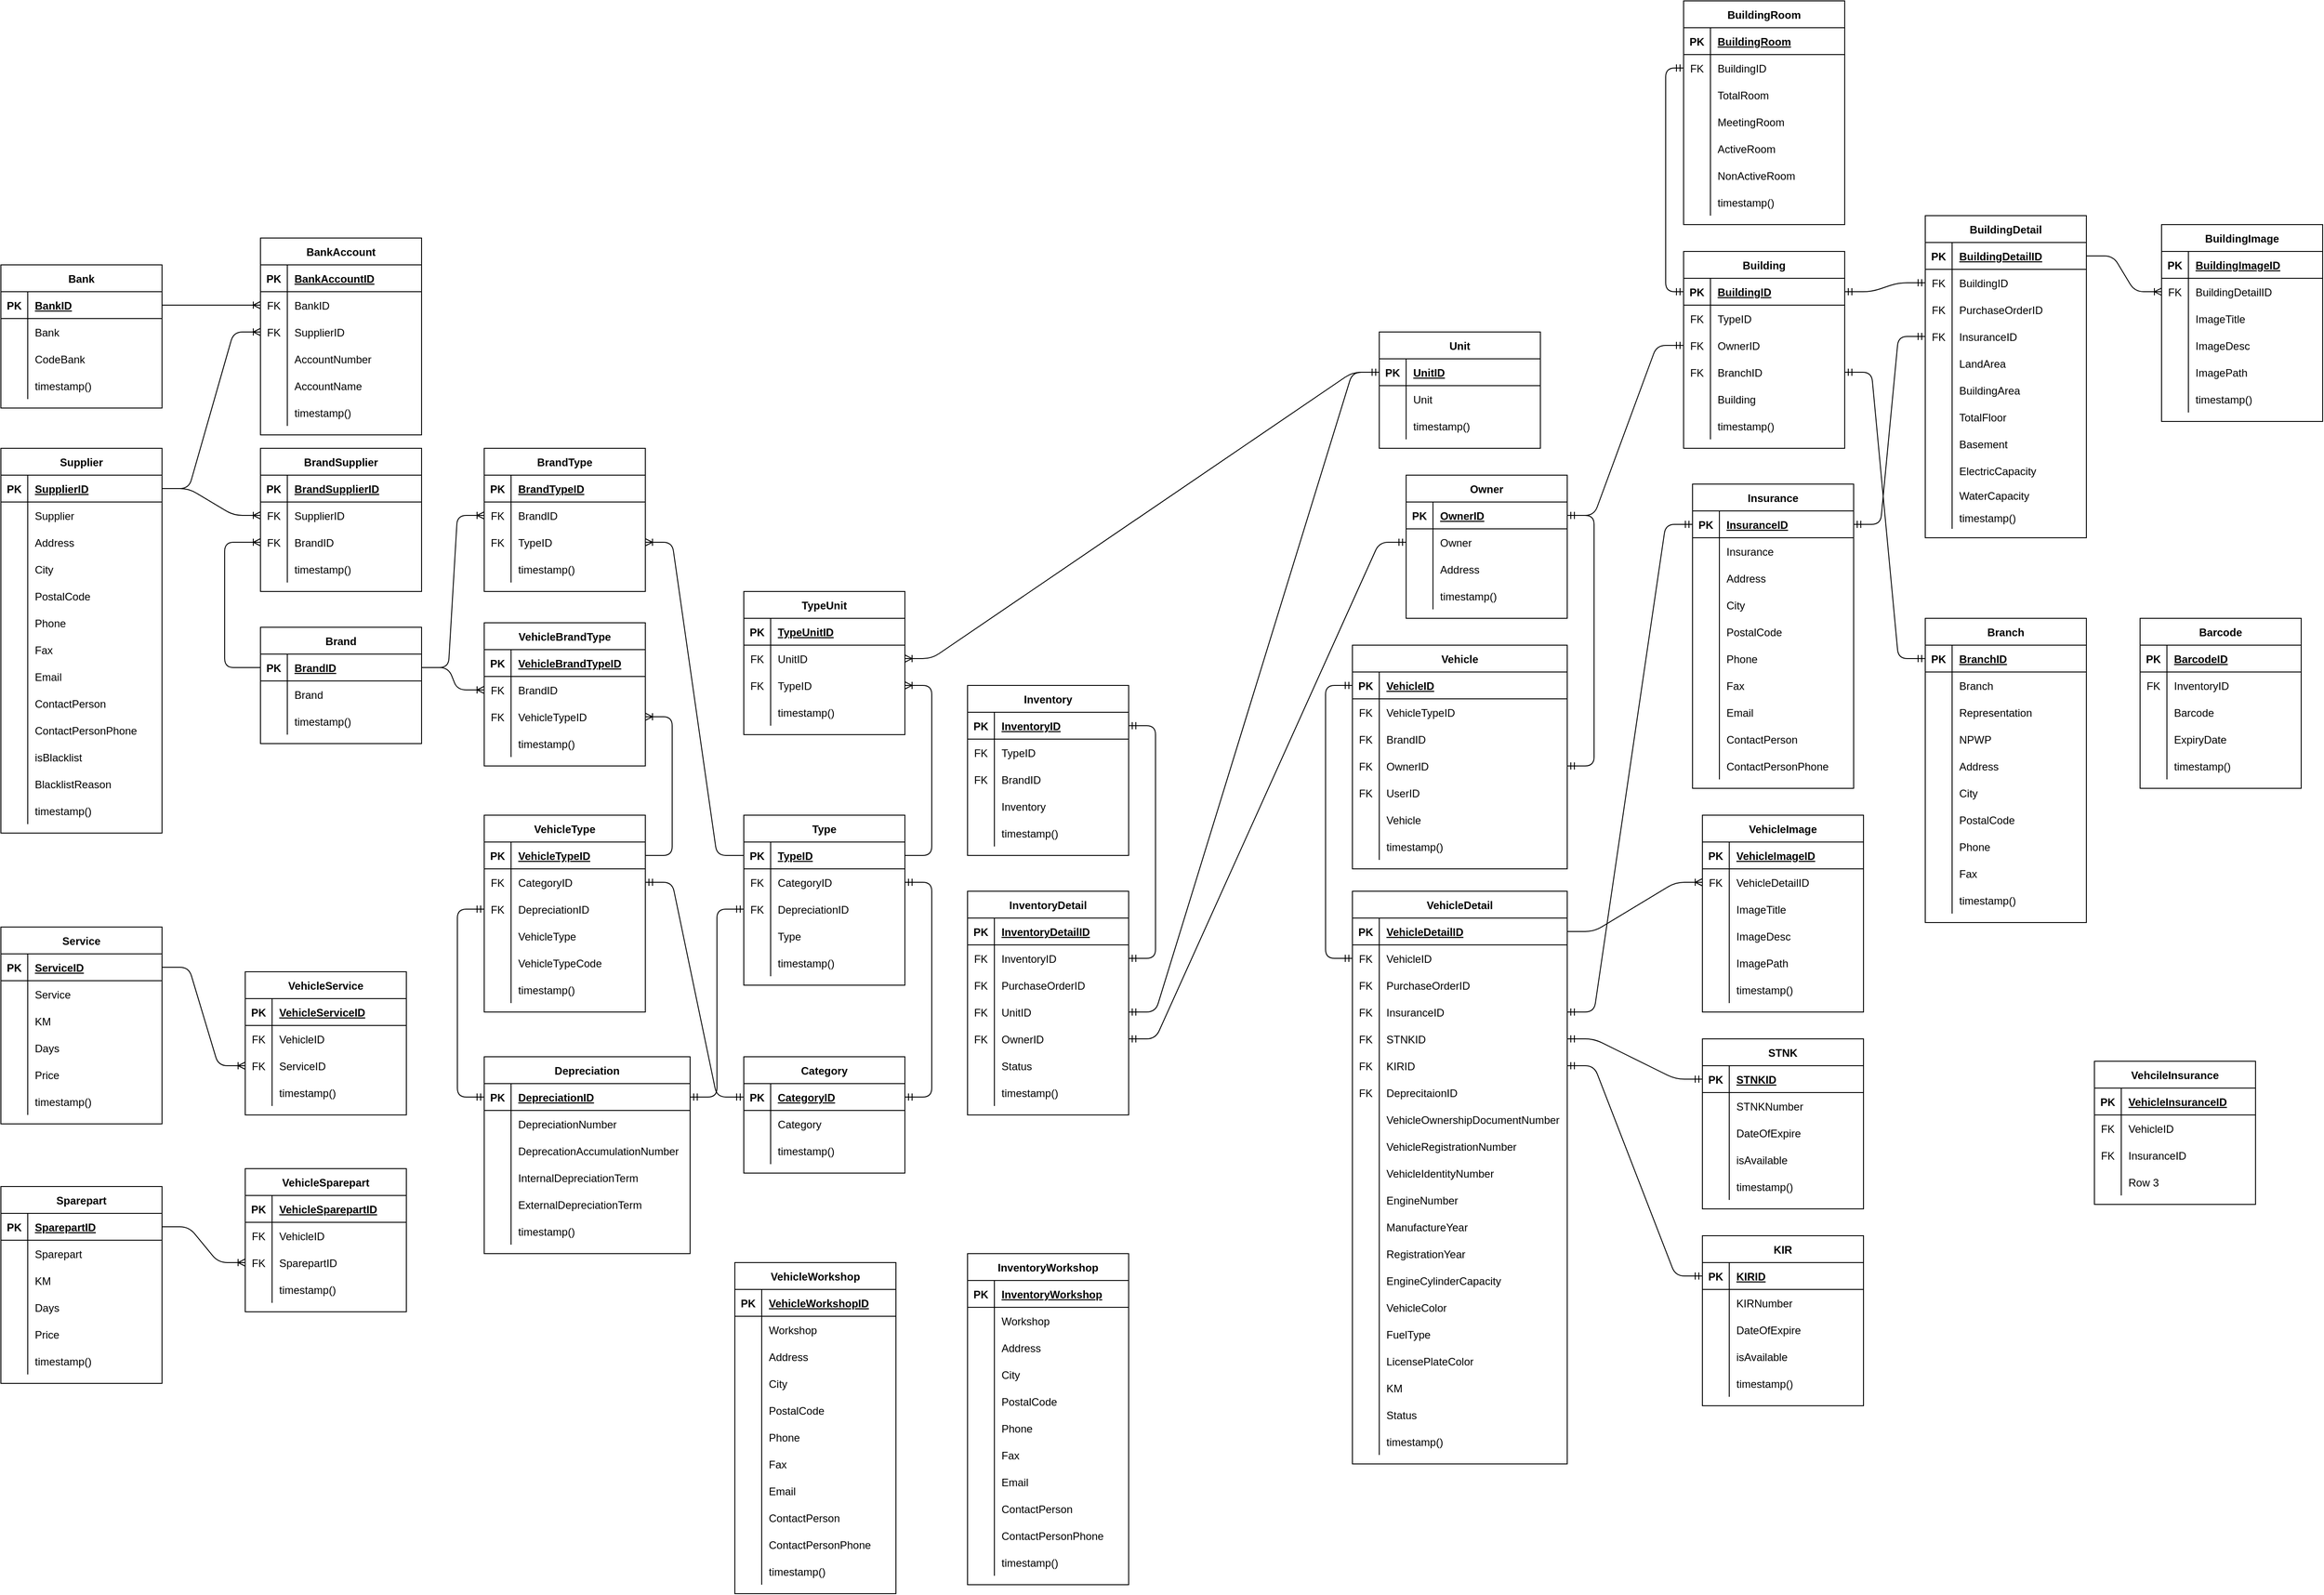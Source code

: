 <mxfile version="15.1.2" type="github">
  <diagram id="Jm7Weq7HoMdDrPd_gKgZ" name="Page-1">
    <mxGraphModel dx="3556" dy="1052" grid="1" gridSize="10" guides="1" tooltips="1" connect="1" arrows="1" fold="1" page="1" pageScale="1" pageWidth="827" pageHeight="1169" math="0" shadow="0">
      <root>
        <mxCell id="0" />
        <mxCell id="1" parent="0" />
        <mxCell id="jP5sKusEUZS4UX5iM_x4-1" value="Category" style="shape=table;startSize=30;container=1;collapsible=1;childLayout=tableLayout;fixedRows=1;rowLines=0;fontStyle=1;align=center;resizeLast=1;" parent="1" vertex="1">
          <mxGeometry x="-110" y="1280" width="180" height="130" as="geometry" />
        </mxCell>
        <mxCell id="jP5sKusEUZS4UX5iM_x4-2" value="" style="shape=partialRectangle;collapsible=0;dropTarget=0;pointerEvents=0;fillColor=none;top=0;left=0;bottom=1;right=0;points=[[0,0.5],[1,0.5]];portConstraint=eastwest;" parent="jP5sKusEUZS4UX5iM_x4-1" vertex="1">
          <mxGeometry y="30" width="180" height="30" as="geometry" />
        </mxCell>
        <mxCell id="jP5sKusEUZS4UX5iM_x4-3" value="PK" style="shape=partialRectangle;connectable=0;fillColor=none;top=0;left=0;bottom=0;right=0;fontStyle=1;overflow=hidden;" parent="jP5sKusEUZS4UX5iM_x4-2" vertex="1">
          <mxGeometry width="30" height="30" as="geometry" />
        </mxCell>
        <mxCell id="jP5sKusEUZS4UX5iM_x4-4" value="CategoryID" style="shape=partialRectangle;connectable=0;fillColor=none;top=0;left=0;bottom=0;right=0;align=left;spacingLeft=6;fontStyle=5;overflow=hidden;" parent="jP5sKusEUZS4UX5iM_x4-2" vertex="1">
          <mxGeometry x="30" width="150" height="30" as="geometry" />
        </mxCell>
        <mxCell id="jP5sKusEUZS4UX5iM_x4-5" value="" style="shape=partialRectangle;collapsible=0;dropTarget=0;pointerEvents=0;fillColor=none;top=0;left=0;bottom=0;right=0;points=[[0,0.5],[1,0.5]];portConstraint=eastwest;" parent="jP5sKusEUZS4UX5iM_x4-1" vertex="1">
          <mxGeometry y="60" width="180" height="30" as="geometry" />
        </mxCell>
        <mxCell id="jP5sKusEUZS4UX5iM_x4-6" value="" style="shape=partialRectangle;connectable=0;fillColor=none;top=0;left=0;bottom=0;right=0;editable=1;overflow=hidden;" parent="jP5sKusEUZS4UX5iM_x4-5" vertex="1">
          <mxGeometry width="30" height="30" as="geometry" />
        </mxCell>
        <mxCell id="jP5sKusEUZS4UX5iM_x4-7" value="Category" style="shape=partialRectangle;connectable=0;fillColor=none;top=0;left=0;bottom=0;right=0;align=left;spacingLeft=6;overflow=hidden;" parent="jP5sKusEUZS4UX5iM_x4-5" vertex="1">
          <mxGeometry x="30" width="150" height="30" as="geometry" />
        </mxCell>
        <mxCell id="jP5sKusEUZS4UX5iM_x4-53" value="" style="shape=partialRectangle;collapsible=0;dropTarget=0;pointerEvents=0;fillColor=none;top=0;left=0;bottom=0;right=0;points=[[0,0.5],[1,0.5]];portConstraint=eastwest;" parent="jP5sKusEUZS4UX5iM_x4-1" vertex="1">
          <mxGeometry y="90" width="180" height="30" as="geometry" />
        </mxCell>
        <mxCell id="jP5sKusEUZS4UX5iM_x4-54" value="" style="shape=partialRectangle;connectable=0;fillColor=none;top=0;left=0;bottom=0;right=0;editable=1;overflow=hidden;" parent="jP5sKusEUZS4UX5iM_x4-53" vertex="1">
          <mxGeometry width="30" height="30" as="geometry" />
        </mxCell>
        <mxCell id="jP5sKusEUZS4UX5iM_x4-55" value="timestamp()" style="shape=partialRectangle;connectable=0;fillColor=none;top=0;left=0;bottom=0;right=0;align=left;spacingLeft=6;overflow=hidden;" parent="jP5sKusEUZS4UX5iM_x4-53" vertex="1">
          <mxGeometry x="30" width="150" height="30" as="geometry" />
        </mxCell>
        <mxCell id="jP5sKusEUZS4UX5iM_x4-14" value="Type" style="shape=table;startSize=30;container=1;collapsible=1;childLayout=tableLayout;fixedRows=1;rowLines=0;fontStyle=1;align=center;resizeLast=1;" parent="1" vertex="1">
          <mxGeometry x="-110" y="1010" width="180" height="190" as="geometry" />
        </mxCell>
        <mxCell id="jP5sKusEUZS4UX5iM_x4-15" value="" style="shape=partialRectangle;collapsible=0;dropTarget=0;pointerEvents=0;fillColor=none;top=0;left=0;bottom=1;right=0;points=[[0,0.5],[1,0.5]];portConstraint=eastwest;" parent="jP5sKusEUZS4UX5iM_x4-14" vertex="1">
          <mxGeometry y="30" width="180" height="30" as="geometry" />
        </mxCell>
        <mxCell id="jP5sKusEUZS4UX5iM_x4-16" value="PK" style="shape=partialRectangle;connectable=0;fillColor=none;top=0;left=0;bottom=0;right=0;fontStyle=1;overflow=hidden;" parent="jP5sKusEUZS4UX5iM_x4-15" vertex="1">
          <mxGeometry width="30" height="30" as="geometry" />
        </mxCell>
        <mxCell id="jP5sKusEUZS4UX5iM_x4-17" value="TypeID" style="shape=partialRectangle;connectable=0;fillColor=none;top=0;left=0;bottom=0;right=0;align=left;spacingLeft=6;fontStyle=5;overflow=hidden;" parent="jP5sKusEUZS4UX5iM_x4-15" vertex="1">
          <mxGeometry x="30" width="150" height="30" as="geometry" />
        </mxCell>
        <mxCell id="jP5sKusEUZS4UX5iM_x4-18" value="" style="shape=partialRectangle;collapsible=0;dropTarget=0;pointerEvents=0;fillColor=none;top=0;left=0;bottom=0;right=0;points=[[0,0.5],[1,0.5]];portConstraint=eastwest;" parent="jP5sKusEUZS4UX5iM_x4-14" vertex="1">
          <mxGeometry y="60" width="180" height="30" as="geometry" />
        </mxCell>
        <mxCell id="jP5sKusEUZS4UX5iM_x4-19" value="FK" style="shape=partialRectangle;connectable=0;fillColor=none;top=0;left=0;bottom=0;right=0;editable=1;overflow=hidden;" parent="jP5sKusEUZS4UX5iM_x4-18" vertex="1">
          <mxGeometry width="30" height="30" as="geometry" />
        </mxCell>
        <mxCell id="jP5sKusEUZS4UX5iM_x4-20" value="CategoryID" style="shape=partialRectangle;connectable=0;fillColor=none;top=0;left=0;bottom=0;right=0;align=left;spacingLeft=6;overflow=hidden;" parent="jP5sKusEUZS4UX5iM_x4-18" vertex="1">
          <mxGeometry x="30" width="150" height="30" as="geometry" />
        </mxCell>
        <mxCell id="jP5sKusEUZS4UX5iM_x4-62" value="" style="shape=partialRectangle;collapsible=0;dropTarget=0;pointerEvents=0;fillColor=none;top=0;left=0;bottom=0;right=0;points=[[0,0.5],[1,0.5]];portConstraint=eastwest;" parent="jP5sKusEUZS4UX5iM_x4-14" vertex="1">
          <mxGeometry y="90" width="180" height="30" as="geometry" />
        </mxCell>
        <mxCell id="jP5sKusEUZS4UX5iM_x4-63" value="FK" style="shape=partialRectangle;connectable=0;fillColor=none;top=0;left=0;bottom=0;right=0;editable=1;overflow=hidden;" parent="jP5sKusEUZS4UX5iM_x4-62" vertex="1">
          <mxGeometry width="30" height="30" as="geometry" />
        </mxCell>
        <mxCell id="jP5sKusEUZS4UX5iM_x4-64" value="DepreciationID" style="shape=partialRectangle;connectable=0;fillColor=none;top=0;left=0;bottom=0;right=0;align=left;spacingLeft=6;overflow=hidden;" parent="jP5sKusEUZS4UX5iM_x4-62" vertex="1">
          <mxGeometry x="30" width="150" height="30" as="geometry" />
        </mxCell>
        <mxCell id="jP5sKusEUZS4UX5iM_x4-21" value="" style="shape=partialRectangle;collapsible=0;dropTarget=0;pointerEvents=0;fillColor=none;top=0;left=0;bottom=0;right=0;points=[[0,0.5],[1,0.5]];portConstraint=eastwest;" parent="jP5sKusEUZS4UX5iM_x4-14" vertex="1">
          <mxGeometry y="120" width="180" height="30" as="geometry" />
        </mxCell>
        <mxCell id="jP5sKusEUZS4UX5iM_x4-22" value="" style="shape=partialRectangle;connectable=0;fillColor=none;top=0;left=0;bottom=0;right=0;editable=1;overflow=hidden;" parent="jP5sKusEUZS4UX5iM_x4-21" vertex="1">
          <mxGeometry width="30" height="30" as="geometry" />
        </mxCell>
        <mxCell id="jP5sKusEUZS4UX5iM_x4-23" value="Type" style="shape=partialRectangle;connectable=0;fillColor=none;top=0;left=0;bottom=0;right=0;align=left;spacingLeft=6;overflow=hidden;" parent="jP5sKusEUZS4UX5iM_x4-21" vertex="1">
          <mxGeometry x="30" width="150" height="30" as="geometry" />
        </mxCell>
        <mxCell id="jP5sKusEUZS4UX5iM_x4-24" value="" style="shape=partialRectangle;collapsible=0;dropTarget=0;pointerEvents=0;fillColor=none;top=0;left=0;bottom=0;right=0;points=[[0,0.5],[1,0.5]];portConstraint=eastwest;" parent="jP5sKusEUZS4UX5iM_x4-14" vertex="1">
          <mxGeometry y="150" width="180" height="30" as="geometry" />
        </mxCell>
        <mxCell id="jP5sKusEUZS4UX5iM_x4-25" value="" style="shape=partialRectangle;connectable=0;fillColor=none;top=0;left=0;bottom=0;right=0;editable=1;overflow=hidden;" parent="jP5sKusEUZS4UX5iM_x4-24" vertex="1">
          <mxGeometry width="30" height="30" as="geometry" />
        </mxCell>
        <mxCell id="jP5sKusEUZS4UX5iM_x4-26" value="timestamp()" style="shape=partialRectangle;connectable=0;fillColor=none;top=0;left=0;bottom=0;right=0;align=left;spacingLeft=6;overflow=hidden;" parent="jP5sKusEUZS4UX5iM_x4-24" vertex="1">
          <mxGeometry x="30" width="150" height="30" as="geometry" />
        </mxCell>
        <mxCell id="jP5sKusEUZS4UX5iM_x4-27" value="Depreciation" style="shape=table;startSize=30;container=1;collapsible=1;childLayout=tableLayout;fixedRows=1;rowLines=0;fontStyle=1;align=center;resizeLast=1;" parent="1" vertex="1">
          <mxGeometry x="-400" y="1280" width="230" height="220" as="geometry" />
        </mxCell>
        <mxCell id="jP5sKusEUZS4UX5iM_x4-28" value="" style="shape=partialRectangle;collapsible=0;dropTarget=0;pointerEvents=0;fillColor=none;top=0;left=0;bottom=1;right=0;points=[[0,0.5],[1,0.5]];portConstraint=eastwest;" parent="jP5sKusEUZS4UX5iM_x4-27" vertex="1">
          <mxGeometry y="30" width="230" height="30" as="geometry" />
        </mxCell>
        <mxCell id="jP5sKusEUZS4UX5iM_x4-29" value="PK" style="shape=partialRectangle;connectable=0;fillColor=none;top=0;left=0;bottom=0;right=0;fontStyle=1;overflow=hidden;" parent="jP5sKusEUZS4UX5iM_x4-28" vertex="1">
          <mxGeometry width="30" height="30" as="geometry" />
        </mxCell>
        <mxCell id="jP5sKusEUZS4UX5iM_x4-30" value="DepreciationID" style="shape=partialRectangle;connectable=0;fillColor=none;top=0;left=0;bottom=0;right=0;align=left;spacingLeft=6;fontStyle=5;overflow=hidden;" parent="jP5sKusEUZS4UX5iM_x4-28" vertex="1">
          <mxGeometry x="30" width="200" height="30" as="geometry" />
        </mxCell>
        <mxCell id="jP5sKusEUZS4UX5iM_x4-31" value="" style="shape=partialRectangle;collapsible=0;dropTarget=0;pointerEvents=0;fillColor=none;top=0;left=0;bottom=0;right=0;points=[[0,0.5],[1,0.5]];portConstraint=eastwest;" parent="jP5sKusEUZS4UX5iM_x4-27" vertex="1">
          <mxGeometry y="60" width="230" height="30" as="geometry" />
        </mxCell>
        <mxCell id="jP5sKusEUZS4UX5iM_x4-32" value="" style="shape=partialRectangle;connectable=0;fillColor=none;top=0;left=0;bottom=0;right=0;editable=1;overflow=hidden;" parent="jP5sKusEUZS4UX5iM_x4-31" vertex="1">
          <mxGeometry width="30" height="30" as="geometry" />
        </mxCell>
        <mxCell id="jP5sKusEUZS4UX5iM_x4-33" value="DepreciationNumber" style="shape=partialRectangle;connectable=0;fillColor=none;top=0;left=0;bottom=0;right=0;align=left;spacingLeft=6;overflow=hidden;" parent="jP5sKusEUZS4UX5iM_x4-31" vertex="1">
          <mxGeometry x="30" width="200" height="30" as="geometry" />
        </mxCell>
        <mxCell id="jP5sKusEUZS4UX5iM_x4-34" value="" style="shape=partialRectangle;collapsible=0;dropTarget=0;pointerEvents=0;fillColor=none;top=0;left=0;bottom=0;right=0;points=[[0,0.5],[1,0.5]];portConstraint=eastwest;" parent="jP5sKusEUZS4UX5iM_x4-27" vertex="1">
          <mxGeometry y="90" width="230" height="30" as="geometry" />
        </mxCell>
        <mxCell id="jP5sKusEUZS4UX5iM_x4-35" value="" style="shape=partialRectangle;connectable=0;fillColor=none;top=0;left=0;bottom=0;right=0;editable=1;overflow=hidden;" parent="jP5sKusEUZS4UX5iM_x4-34" vertex="1">
          <mxGeometry width="30" height="30" as="geometry" />
        </mxCell>
        <mxCell id="jP5sKusEUZS4UX5iM_x4-36" value="DeprecationAccumulationNumber" style="shape=partialRectangle;connectable=0;fillColor=none;top=0;left=0;bottom=0;right=0;align=left;spacingLeft=6;overflow=hidden;" parent="jP5sKusEUZS4UX5iM_x4-34" vertex="1">
          <mxGeometry x="30" width="200" height="30" as="geometry" />
        </mxCell>
        <mxCell id="jP5sKusEUZS4UX5iM_x4-37" value="" style="shape=partialRectangle;collapsible=0;dropTarget=0;pointerEvents=0;fillColor=none;top=0;left=0;bottom=0;right=0;points=[[0,0.5],[1,0.5]];portConstraint=eastwest;" parent="jP5sKusEUZS4UX5iM_x4-27" vertex="1">
          <mxGeometry y="120" width="230" height="30" as="geometry" />
        </mxCell>
        <mxCell id="jP5sKusEUZS4UX5iM_x4-38" value="" style="shape=partialRectangle;connectable=0;fillColor=none;top=0;left=0;bottom=0;right=0;editable=1;overflow=hidden;" parent="jP5sKusEUZS4UX5iM_x4-37" vertex="1">
          <mxGeometry width="30" height="30" as="geometry" />
        </mxCell>
        <mxCell id="jP5sKusEUZS4UX5iM_x4-39" value="InternalDepreciationTerm" style="shape=partialRectangle;connectable=0;fillColor=none;top=0;left=0;bottom=0;right=0;align=left;spacingLeft=6;overflow=hidden;" parent="jP5sKusEUZS4UX5iM_x4-37" vertex="1">
          <mxGeometry x="30" width="200" height="30" as="geometry" />
        </mxCell>
        <mxCell id="jP5sKusEUZS4UX5iM_x4-56" value="" style="shape=partialRectangle;collapsible=0;dropTarget=0;pointerEvents=0;fillColor=none;top=0;left=0;bottom=0;right=0;points=[[0,0.5],[1,0.5]];portConstraint=eastwest;" parent="jP5sKusEUZS4UX5iM_x4-27" vertex="1">
          <mxGeometry y="150" width="230" height="30" as="geometry" />
        </mxCell>
        <mxCell id="jP5sKusEUZS4UX5iM_x4-57" value="" style="shape=partialRectangle;connectable=0;fillColor=none;top=0;left=0;bottom=0;right=0;editable=1;overflow=hidden;" parent="jP5sKusEUZS4UX5iM_x4-56" vertex="1">
          <mxGeometry width="30" height="30" as="geometry" />
        </mxCell>
        <mxCell id="jP5sKusEUZS4UX5iM_x4-58" value="ExternalDepreciationTerm" style="shape=partialRectangle;connectable=0;fillColor=none;top=0;left=0;bottom=0;right=0;align=left;spacingLeft=6;overflow=hidden;" parent="jP5sKusEUZS4UX5iM_x4-56" vertex="1">
          <mxGeometry x="30" width="200" height="30" as="geometry" />
        </mxCell>
        <mxCell id="jP5sKusEUZS4UX5iM_x4-59" value="" style="shape=partialRectangle;collapsible=0;dropTarget=0;pointerEvents=0;fillColor=none;top=0;left=0;bottom=0;right=0;points=[[0,0.5],[1,0.5]];portConstraint=eastwest;" parent="jP5sKusEUZS4UX5iM_x4-27" vertex="1">
          <mxGeometry y="180" width="230" height="30" as="geometry" />
        </mxCell>
        <mxCell id="jP5sKusEUZS4UX5iM_x4-60" value="" style="shape=partialRectangle;connectable=0;fillColor=none;top=0;left=0;bottom=0;right=0;editable=1;overflow=hidden;" parent="jP5sKusEUZS4UX5iM_x4-59" vertex="1">
          <mxGeometry width="30" height="30" as="geometry" />
        </mxCell>
        <mxCell id="jP5sKusEUZS4UX5iM_x4-61" value="timestamp()" style="shape=partialRectangle;connectable=0;fillColor=none;top=0;left=0;bottom=0;right=0;align=left;spacingLeft=6;overflow=hidden;" parent="jP5sKusEUZS4UX5iM_x4-59" vertex="1">
          <mxGeometry x="30" width="200" height="30" as="geometry" />
        </mxCell>
        <mxCell id="jP5sKusEUZS4UX5iM_x4-65" value="Brand" style="shape=table;startSize=30;container=1;collapsible=1;childLayout=tableLayout;fixedRows=1;rowLines=0;fontStyle=1;align=center;resizeLast=1;" parent="1" vertex="1">
          <mxGeometry x="-650" y="800" width="180" height="130" as="geometry" />
        </mxCell>
        <mxCell id="jP5sKusEUZS4UX5iM_x4-66" value="" style="shape=partialRectangle;collapsible=0;dropTarget=0;pointerEvents=0;fillColor=none;top=0;left=0;bottom=1;right=0;points=[[0,0.5],[1,0.5]];portConstraint=eastwest;" parent="jP5sKusEUZS4UX5iM_x4-65" vertex="1">
          <mxGeometry y="30" width="180" height="30" as="geometry" />
        </mxCell>
        <mxCell id="jP5sKusEUZS4UX5iM_x4-67" value="PK" style="shape=partialRectangle;connectable=0;fillColor=none;top=0;left=0;bottom=0;right=0;fontStyle=1;overflow=hidden;" parent="jP5sKusEUZS4UX5iM_x4-66" vertex="1">
          <mxGeometry width="30" height="30" as="geometry" />
        </mxCell>
        <mxCell id="jP5sKusEUZS4UX5iM_x4-68" value="BrandID" style="shape=partialRectangle;connectable=0;fillColor=none;top=0;left=0;bottom=0;right=0;align=left;spacingLeft=6;fontStyle=5;overflow=hidden;" parent="jP5sKusEUZS4UX5iM_x4-66" vertex="1">
          <mxGeometry x="30" width="150" height="30" as="geometry" />
        </mxCell>
        <mxCell id="jP5sKusEUZS4UX5iM_x4-72" value="" style="shape=partialRectangle;collapsible=0;dropTarget=0;pointerEvents=0;fillColor=none;top=0;left=0;bottom=0;right=0;points=[[0,0.5],[1,0.5]];portConstraint=eastwest;" parent="jP5sKusEUZS4UX5iM_x4-65" vertex="1">
          <mxGeometry y="60" width="180" height="30" as="geometry" />
        </mxCell>
        <mxCell id="jP5sKusEUZS4UX5iM_x4-73" value="" style="shape=partialRectangle;connectable=0;fillColor=none;top=0;left=0;bottom=0;right=0;editable=1;overflow=hidden;" parent="jP5sKusEUZS4UX5iM_x4-72" vertex="1">
          <mxGeometry width="30" height="30" as="geometry" />
        </mxCell>
        <mxCell id="jP5sKusEUZS4UX5iM_x4-74" value="Brand" style="shape=partialRectangle;connectable=0;fillColor=none;top=0;left=0;bottom=0;right=0;align=left;spacingLeft=6;overflow=hidden;" parent="jP5sKusEUZS4UX5iM_x4-72" vertex="1">
          <mxGeometry x="30" width="150" height="30" as="geometry" />
        </mxCell>
        <mxCell id="jP5sKusEUZS4UX5iM_x4-75" value="" style="shape=partialRectangle;collapsible=0;dropTarget=0;pointerEvents=0;fillColor=none;top=0;left=0;bottom=0;right=0;points=[[0,0.5],[1,0.5]];portConstraint=eastwest;" parent="jP5sKusEUZS4UX5iM_x4-65" vertex="1">
          <mxGeometry y="90" width="180" height="30" as="geometry" />
        </mxCell>
        <mxCell id="jP5sKusEUZS4UX5iM_x4-76" value="" style="shape=partialRectangle;connectable=0;fillColor=none;top=0;left=0;bottom=0;right=0;editable=1;overflow=hidden;" parent="jP5sKusEUZS4UX5iM_x4-75" vertex="1">
          <mxGeometry width="30" height="30" as="geometry" />
        </mxCell>
        <mxCell id="jP5sKusEUZS4UX5iM_x4-77" value="timestamp()" style="shape=partialRectangle;connectable=0;fillColor=none;top=0;left=0;bottom=0;right=0;align=left;spacingLeft=6;overflow=hidden;" parent="jP5sKusEUZS4UX5iM_x4-75" vertex="1">
          <mxGeometry x="30" width="150" height="30" as="geometry" />
        </mxCell>
        <mxCell id="jP5sKusEUZS4UX5iM_x4-78" value="Supplier" style="shape=table;startSize=30;container=1;collapsible=1;childLayout=tableLayout;fixedRows=1;rowLines=0;fontStyle=1;align=center;resizeLast=1;" parent="1" vertex="1">
          <mxGeometry x="-940" y="600" width="180" height="430" as="geometry" />
        </mxCell>
        <mxCell id="jP5sKusEUZS4UX5iM_x4-79" value="" style="shape=partialRectangle;collapsible=0;dropTarget=0;pointerEvents=0;fillColor=none;top=0;left=0;bottom=1;right=0;points=[[0,0.5],[1,0.5]];portConstraint=eastwest;" parent="jP5sKusEUZS4UX5iM_x4-78" vertex="1">
          <mxGeometry y="30" width="180" height="30" as="geometry" />
        </mxCell>
        <mxCell id="jP5sKusEUZS4UX5iM_x4-80" value="PK" style="shape=partialRectangle;connectable=0;fillColor=none;top=0;left=0;bottom=0;right=0;fontStyle=1;overflow=hidden;" parent="jP5sKusEUZS4UX5iM_x4-79" vertex="1">
          <mxGeometry width="30" height="30" as="geometry" />
        </mxCell>
        <mxCell id="jP5sKusEUZS4UX5iM_x4-81" value="SupplierID" style="shape=partialRectangle;connectable=0;fillColor=none;top=0;left=0;bottom=0;right=0;align=left;spacingLeft=6;fontStyle=5;overflow=hidden;" parent="jP5sKusEUZS4UX5iM_x4-79" vertex="1">
          <mxGeometry x="30" width="150" height="30" as="geometry" />
        </mxCell>
        <mxCell id="jP5sKusEUZS4UX5iM_x4-82" value="" style="shape=partialRectangle;collapsible=0;dropTarget=0;pointerEvents=0;fillColor=none;top=0;left=0;bottom=0;right=0;points=[[0,0.5],[1,0.5]];portConstraint=eastwest;" parent="jP5sKusEUZS4UX5iM_x4-78" vertex="1">
          <mxGeometry y="60" width="180" height="30" as="geometry" />
        </mxCell>
        <mxCell id="jP5sKusEUZS4UX5iM_x4-83" value="" style="shape=partialRectangle;connectable=0;fillColor=none;top=0;left=0;bottom=0;right=0;editable=1;overflow=hidden;" parent="jP5sKusEUZS4UX5iM_x4-82" vertex="1">
          <mxGeometry width="30" height="30" as="geometry" />
        </mxCell>
        <mxCell id="jP5sKusEUZS4UX5iM_x4-84" value="Supplier" style="shape=partialRectangle;connectable=0;fillColor=none;top=0;left=0;bottom=0;right=0;align=left;spacingLeft=6;overflow=hidden;" parent="jP5sKusEUZS4UX5iM_x4-82" vertex="1">
          <mxGeometry x="30" width="150" height="30" as="geometry" />
        </mxCell>
        <mxCell id="jP5sKusEUZS4UX5iM_x4-85" value="" style="shape=partialRectangle;collapsible=0;dropTarget=0;pointerEvents=0;fillColor=none;top=0;left=0;bottom=0;right=0;points=[[0,0.5],[1,0.5]];portConstraint=eastwest;" parent="jP5sKusEUZS4UX5iM_x4-78" vertex="1">
          <mxGeometry y="90" width="180" height="30" as="geometry" />
        </mxCell>
        <mxCell id="jP5sKusEUZS4UX5iM_x4-86" value="" style="shape=partialRectangle;connectable=0;fillColor=none;top=0;left=0;bottom=0;right=0;editable=1;overflow=hidden;" parent="jP5sKusEUZS4UX5iM_x4-85" vertex="1">
          <mxGeometry width="30" height="30" as="geometry" />
        </mxCell>
        <mxCell id="jP5sKusEUZS4UX5iM_x4-87" value="Address" style="shape=partialRectangle;connectable=0;fillColor=none;top=0;left=0;bottom=0;right=0;align=left;spacingLeft=6;overflow=hidden;" parent="jP5sKusEUZS4UX5iM_x4-85" vertex="1">
          <mxGeometry x="30" width="150" height="30" as="geometry" />
        </mxCell>
        <mxCell id="jP5sKusEUZS4UX5iM_x4-88" value="" style="shape=partialRectangle;collapsible=0;dropTarget=0;pointerEvents=0;fillColor=none;top=0;left=0;bottom=0;right=0;points=[[0,0.5],[1,0.5]];portConstraint=eastwest;" parent="jP5sKusEUZS4UX5iM_x4-78" vertex="1">
          <mxGeometry y="120" width="180" height="30" as="geometry" />
        </mxCell>
        <mxCell id="jP5sKusEUZS4UX5iM_x4-89" value="" style="shape=partialRectangle;connectable=0;fillColor=none;top=0;left=0;bottom=0;right=0;editable=1;overflow=hidden;" parent="jP5sKusEUZS4UX5iM_x4-88" vertex="1">
          <mxGeometry width="30" height="30" as="geometry" />
        </mxCell>
        <mxCell id="jP5sKusEUZS4UX5iM_x4-90" value="City" style="shape=partialRectangle;connectable=0;fillColor=none;top=0;left=0;bottom=0;right=0;align=left;spacingLeft=6;overflow=hidden;" parent="jP5sKusEUZS4UX5iM_x4-88" vertex="1">
          <mxGeometry x="30" width="150" height="30" as="geometry" />
        </mxCell>
        <mxCell id="jP5sKusEUZS4UX5iM_x4-146" value="" style="shape=partialRectangle;collapsible=0;dropTarget=0;pointerEvents=0;fillColor=none;top=0;left=0;bottom=0;right=0;points=[[0,0.5],[1,0.5]];portConstraint=eastwest;" parent="jP5sKusEUZS4UX5iM_x4-78" vertex="1">
          <mxGeometry y="150" width="180" height="30" as="geometry" />
        </mxCell>
        <mxCell id="jP5sKusEUZS4UX5iM_x4-147" value="" style="shape=partialRectangle;connectable=0;fillColor=none;top=0;left=0;bottom=0;right=0;editable=1;overflow=hidden;" parent="jP5sKusEUZS4UX5iM_x4-146" vertex="1">
          <mxGeometry width="30" height="30" as="geometry" />
        </mxCell>
        <mxCell id="jP5sKusEUZS4UX5iM_x4-148" value="PostalCode" style="shape=partialRectangle;connectable=0;fillColor=none;top=0;left=0;bottom=0;right=0;align=left;spacingLeft=6;overflow=hidden;" parent="jP5sKusEUZS4UX5iM_x4-146" vertex="1">
          <mxGeometry x="30" width="150" height="30" as="geometry" />
        </mxCell>
        <mxCell id="jP5sKusEUZS4UX5iM_x4-91" value="" style="shape=partialRectangle;collapsible=0;dropTarget=0;pointerEvents=0;fillColor=none;top=0;left=0;bottom=0;right=0;points=[[0,0.5],[1,0.5]];portConstraint=eastwest;" parent="jP5sKusEUZS4UX5iM_x4-78" vertex="1">
          <mxGeometry y="180" width="180" height="30" as="geometry" />
        </mxCell>
        <mxCell id="jP5sKusEUZS4UX5iM_x4-92" value="" style="shape=partialRectangle;connectable=0;fillColor=none;top=0;left=0;bottom=0;right=0;editable=1;overflow=hidden;" parent="jP5sKusEUZS4UX5iM_x4-91" vertex="1">
          <mxGeometry width="30" height="30" as="geometry" />
        </mxCell>
        <mxCell id="jP5sKusEUZS4UX5iM_x4-93" value="Phone" style="shape=partialRectangle;connectable=0;fillColor=none;top=0;left=0;bottom=0;right=0;align=left;spacingLeft=6;overflow=hidden;" parent="jP5sKusEUZS4UX5iM_x4-91" vertex="1">
          <mxGeometry x="30" width="150" height="30" as="geometry" />
        </mxCell>
        <mxCell id="jP5sKusEUZS4UX5iM_x4-94" value="" style="shape=partialRectangle;collapsible=0;dropTarget=0;pointerEvents=0;fillColor=none;top=0;left=0;bottom=0;right=0;points=[[0,0.5],[1,0.5]];portConstraint=eastwest;" parent="jP5sKusEUZS4UX5iM_x4-78" vertex="1">
          <mxGeometry y="210" width="180" height="30" as="geometry" />
        </mxCell>
        <mxCell id="jP5sKusEUZS4UX5iM_x4-95" value="" style="shape=partialRectangle;connectable=0;fillColor=none;top=0;left=0;bottom=0;right=0;editable=1;overflow=hidden;" parent="jP5sKusEUZS4UX5iM_x4-94" vertex="1">
          <mxGeometry width="30" height="30" as="geometry" />
        </mxCell>
        <mxCell id="jP5sKusEUZS4UX5iM_x4-96" value="Fax" style="shape=partialRectangle;connectable=0;fillColor=none;top=0;left=0;bottom=0;right=0;align=left;spacingLeft=6;overflow=hidden;" parent="jP5sKusEUZS4UX5iM_x4-94" vertex="1">
          <mxGeometry x="30" width="150" height="30" as="geometry" />
        </mxCell>
        <mxCell id="jP5sKusEUZS4UX5iM_x4-97" value="" style="shape=partialRectangle;collapsible=0;dropTarget=0;pointerEvents=0;fillColor=none;top=0;left=0;bottom=0;right=0;points=[[0,0.5],[1,0.5]];portConstraint=eastwest;" parent="jP5sKusEUZS4UX5iM_x4-78" vertex="1">
          <mxGeometry y="240" width="180" height="30" as="geometry" />
        </mxCell>
        <mxCell id="jP5sKusEUZS4UX5iM_x4-98" value="" style="shape=partialRectangle;connectable=0;fillColor=none;top=0;left=0;bottom=0;right=0;editable=1;overflow=hidden;" parent="jP5sKusEUZS4UX5iM_x4-97" vertex="1">
          <mxGeometry width="30" height="30" as="geometry" />
        </mxCell>
        <mxCell id="jP5sKusEUZS4UX5iM_x4-99" value="Email" style="shape=partialRectangle;connectable=0;fillColor=none;top=0;left=0;bottom=0;right=0;align=left;spacingLeft=6;overflow=hidden;" parent="jP5sKusEUZS4UX5iM_x4-97" vertex="1">
          <mxGeometry x="30" width="150" height="30" as="geometry" />
        </mxCell>
        <mxCell id="jP5sKusEUZS4UX5iM_x4-100" value="" style="shape=partialRectangle;collapsible=0;dropTarget=0;pointerEvents=0;fillColor=none;top=0;left=0;bottom=0;right=0;points=[[0,0.5],[1,0.5]];portConstraint=eastwest;" parent="jP5sKusEUZS4UX5iM_x4-78" vertex="1">
          <mxGeometry y="270" width="180" height="30" as="geometry" />
        </mxCell>
        <mxCell id="jP5sKusEUZS4UX5iM_x4-101" value="" style="shape=partialRectangle;connectable=0;fillColor=none;top=0;left=0;bottom=0;right=0;editable=1;overflow=hidden;" parent="jP5sKusEUZS4UX5iM_x4-100" vertex="1">
          <mxGeometry width="30" height="30" as="geometry" />
        </mxCell>
        <mxCell id="jP5sKusEUZS4UX5iM_x4-102" value="ContactPerson" style="shape=partialRectangle;connectable=0;fillColor=none;top=0;left=0;bottom=0;right=0;align=left;spacingLeft=6;overflow=hidden;" parent="jP5sKusEUZS4UX5iM_x4-100" vertex="1">
          <mxGeometry x="30" width="150" height="30" as="geometry" />
        </mxCell>
        <mxCell id="jP5sKusEUZS4UX5iM_x4-103" value="" style="shape=partialRectangle;collapsible=0;dropTarget=0;pointerEvents=0;fillColor=none;top=0;left=0;bottom=0;right=0;points=[[0,0.5],[1,0.5]];portConstraint=eastwest;" parent="jP5sKusEUZS4UX5iM_x4-78" vertex="1">
          <mxGeometry y="300" width="180" height="30" as="geometry" />
        </mxCell>
        <mxCell id="jP5sKusEUZS4UX5iM_x4-104" value="" style="shape=partialRectangle;connectable=0;fillColor=none;top=0;left=0;bottom=0;right=0;editable=1;overflow=hidden;" parent="jP5sKusEUZS4UX5iM_x4-103" vertex="1">
          <mxGeometry width="30" height="30" as="geometry" />
        </mxCell>
        <mxCell id="jP5sKusEUZS4UX5iM_x4-105" value="ContactPersonPhone" style="shape=partialRectangle;connectable=0;fillColor=none;top=0;left=0;bottom=0;right=0;align=left;spacingLeft=6;overflow=hidden;" parent="jP5sKusEUZS4UX5iM_x4-103" vertex="1">
          <mxGeometry x="30" width="150" height="30" as="geometry" />
        </mxCell>
        <mxCell id="jP5sKusEUZS4UX5iM_x4-106" value="" style="shape=partialRectangle;collapsible=0;dropTarget=0;pointerEvents=0;fillColor=none;top=0;left=0;bottom=0;right=0;points=[[0,0.5],[1,0.5]];portConstraint=eastwest;" parent="jP5sKusEUZS4UX5iM_x4-78" vertex="1">
          <mxGeometry y="330" width="180" height="30" as="geometry" />
        </mxCell>
        <mxCell id="jP5sKusEUZS4UX5iM_x4-107" value="" style="shape=partialRectangle;connectable=0;fillColor=none;top=0;left=0;bottom=0;right=0;editable=1;overflow=hidden;" parent="jP5sKusEUZS4UX5iM_x4-106" vertex="1">
          <mxGeometry width="30" height="30" as="geometry" />
        </mxCell>
        <mxCell id="jP5sKusEUZS4UX5iM_x4-108" value="isBlacklist" style="shape=partialRectangle;connectable=0;fillColor=none;top=0;left=0;bottom=0;right=0;align=left;spacingLeft=6;overflow=hidden;" parent="jP5sKusEUZS4UX5iM_x4-106" vertex="1">
          <mxGeometry x="30" width="150" height="30" as="geometry" />
        </mxCell>
        <mxCell id="jP5sKusEUZS4UX5iM_x4-142" value="" style="shape=partialRectangle;collapsible=0;dropTarget=0;pointerEvents=0;fillColor=none;top=0;left=0;bottom=0;right=0;points=[[0,0.5],[1,0.5]];portConstraint=eastwest;" parent="jP5sKusEUZS4UX5iM_x4-78" vertex="1">
          <mxGeometry y="360" width="180" height="30" as="geometry" />
        </mxCell>
        <mxCell id="jP5sKusEUZS4UX5iM_x4-143" value="" style="shape=partialRectangle;connectable=0;fillColor=none;top=0;left=0;bottom=0;right=0;editable=1;overflow=hidden;" parent="jP5sKusEUZS4UX5iM_x4-142" vertex="1">
          <mxGeometry width="30" height="30" as="geometry" />
        </mxCell>
        <mxCell id="jP5sKusEUZS4UX5iM_x4-144" value="BlacklistReason" style="shape=partialRectangle;connectable=0;fillColor=none;top=0;left=0;bottom=0;right=0;align=left;spacingLeft=6;overflow=hidden;" parent="jP5sKusEUZS4UX5iM_x4-142" vertex="1">
          <mxGeometry x="30" width="150" height="30" as="geometry" />
        </mxCell>
        <mxCell id="jP5sKusEUZS4UX5iM_x4-162" value="" style="shape=partialRectangle;collapsible=0;dropTarget=0;pointerEvents=0;fillColor=none;top=0;left=0;bottom=0;right=0;points=[[0,0.5],[1,0.5]];portConstraint=eastwest;" parent="jP5sKusEUZS4UX5iM_x4-78" vertex="1">
          <mxGeometry y="390" width="180" height="30" as="geometry" />
        </mxCell>
        <mxCell id="jP5sKusEUZS4UX5iM_x4-163" value="" style="shape=partialRectangle;connectable=0;fillColor=none;top=0;left=0;bottom=0;right=0;editable=1;overflow=hidden;" parent="jP5sKusEUZS4UX5iM_x4-162" vertex="1">
          <mxGeometry width="30" height="30" as="geometry" />
        </mxCell>
        <mxCell id="jP5sKusEUZS4UX5iM_x4-164" value="timestamp()" style="shape=partialRectangle;connectable=0;fillColor=none;top=0;left=0;bottom=0;right=0;align=left;spacingLeft=6;overflow=hidden;" parent="jP5sKusEUZS4UX5iM_x4-162" vertex="1">
          <mxGeometry x="30" width="150" height="30" as="geometry" />
        </mxCell>
        <mxCell id="jP5sKusEUZS4UX5iM_x4-109" value="BankAccount" style="shape=table;startSize=30;container=1;collapsible=1;childLayout=tableLayout;fixedRows=1;rowLines=0;fontStyle=1;align=center;resizeLast=1;" parent="1" vertex="1">
          <mxGeometry x="-650" y="365" width="180" height="220" as="geometry" />
        </mxCell>
        <mxCell id="jP5sKusEUZS4UX5iM_x4-110" value="" style="shape=partialRectangle;collapsible=0;dropTarget=0;pointerEvents=0;fillColor=none;top=0;left=0;bottom=1;right=0;points=[[0,0.5],[1,0.5]];portConstraint=eastwest;" parent="jP5sKusEUZS4UX5iM_x4-109" vertex="1">
          <mxGeometry y="30" width="180" height="30" as="geometry" />
        </mxCell>
        <mxCell id="jP5sKusEUZS4UX5iM_x4-111" value="PK" style="shape=partialRectangle;connectable=0;fillColor=none;top=0;left=0;bottom=0;right=0;fontStyle=1;overflow=hidden;" parent="jP5sKusEUZS4UX5iM_x4-110" vertex="1">
          <mxGeometry width="30" height="30" as="geometry" />
        </mxCell>
        <mxCell id="jP5sKusEUZS4UX5iM_x4-112" value="BankAccountID" style="shape=partialRectangle;connectable=0;fillColor=none;top=0;left=0;bottom=0;right=0;align=left;spacingLeft=6;fontStyle=5;overflow=hidden;" parent="jP5sKusEUZS4UX5iM_x4-110" vertex="1">
          <mxGeometry x="30" width="150" height="30" as="geometry" />
        </mxCell>
        <mxCell id="jP5sKusEUZS4UX5iM_x4-135" value="" style="shape=partialRectangle;collapsible=0;dropTarget=0;pointerEvents=0;fillColor=none;top=0;left=0;bottom=0;right=0;points=[[0,0.5],[1,0.5]];portConstraint=eastwest;" parent="jP5sKusEUZS4UX5iM_x4-109" vertex="1">
          <mxGeometry y="60" width="180" height="30" as="geometry" />
        </mxCell>
        <mxCell id="jP5sKusEUZS4UX5iM_x4-136" value="FK" style="shape=partialRectangle;connectable=0;fillColor=none;top=0;left=0;bottom=0;right=0;editable=1;overflow=hidden;" parent="jP5sKusEUZS4UX5iM_x4-135" vertex="1">
          <mxGeometry width="30" height="30" as="geometry" />
        </mxCell>
        <mxCell id="jP5sKusEUZS4UX5iM_x4-137" value="BankID" style="shape=partialRectangle;connectable=0;fillColor=none;top=0;left=0;bottom=0;right=0;align=left;spacingLeft=6;overflow=hidden;" parent="jP5sKusEUZS4UX5iM_x4-135" vertex="1">
          <mxGeometry x="30" width="150" height="30" as="geometry" />
        </mxCell>
        <mxCell id="jP5sKusEUZS4UX5iM_x4-113" value="" style="shape=partialRectangle;collapsible=0;dropTarget=0;pointerEvents=0;fillColor=none;top=0;left=0;bottom=0;right=0;points=[[0,0.5],[1,0.5]];portConstraint=eastwest;" parent="jP5sKusEUZS4UX5iM_x4-109" vertex="1">
          <mxGeometry y="90" width="180" height="30" as="geometry" />
        </mxCell>
        <mxCell id="jP5sKusEUZS4UX5iM_x4-114" value="FK" style="shape=partialRectangle;connectable=0;fillColor=none;top=0;left=0;bottom=0;right=0;editable=1;overflow=hidden;" parent="jP5sKusEUZS4UX5iM_x4-113" vertex="1">
          <mxGeometry width="30" height="30" as="geometry" />
        </mxCell>
        <mxCell id="jP5sKusEUZS4UX5iM_x4-115" value="SupplierID" style="shape=partialRectangle;connectable=0;fillColor=none;top=0;left=0;bottom=0;right=0;align=left;spacingLeft=6;overflow=hidden;" parent="jP5sKusEUZS4UX5iM_x4-113" vertex="1">
          <mxGeometry x="30" width="150" height="30" as="geometry" />
        </mxCell>
        <mxCell id="jP5sKusEUZS4UX5iM_x4-116" value="" style="shape=partialRectangle;collapsible=0;dropTarget=0;pointerEvents=0;fillColor=none;top=0;left=0;bottom=0;right=0;points=[[0,0.5],[1,0.5]];portConstraint=eastwest;" parent="jP5sKusEUZS4UX5iM_x4-109" vertex="1">
          <mxGeometry y="120" width="180" height="30" as="geometry" />
        </mxCell>
        <mxCell id="jP5sKusEUZS4UX5iM_x4-117" value="" style="shape=partialRectangle;connectable=0;fillColor=none;top=0;left=0;bottom=0;right=0;editable=1;overflow=hidden;" parent="jP5sKusEUZS4UX5iM_x4-116" vertex="1">
          <mxGeometry width="30" height="30" as="geometry" />
        </mxCell>
        <mxCell id="jP5sKusEUZS4UX5iM_x4-118" value="AccountNumber" style="shape=partialRectangle;connectable=0;fillColor=none;top=0;left=0;bottom=0;right=0;align=left;spacingLeft=6;overflow=hidden;" parent="jP5sKusEUZS4UX5iM_x4-116" vertex="1">
          <mxGeometry x="30" width="150" height="30" as="geometry" />
        </mxCell>
        <mxCell id="jP5sKusEUZS4UX5iM_x4-119" value="" style="shape=partialRectangle;collapsible=0;dropTarget=0;pointerEvents=0;fillColor=none;top=0;left=0;bottom=0;right=0;points=[[0,0.5],[1,0.5]];portConstraint=eastwest;" parent="jP5sKusEUZS4UX5iM_x4-109" vertex="1">
          <mxGeometry y="150" width="180" height="30" as="geometry" />
        </mxCell>
        <mxCell id="jP5sKusEUZS4UX5iM_x4-120" value="" style="shape=partialRectangle;connectable=0;fillColor=none;top=0;left=0;bottom=0;right=0;editable=1;overflow=hidden;" parent="jP5sKusEUZS4UX5iM_x4-119" vertex="1">
          <mxGeometry width="30" height="30" as="geometry" />
        </mxCell>
        <mxCell id="jP5sKusEUZS4UX5iM_x4-121" value="AccountName" style="shape=partialRectangle;connectable=0;fillColor=none;top=0;left=0;bottom=0;right=0;align=left;spacingLeft=6;overflow=hidden;" parent="jP5sKusEUZS4UX5iM_x4-119" vertex="1">
          <mxGeometry x="30" width="150" height="30" as="geometry" />
        </mxCell>
        <mxCell id="jP5sKusEUZS4UX5iM_x4-191" value="" style="shape=partialRectangle;collapsible=0;dropTarget=0;pointerEvents=0;fillColor=none;top=0;left=0;bottom=0;right=0;points=[[0,0.5],[1,0.5]];portConstraint=eastwest;" parent="jP5sKusEUZS4UX5iM_x4-109" vertex="1">
          <mxGeometry y="180" width="180" height="30" as="geometry" />
        </mxCell>
        <mxCell id="jP5sKusEUZS4UX5iM_x4-192" value="" style="shape=partialRectangle;connectable=0;fillColor=none;top=0;left=0;bottom=0;right=0;editable=1;overflow=hidden;" parent="jP5sKusEUZS4UX5iM_x4-191" vertex="1">
          <mxGeometry width="30" height="30" as="geometry" />
        </mxCell>
        <mxCell id="jP5sKusEUZS4UX5iM_x4-193" value="timestamp()" style="shape=partialRectangle;connectable=0;fillColor=none;top=0;left=0;bottom=0;right=0;align=left;spacingLeft=6;overflow=hidden;" parent="jP5sKusEUZS4UX5iM_x4-191" vertex="1">
          <mxGeometry x="30" width="150" height="30" as="geometry" />
        </mxCell>
        <mxCell id="jP5sKusEUZS4UX5iM_x4-125" value="Bank" style="shape=table;startSize=30;container=1;collapsible=1;childLayout=tableLayout;fixedRows=1;rowLines=0;fontStyle=1;align=center;resizeLast=1;" parent="1" vertex="1">
          <mxGeometry x="-940" y="395" width="180" height="160" as="geometry">
            <mxRectangle x="130" y="610" width="60" height="30" as="alternateBounds" />
          </mxGeometry>
        </mxCell>
        <mxCell id="jP5sKusEUZS4UX5iM_x4-126" value="" style="shape=partialRectangle;collapsible=0;dropTarget=0;pointerEvents=0;fillColor=none;top=0;left=0;bottom=1;right=0;points=[[0,0.5],[1,0.5]];portConstraint=eastwest;" parent="jP5sKusEUZS4UX5iM_x4-125" vertex="1">
          <mxGeometry y="30" width="180" height="30" as="geometry" />
        </mxCell>
        <mxCell id="jP5sKusEUZS4UX5iM_x4-127" value="PK" style="shape=partialRectangle;connectable=0;fillColor=none;top=0;left=0;bottom=0;right=0;fontStyle=1;overflow=hidden;" parent="jP5sKusEUZS4UX5iM_x4-126" vertex="1">
          <mxGeometry width="30" height="30" as="geometry" />
        </mxCell>
        <mxCell id="jP5sKusEUZS4UX5iM_x4-128" value="BankID" style="shape=partialRectangle;connectable=0;fillColor=none;top=0;left=0;bottom=0;right=0;align=left;spacingLeft=6;fontStyle=5;overflow=hidden;" parent="jP5sKusEUZS4UX5iM_x4-126" vertex="1">
          <mxGeometry x="30" width="150" height="30" as="geometry" />
        </mxCell>
        <mxCell id="jP5sKusEUZS4UX5iM_x4-129" value="" style="shape=partialRectangle;collapsible=0;dropTarget=0;pointerEvents=0;fillColor=none;top=0;left=0;bottom=0;right=0;points=[[0,0.5],[1,0.5]];portConstraint=eastwest;" parent="jP5sKusEUZS4UX5iM_x4-125" vertex="1">
          <mxGeometry y="60" width="180" height="30" as="geometry" />
        </mxCell>
        <mxCell id="jP5sKusEUZS4UX5iM_x4-130" value="" style="shape=partialRectangle;connectable=0;fillColor=none;top=0;left=0;bottom=0;right=0;editable=1;overflow=hidden;" parent="jP5sKusEUZS4UX5iM_x4-129" vertex="1">
          <mxGeometry width="30" height="30" as="geometry" />
        </mxCell>
        <mxCell id="jP5sKusEUZS4UX5iM_x4-131" value="Bank" style="shape=partialRectangle;connectable=0;fillColor=none;top=0;left=0;bottom=0;right=0;align=left;spacingLeft=6;overflow=hidden;" parent="jP5sKusEUZS4UX5iM_x4-129" vertex="1">
          <mxGeometry x="30" width="150" height="30" as="geometry" />
        </mxCell>
        <mxCell id="jP5sKusEUZS4UX5iM_x4-132" value="" style="shape=partialRectangle;collapsible=0;dropTarget=0;pointerEvents=0;fillColor=none;top=0;left=0;bottom=0;right=0;points=[[0,0.5],[1,0.5]];portConstraint=eastwest;" parent="jP5sKusEUZS4UX5iM_x4-125" vertex="1">
          <mxGeometry y="90" width="180" height="30" as="geometry" />
        </mxCell>
        <mxCell id="jP5sKusEUZS4UX5iM_x4-133" value="" style="shape=partialRectangle;connectable=0;fillColor=none;top=0;left=0;bottom=0;right=0;editable=1;overflow=hidden;" parent="jP5sKusEUZS4UX5iM_x4-132" vertex="1">
          <mxGeometry width="30" height="30" as="geometry" />
        </mxCell>
        <mxCell id="jP5sKusEUZS4UX5iM_x4-134" value="CodeBank" style="shape=partialRectangle;connectable=0;fillColor=none;top=0;left=0;bottom=0;right=0;align=left;spacingLeft=6;overflow=hidden;" parent="jP5sKusEUZS4UX5iM_x4-132" vertex="1">
          <mxGeometry x="30" width="150" height="30" as="geometry" />
        </mxCell>
        <mxCell id="jP5sKusEUZS4UX5iM_x4-188" value="" style="shape=partialRectangle;collapsible=0;dropTarget=0;pointerEvents=0;fillColor=none;top=0;left=0;bottom=0;right=0;points=[[0,0.5],[1,0.5]];portConstraint=eastwest;" parent="jP5sKusEUZS4UX5iM_x4-125" vertex="1">
          <mxGeometry y="120" width="180" height="30" as="geometry" />
        </mxCell>
        <mxCell id="jP5sKusEUZS4UX5iM_x4-189" value="" style="shape=partialRectangle;connectable=0;fillColor=none;top=0;left=0;bottom=0;right=0;editable=1;overflow=hidden;" parent="jP5sKusEUZS4UX5iM_x4-188" vertex="1">
          <mxGeometry width="30" height="30" as="geometry" />
        </mxCell>
        <mxCell id="jP5sKusEUZS4UX5iM_x4-190" value="timestamp()" style="shape=partialRectangle;connectable=0;fillColor=none;top=0;left=0;bottom=0;right=0;align=left;spacingLeft=6;overflow=hidden;" parent="jP5sKusEUZS4UX5iM_x4-188" vertex="1">
          <mxGeometry x="30" width="150" height="30" as="geometry" />
        </mxCell>
        <mxCell id="jP5sKusEUZS4UX5iM_x4-149" value="BrandSupplier" style="shape=table;startSize=30;container=1;collapsible=1;childLayout=tableLayout;fixedRows=1;rowLines=0;fontStyle=1;align=center;resizeLast=1;" parent="1" vertex="1">
          <mxGeometry x="-650" y="600" width="180" height="160" as="geometry" />
        </mxCell>
        <mxCell id="jP5sKusEUZS4UX5iM_x4-150" value="" style="shape=partialRectangle;collapsible=0;dropTarget=0;pointerEvents=0;fillColor=none;top=0;left=0;bottom=1;right=0;points=[[0,0.5],[1,0.5]];portConstraint=eastwest;" parent="jP5sKusEUZS4UX5iM_x4-149" vertex="1">
          <mxGeometry y="30" width="180" height="30" as="geometry" />
        </mxCell>
        <mxCell id="jP5sKusEUZS4UX5iM_x4-151" value="PK" style="shape=partialRectangle;connectable=0;fillColor=none;top=0;left=0;bottom=0;right=0;fontStyle=1;overflow=hidden;" parent="jP5sKusEUZS4UX5iM_x4-150" vertex="1">
          <mxGeometry width="30" height="30" as="geometry" />
        </mxCell>
        <mxCell id="jP5sKusEUZS4UX5iM_x4-152" value="BrandSupplierID" style="shape=partialRectangle;connectable=0;fillColor=none;top=0;left=0;bottom=0;right=0;align=left;spacingLeft=6;fontStyle=5;overflow=hidden;" parent="jP5sKusEUZS4UX5iM_x4-150" vertex="1">
          <mxGeometry x="30" width="150" height="30" as="geometry" />
        </mxCell>
        <mxCell id="jP5sKusEUZS4UX5iM_x4-153" value="" style="shape=partialRectangle;collapsible=0;dropTarget=0;pointerEvents=0;fillColor=none;top=0;left=0;bottom=0;right=0;points=[[0,0.5],[1,0.5]];portConstraint=eastwest;" parent="jP5sKusEUZS4UX5iM_x4-149" vertex="1">
          <mxGeometry y="60" width="180" height="30" as="geometry" />
        </mxCell>
        <mxCell id="jP5sKusEUZS4UX5iM_x4-154" value="FK" style="shape=partialRectangle;connectable=0;fillColor=none;top=0;left=0;bottom=0;right=0;editable=1;overflow=hidden;" parent="jP5sKusEUZS4UX5iM_x4-153" vertex="1">
          <mxGeometry width="30" height="30" as="geometry" />
        </mxCell>
        <mxCell id="jP5sKusEUZS4UX5iM_x4-155" value="SupplierID" style="shape=partialRectangle;connectable=0;fillColor=none;top=0;left=0;bottom=0;right=0;align=left;spacingLeft=6;overflow=hidden;" parent="jP5sKusEUZS4UX5iM_x4-153" vertex="1">
          <mxGeometry x="30" width="150" height="30" as="geometry" />
        </mxCell>
        <mxCell id="jP5sKusEUZS4UX5iM_x4-156" value="" style="shape=partialRectangle;collapsible=0;dropTarget=0;pointerEvents=0;fillColor=none;top=0;left=0;bottom=0;right=0;points=[[0,0.5],[1,0.5]];portConstraint=eastwest;" parent="jP5sKusEUZS4UX5iM_x4-149" vertex="1">
          <mxGeometry y="90" width="180" height="30" as="geometry" />
        </mxCell>
        <mxCell id="jP5sKusEUZS4UX5iM_x4-157" value="FK" style="shape=partialRectangle;connectable=0;fillColor=none;top=0;left=0;bottom=0;right=0;editable=1;overflow=hidden;" parent="jP5sKusEUZS4UX5iM_x4-156" vertex="1">
          <mxGeometry width="30" height="30" as="geometry" />
        </mxCell>
        <mxCell id="jP5sKusEUZS4UX5iM_x4-158" value="BrandID" style="shape=partialRectangle;connectable=0;fillColor=none;top=0;left=0;bottom=0;right=0;align=left;spacingLeft=6;overflow=hidden;" parent="jP5sKusEUZS4UX5iM_x4-156" vertex="1">
          <mxGeometry x="30" width="150" height="30" as="geometry" />
        </mxCell>
        <mxCell id="jP5sKusEUZS4UX5iM_x4-159" value="" style="shape=partialRectangle;collapsible=0;dropTarget=0;pointerEvents=0;fillColor=none;top=0;left=0;bottom=0;right=0;points=[[0,0.5],[1,0.5]];portConstraint=eastwest;" parent="jP5sKusEUZS4UX5iM_x4-149" vertex="1">
          <mxGeometry y="120" width="180" height="30" as="geometry" />
        </mxCell>
        <mxCell id="jP5sKusEUZS4UX5iM_x4-160" value="" style="shape=partialRectangle;connectable=0;fillColor=none;top=0;left=0;bottom=0;right=0;editable=1;overflow=hidden;" parent="jP5sKusEUZS4UX5iM_x4-159" vertex="1">
          <mxGeometry width="30" height="30" as="geometry" />
        </mxCell>
        <mxCell id="jP5sKusEUZS4UX5iM_x4-161" value="timestamp()" style="shape=partialRectangle;connectable=0;fillColor=none;top=0;left=0;bottom=0;right=0;align=left;spacingLeft=6;overflow=hidden;" parent="jP5sKusEUZS4UX5iM_x4-159" vertex="1">
          <mxGeometry x="30" width="150" height="30" as="geometry" />
        </mxCell>
        <mxCell id="jP5sKusEUZS4UX5iM_x4-165" value="Unit" style="shape=table;startSize=30;container=1;collapsible=1;childLayout=tableLayout;fixedRows=1;rowLines=0;fontStyle=1;align=center;resizeLast=1;" parent="1" vertex="1">
          <mxGeometry x="600" y="470" width="180" height="130" as="geometry" />
        </mxCell>
        <mxCell id="jP5sKusEUZS4UX5iM_x4-166" value="" style="shape=partialRectangle;collapsible=0;dropTarget=0;pointerEvents=0;fillColor=none;top=0;left=0;bottom=1;right=0;points=[[0,0.5],[1,0.5]];portConstraint=eastwest;" parent="jP5sKusEUZS4UX5iM_x4-165" vertex="1">
          <mxGeometry y="30" width="180" height="30" as="geometry" />
        </mxCell>
        <mxCell id="jP5sKusEUZS4UX5iM_x4-167" value="PK" style="shape=partialRectangle;connectable=0;fillColor=none;top=0;left=0;bottom=0;right=0;fontStyle=1;overflow=hidden;" parent="jP5sKusEUZS4UX5iM_x4-166" vertex="1">
          <mxGeometry width="30" height="30" as="geometry" />
        </mxCell>
        <mxCell id="jP5sKusEUZS4UX5iM_x4-168" value="UnitID" style="shape=partialRectangle;connectable=0;fillColor=none;top=0;left=0;bottom=0;right=0;align=left;spacingLeft=6;fontStyle=5;overflow=hidden;" parent="jP5sKusEUZS4UX5iM_x4-166" vertex="1">
          <mxGeometry x="30" width="150" height="30" as="geometry" />
        </mxCell>
        <mxCell id="jP5sKusEUZS4UX5iM_x4-169" value="" style="shape=partialRectangle;collapsible=0;dropTarget=0;pointerEvents=0;fillColor=none;top=0;left=0;bottom=0;right=0;points=[[0,0.5],[1,0.5]];portConstraint=eastwest;" parent="jP5sKusEUZS4UX5iM_x4-165" vertex="1">
          <mxGeometry y="60" width="180" height="30" as="geometry" />
        </mxCell>
        <mxCell id="jP5sKusEUZS4UX5iM_x4-170" value="" style="shape=partialRectangle;connectable=0;fillColor=none;top=0;left=0;bottom=0;right=0;editable=1;overflow=hidden;" parent="jP5sKusEUZS4UX5iM_x4-169" vertex="1">
          <mxGeometry width="30" height="30" as="geometry" />
        </mxCell>
        <mxCell id="jP5sKusEUZS4UX5iM_x4-171" value="Unit" style="shape=partialRectangle;connectable=0;fillColor=none;top=0;left=0;bottom=0;right=0;align=left;spacingLeft=6;overflow=hidden;" parent="jP5sKusEUZS4UX5iM_x4-169" vertex="1">
          <mxGeometry x="30" width="150" height="30" as="geometry" />
        </mxCell>
        <mxCell id="jP5sKusEUZS4UX5iM_x4-185" value="" style="shape=partialRectangle;collapsible=0;dropTarget=0;pointerEvents=0;fillColor=none;top=0;left=0;bottom=0;right=0;points=[[0,0.5],[1,0.5]];portConstraint=eastwest;" parent="jP5sKusEUZS4UX5iM_x4-165" vertex="1">
          <mxGeometry y="90" width="180" height="30" as="geometry" />
        </mxCell>
        <mxCell id="jP5sKusEUZS4UX5iM_x4-186" value="" style="shape=partialRectangle;connectable=0;fillColor=none;top=0;left=0;bottom=0;right=0;editable=1;overflow=hidden;" parent="jP5sKusEUZS4UX5iM_x4-185" vertex="1">
          <mxGeometry width="30" height="30" as="geometry" />
        </mxCell>
        <mxCell id="jP5sKusEUZS4UX5iM_x4-187" value="timestamp()" style="shape=partialRectangle;connectable=0;fillColor=none;top=0;left=0;bottom=0;right=0;align=left;spacingLeft=6;overflow=hidden;" parent="jP5sKusEUZS4UX5iM_x4-185" vertex="1">
          <mxGeometry x="30" width="150" height="30" as="geometry" />
        </mxCell>
        <mxCell id="jP5sKusEUZS4UX5iM_x4-172" value="TypeUnit" style="shape=table;startSize=30;container=1;collapsible=1;childLayout=tableLayout;fixedRows=1;rowLines=0;fontStyle=1;align=center;resizeLast=1;" parent="1" vertex="1">
          <mxGeometry x="-110" y="760" width="180" height="160" as="geometry" />
        </mxCell>
        <mxCell id="jP5sKusEUZS4UX5iM_x4-173" value="" style="shape=partialRectangle;collapsible=0;dropTarget=0;pointerEvents=0;fillColor=none;top=0;left=0;bottom=1;right=0;points=[[0,0.5],[1,0.5]];portConstraint=eastwest;" parent="jP5sKusEUZS4UX5iM_x4-172" vertex="1">
          <mxGeometry y="30" width="180" height="30" as="geometry" />
        </mxCell>
        <mxCell id="jP5sKusEUZS4UX5iM_x4-174" value="PK" style="shape=partialRectangle;connectable=0;fillColor=none;top=0;left=0;bottom=0;right=0;fontStyle=1;overflow=hidden;" parent="jP5sKusEUZS4UX5iM_x4-173" vertex="1">
          <mxGeometry width="30" height="30" as="geometry" />
        </mxCell>
        <mxCell id="jP5sKusEUZS4UX5iM_x4-175" value="TypeUnitID" style="shape=partialRectangle;connectable=0;fillColor=none;top=0;left=0;bottom=0;right=0;align=left;spacingLeft=6;fontStyle=5;overflow=hidden;" parent="jP5sKusEUZS4UX5iM_x4-173" vertex="1">
          <mxGeometry x="30" width="150" height="30" as="geometry" />
        </mxCell>
        <mxCell id="jP5sKusEUZS4UX5iM_x4-179" value="" style="shape=partialRectangle;collapsible=0;dropTarget=0;pointerEvents=0;fillColor=none;top=0;left=0;bottom=0;right=0;points=[[0,0.5],[1,0.5]];portConstraint=eastwest;" parent="jP5sKusEUZS4UX5iM_x4-172" vertex="1">
          <mxGeometry y="60" width="180" height="30" as="geometry" />
        </mxCell>
        <mxCell id="jP5sKusEUZS4UX5iM_x4-180" value="FK" style="shape=partialRectangle;connectable=0;fillColor=none;top=0;left=0;bottom=0;right=0;editable=1;overflow=hidden;" parent="jP5sKusEUZS4UX5iM_x4-179" vertex="1">
          <mxGeometry width="30" height="30" as="geometry" />
        </mxCell>
        <mxCell id="jP5sKusEUZS4UX5iM_x4-181" value="UnitID" style="shape=partialRectangle;connectable=0;fillColor=none;top=0;left=0;bottom=0;right=0;align=left;spacingLeft=6;overflow=hidden;" parent="jP5sKusEUZS4UX5iM_x4-179" vertex="1">
          <mxGeometry x="30" width="150" height="30" as="geometry" />
        </mxCell>
        <mxCell id="jP5sKusEUZS4UX5iM_x4-176" value="" style="shape=partialRectangle;collapsible=0;dropTarget=0;pointerEvents=0;fillColor=none;top=0;left=0;bottom=0;right=0;points=[[0,0.5],[1,0.5]];portConstraint=eastwest;" parent="jP5sKusEUZS4UX5iM_x4-172" vertex="1">
          <mxGeometry y="90" width="180" height="30" as="geometry" />
        </mxCell>
        <mxCell id="jP5sKusEUZS4UX5iM_x4-177" value="FK" style="shape=partialRectangle;connectable=0;fillColor=none;top=0;left=0;bottom=0;right=0;editable=1;overflow=hidden;" parent="jP5sKusEUZS4UX5iM_x4-176" vertex="1">
          <mxGeometry width="30" height="30" as="geometry" />
        </mxCell>
        <mxCell id="jP5sKusEUZS4UX5iM_x4-178" value="TypeID" style="shape=partialRectangle;connectable=0;fillColor=none;top=0;left=0;bottom=0;right=0;align=left;spacingLeft=6;overflow=hidden;" parent="jP5sKusEUZS4UX5iM_x4-176" vertex="1">
          <mxGeometry x="30" width="150" height="30" as="geometry" />
        </mxCell>
        <mxCell id="jP5sKusEUZS4UX5iM_x4-182" value="" style="shape=partialRectangle;collapsible=0;dropTarget=0;pointerEvents=0;fillColor=none;top=0;left=0;bottom=0;right=0;points=[[0,0.5],[1,0.5]];portConstraint=eastwest;" parent="jP5sKusEUZS4UX5iM_x4-172" vertex="1">
          <mxGeometry y="120" width="180" height="30" as="geometry" />
        </mxCell>
        <mxCell id="jP5sKusEUZS4UX5iM_x4-183" value="" style="shape=partialRectangle;connectable=0;fillColor=none;top=0;left=0;bottom=0;right=0;editable=1;overflow=hidden;" parent="jP5sKusEUZS4UX5iM_x4-182" vertex="1">
          <mxGeometry width="30" height="30" as="geometry" />
        </mxCell>
        <mxCell id="jP5sKusEUZS4UX5iM_x4-184" value="timestamp()" style="shape=partialRectangle;connectable=0;fillColor=none;top=0;left=0;bottom=0;right=0;align=left;spacingLeft=6;overflow=hidden;" parent="jP5sKusEUZS4UX5iM_x4-182" vertex="1">
          <mxGeometry x="30" width="150" height="30" as="geometry" />
        </mxCell>
        <mxCell id="Hwc82OyMidtPRzcyPNB7-1" value="Inventory" style="shape=table;startSize=30;container=1;collapsible=1;childLayout=tableLayout;fixedRows=1;rowLines=0;fontStyle=1;align=center;resizeLast=1;" parent="1" vertex="1">
          <mxGeometry x="140" y="865" width="180" height="190" as="geometry" />
        </mxCell>
        <mxCell id="Hwc82OyMidtPRzcyPNB7-2" value="" style="shape=partialRectangle;collapsible=0;dropTarget=0;pointerEvents=0;fillColor=none;top=0;left=0;bottom=1;right=0;points=[[0,0.5],[1,0.5]];portConstraint=eastwest;" parent="Hwc82OyMidtPRzcyPNB7-1" vertex="1">
          <mxGeometry y="30" width="180" height="30" as="geometry" />
        </mxCell>
        <mxCell id="Hwc82OyMidtPRzcyPNB7-3" value="PK" style="shape=partialRectangle;connectable=0;fillColor=none;top=0;left=0;bottom=0;right=0;fontStyle=1;overflow=hidden;" parent="Hwc82OyMidtPRzcyPNB7-2" vertex="1">
          <mxGeometry width="30" height="30" as="geometry" />
        </mxCell>
        <mxCell id="Hwc82OyMidtPRzcyPNB7-4" value="InventoryID" style="shape=partialRectangle;connectable=0;fillColor=none;top=0;left=0;bottom=0;right=0;align=left;spacingLeft=6;fontStyle=5;overflow=hidden;" parent="Hwc82OyMidtPRzcyPNB7-2" vertex="1">
          <mxGeometry x="30" width="150" height="30" as="geometry" />
        </mxCell>
        <mxCell id="Hwc82OyMidtPRzcyPNB7-5" value="" style="shape=partialRectangle;collapsible=0;dropTarget=0;pointerEvents=0;fillColor=none;top=0;left=0;bottom=0;right=0;points=[[0,0.5],[1,0.5]];portConstraint=eastwest;" parent="Hwc82OyMidtPRzcyPNB7-1" vertex="1">
          <mxGeometry y="60" width="180" height="30" as="geometry" />
        </mxCell>
        <mxCell id="Hwc82OyMidtPRzcyPNB7-6" value="FK" style="shape=partialRectangle;connectable=0;fillColor=none;top=0;left=0;bottom=0;right=0;editable=1;overflow=hidden;" parent="Hwc82OyMidtPRzcyPNB7-5" vertex="1">
          <mxGeometry width="30" height="30" as="geometry" />
        </mxCell>
        <mxCell id="Hwc82OyMidtPRzcyPNB7-7" value="TypeID" style="shape=partialRectangle;connectable=0;fillColor=none;top=0;left=0;bottom=0;right=0;align=left;spacingLeft=6;overflow=hidden;" parent="Hwc82OyMidtPRzcyPNB7-5" vertex="1">
          <mxGeometry x="30" width="150" height="30" as="geometry" />
        </mxCell>
        <mxCell id="Hwc82OyMidtPRzcyPNB7-8" value="" style="shape=partialRectangle;collapsible=0;dropTarget=0;pointerEvents=0;fillColor=none;top=0;left=0;bottom=0;right=0;points=[[0,0.5],[1,0.5]];portConstraint=eastwest;" parent="Hwc82OyMidtPRzcyPNB7-1" vertex="1">
          <mxGeometry y="90" width="180" height="30" as="geometry" />
        </mxCell>
        <mxCell id="Hwc82OyMidtPRzcyPNB7-9" value="FK" style="shape=partialRectangle;connectable=0;fillColor=none;top=0;left=0;bottom=0;right=0;editable=1;overflow=hidden;" parent="Hwc82OyMidtPRzcyPNB7-8" vertex="1">
          <mxGeometry width="30" height="30" as="geometry" />
        </mxCell>
        <mxCell id="Hwc82OyMidtPRzcyPNB7-10" value="BrandID" style="shape=partialRectangle;connectable=0;fillColor=none;top=0;left=0;bottom=0;right=0;align=left;spacingLeft=6;overflow=hidden;" parent="Hwc82OyMidtPRzcyPNB7-8" vertex="1">
          <mxGeometry x="30" width="150" height="30" as="geometry" />
        </mxCell>
        <mxCell id="Hwc82OyMidtPRzcyPNB7-527" value="" style="shape=partialRectangle;collapsible=0;dropTarget=0;pointerEvents=0;fillColor=none;top=0;left=0;bottom=0;right=0;points=[[0,0.5],[1,0.5]];portConstraint=eastwest;" parent="Hwc82OyMidtPRzcyPNB7-1" vertex="1">
          <mxGeometry y="120" width="180" height="30" as="geometry" />
        </mxCell>
        <mxCell id="Hwc82OyMidtPRzcyPNB7-528" value="" style="shape=partialRectangle;connectable=0;fillColor=none;top=0;left=0;bottom=0;right=0;editable=1;overflow=hidden;" parent="Hwc82OyMidtPRzcyPNB7-527" vertex="1">
          <mxGeometry width="30" height="30" as="geometry" />
        </mxCell>
        <mxCell id="Hwc82OyMidtPRzcyPNB7-529" value="Inventory" style="shape=partialRectangle;connectable=0;fillColor=none;top=0;left=0;bottom=0;right=0;align=left;spacingLeft=6;overflow=hidden;" parent="Hwc82OyMidtPRzcyPNB7-527" vertex="1">
          <mxGeometry x="30" width="150" height="30" as="geometry" />
        </mxCell>
        <mxCell id="Hwc82OyMidtPRzcyPNB7-27" value="" style="shape=partialRectangle;collapsible=0;dropTarget=0;pointerEvents=0;fillColor=none;top=0;left=0;bottom=0;right=0;points=[[0,0.5],[1,0.5]];portConstraint=eastwest;" parent="Hwc82OyMidtPRzcyPNB7-1" vertex="1">
          <mxGeometry y="150" width="180" height="30" as="geometry" />
        </mxCell>
        <mxCell id="Hwc82OyMidtPRzcyPNB7-28" value="" style="shape=partialRectangle;connectable=0;fillColor=none;top=0;left=0;bottom=0;right=0;editable=1;overflow=hidden;" parent="Hwc82OyMidtPRzcyPNB7-27" vertex="1">
          <mxGeometry width="30" height="30" as="geometry" />
        </mxCell>
        <mxCell id="Hwc82OyMidtPRzcyPNB7-29" value="timestamp()" style="shape=partialRectangle;connectable=0;fillColor=none;top=0;left=0;bottom=0;right=0;align=left;spacingLeft=6;overflow=hidden;" parent="Hwc82OyMidtPRzcyPNB7-27" vertex="1">
          <mxGeometry x="30" width="150" height="30" as="geometry" />
        </mxCell>
        <mxCell id="Hwc82OyMidtPRzcyPNB7-14" value="BrandType" style="shape=table;startSize=30;container=1;collapsible=1;childLayout=tableLayout;fixedRows=1;rowLines=0;fontStyle=1;align=center;resizeLast=1;" parent="1" vertex="1">
          <mxGeometry x="-400" y="600" width="180" height="160" as="geometry" />
        </mxCell>
        <mxCell id="Hwc82OyMidtPRzcyPNB7-15" value="" style="shape=partialRectangle;collapsible=0;dropTarget=0;pointerEvents=0;fillColor=none;top=0;left=0;bottom=1;right=0;points=[[0,0.5],[1,0.5]];portConstraint=eastwest;" parent="Hwc82OyMidtPRzcyPNB7-14" vertex="1">
          <mxGeometry y="30" width="180" height="30" as="geometry" />
        </mxCell>
        <mxCell id="Hwc82OyMidtPRzcyPNB7-16" value="PK" style="shape=partialRectangle;connectable=0;fillColor=none;top=0;left=0;bottom=0;right=0;fontStyle=1;overflow=hidden;" parent="Hwc82OyMidtPRzcyPNB7-15" vertex="1">
          <mxGeometry width="30" height="30" as="geometry" />
        </mxCell>
        <mxCell id="Hwc82OyMidtPRzcyPNB7-17" value="BrandTypeID" style="shape=partialRectangle;connectable=0;fillColor=none;top=0;left=0;bottom=0;right=0;align=left;spacingLeft=6;fontStyle=5;overflow=hidden;" parent="Hwc82OyMidtPRzcyPNB7-15" vertex="1">
          <mxGeometry x="30" width="150" height="30" as="geometry" />
        </mxCell>
        <mxCell id="Hwc82OyMidtPRzcyPNB7-18" value="" style="shape=partialRectangle;collapsible=0;dropTarget=0;pointerEvents=0;fillColor=none;top=0;left=0;bottom=0;right=0;points=[[0,0.5],[1,0.5]];portConstraint=eastwest;" parent="Hwc82OyMidtPRzcyPNB7-14" vertex="1">
          <mxGeometry y="60" width="180" height="30" as="geometry" />
        </mxCell>
        <mxCell id="Hwc82OyMidtPRzcyPNB7-19" value="FK" style="shape=partialRectangle;connectable=0;fillColor=none;top=0;left=0;bottom=0;right=0;editable=1;overflow=hidden;" parent="Hwc82OyMidtPRzcyPNB7-18" vertex="1">
          <mxGeometry width="30" height="30" as="geometry" />
        </mxCell>
        <mxCell id="Hwc82OyMidtPRzcyPNB7-20" value="BrandID    " style="shape=partialRectangle;connectable=0;fillColor=none;top=0;left=0;bottom=0;right=0;align=left;spacingLeft=6;overflow=hidden;" parent="Hwc82OyMidtPRzcyPNB7-18" vertex="1">
          <mxGeometry x="30" width="150" height="30" as="geometry" />
        </mxCell>
        <mxCell id="Hwc82OyMidtPRzcyPNB7-21" value="" style="shape=partialRectangle;collapsible=0;dropTarget=0;pointerEvents=0;fillColor=none;top=0;left=0;bottom=0;right=0;points=[[0,0.5],[1,0.5]];portConstraint=eastwest;" parent="Hwc82OyMidtPRzcyPNB7-14" vertex="1">
          <mxGeometry y="90" width="180" height="30" as="geometry" />
        </mxCell>
        <mxCell id="Hwc82OyMidtPRzcyPNB7-22" value="FK" style="shape=partialRectangle;connectable=0;fillColor=none;top=0;left=0;bottom=0;right=0;editable=1;overflow=hidden;" parent="Hwc82OyMidtPRzcyPNB7-21" vertex="1">
          <mxGeometry width="30" height="30" as="geometry" />
        </mxCell>
        <mxCell id="Hwc82OyMidtPRzcyPNB7-23" value="TypeID" style="shape=partialRectangle;connectable=0;fillColor=none;top=0;left=0;bottom=0;right=0;align=left;spacingLeft=6;overflow=hidden;" parent="Hwc82OyMidtPRzcyPNB7-21" vertex="1">
          <mxGeometry x="30" width="150" height="30" as="geometry" />
        </mxCell>
        <mxCell id="Hwc82OyMidtPRzcyPNB7-24" value="" style="shape=partialRectangle;collapsible=0;dropTarget=0;pointerEvents=0;fillColor=none;top=0;left=0;bottom=0;right=0;points=[[0,0.5],[1,0.5]];portConstraint=eastwest;" parent="Hwc82OyMidtPRzcyPNB7-14" vertex="1">
          <mxGeometry y="120" width="180" height="30" as="geometry" />
        </mxCell>
        <mxCell id="Hwc82OyMidtPRzcyPNB7-25" value="" style="shape=partialRectangle;connectable=0;fillColor=none;top=0;left=0;bottom=0;right=0;editable=1;overflow=hidden;" parent="Hwc82OyMidtPRzcyPNB7-24" vertex="1">
          <mxGeometry width="30" height="30" as="geometry" />
        </mxCell>
        <mxCell id="Hwc82OyMidtPRzcyPNB7-26" value="timestamp()" style="shape=partialRectangle;connectable=0;fillColor=none;top=0;left=0;bottom=0;right=0;align=left;spacingLeft=6;overflow=hidden;" parent="Hwc82OyMidtPRzcyPNB7-24" vertex="1">
          <mxGeometry x="30" width="150" height="30" as="geometry" />
        </mxCell>
        <mxCell id="Hwc82OyMidtPRzcyPNB7-30" value="InventoryDetail" style="shape=table;startSize=30;container=1;collapsible=1;childLayout=tableLayout;fixedRows=1;rowLines=0;fontStyle=1;align=center;resizeLast=1;" parent="1" vertex="1">
          <mxGeometry x="140" y="1095" width="180" height="250" as="geometry" />
        </mxCell>
        <mxCell id="Hwc82OyMidtPRzcyPNB7-31" value="" style="shape=partialRectangle;collapsible=0;dropTarget=0;pointerEvents=0;fillColor=none;top=0;left=0;bottom=1;right=0;points=[[0,0.5],[1,0.5]];portConstraint=eastwest;" parent="Hwc82OyMidtPRzcyPNB7-30" vertex="1">
          <mxGeometry y="30" width="180" height="30" as="geometry" />
        </mxCell>
        <mxCell id="Hwc82OyMidtPRzcyPNB7-32" value="PK" style="shape=partialRectangle;connectable=0;fillColor=none;top=0;left=0;bottom=0;right=0;fontStyle=1;overflow=hidden;" parent="Hwc82OyMidtPRzcyPNB7-31" vertex="1">
          <mxGeometry width="30" height="30" as="geometry" />
        </mxCell>
        <mxCell id="Hwc82OyMidtPRzcyPNB7-33" value="InventoryDetailID" style="shape=partialRectangle;connectable=0;fillColor=none;top=0;left=0;bottom=0;right=0;align=left;spacingLeft=6;fontStyle=5;overflow=hidden;" parent="Hwc82OyMidtPRzcyPNB7-31" vertex="1">
          <mxGeometry x="30" width="150" height="30" as="geometry" />
        </mxCell>
        <mxCell id="Hwc82OyMidtPRzcyPNB7-34" value="" style="shape=partialRectangle;collapsible=0;dropTarget=0;pointerEvents=0;fillColor=none;top=0;left=0;bottom=0;right=0;points=[[0,0.5],[1,0.5]];portConstraint=eastwest;" parent="Hwc82OyMidtPRzcyPNB7-30" vertex="1">
          <mxGeometry y="60" width="180" height="30" as="geometry" />
        </mxCell>
        <mxCell id="Hwc82OyMidtPRzcyPNB7-35" value="FK" style="shape=partialRectangle;connectable=0;fillColor=none;top=0;left=0;bottom=0;right=0;editable=1;overflow=hidden;" parent="Hwc82OyMidtPRzcyPNB7-34" vertex="1">
          <mxGeometry width="30" height="30" as="geometry" />
        </mxCell>
        <mxCell id="Hwc82OyMidtPRzcyPNB7-36" value="InventoryID" style="shape=partialRectangle;connectable=0;fillColor=none;top=0;left=0;bottom=0;right=0;align=left;spacingLeft=6;overflow=hidden;" parent="Hwc82OyMidtPRzcyPNB7-34" vertex="1">
          <mxGeometry x="30" width="150" height="30" as="geometry" />
        </mxCell>
        <mxCell id="Hwc82OyMidtPRzcyPNB7-49" value="" style="shape=partialRectangle;collapsible=0;dropTarget=0;pointerEvents=0;fillColor=none;top=0;left=0;bottom=0;right=0;points=[[0,0.5],[1,0.5]];portConstraint=eastwest;" parent="Hwc82OyMidtPRzcyPNB7-30" vertex="1">
          <mxGeometry y="90" width="180" height="30" as="geometry" />
        </mxCell>
        <mxCell id="Hwc82OyMidtPRzcyPNB7-50" value="FK" style="shape=partialRectangle;connectable=0;fillColor=none;top=0;left=0;bottom=0;right=0;editable=1;overflow=hidden;" parent="Hwc82OyMidtPRzcyPNB7-49" vertex="1">
          <mxGeometry width="30" height="30" as="geometry" />
        </mxCell>
        <mxCell id="Hwc82OyMidtPRzcyPNB7-51" value="PurchaseOrderID" style="shape=partialRectangle;connectable=0;fillColor=none;top=0;left=0;bottom=0;right=0;align=left;spacingLeft=6;overflow=hidden;" parent="Hwc82OyMidtPRzcyPNB7-49" vertex="1">
          <mxGeometry x="30" width="150" height="30" as="geometry" />
        </mxCell>
        <mxCell id="Hwc82OyMidtPRzcyPNB7-43" value="" style="shape=partialRectangle;collapsible=0;dropTarget=0;pointerEvents=0;fillColor=none;top=0;left=0;bottom=0;right=0;points=[[0,0.5],[1,0.5]];portConstraint=eastwest;" parent="Hwc82OyMidtPRzcyPNB7-30" vertex="1">
          <mxGeometry y="120" width="180" height="30" as="geometry" />
        </mxCell>
        <mxCell id="Hwc82OyMidtPRzcyPNB7-44" value="FK" style="shape=partialRectangle;connectable=0;fillColor=none;top=0;left=0;bottom=0;right=0;editable=1;overflow=hidden;" parent="Hwc82OyMidtPRzcyPNB7-43" vertex="1">
          <mxGeometry width="30" height="30" as="geometry" />
        </mxCell>
        <mxCell id="Hwc82OyMidtPRzcyPNB7-45" value="UnitID" style="shape=partialRectangle;connectable=0;fillColor=none;top=0;left=0;bottom=0;right=0;align=left;spacingLeft=6;overflow=hidden;" parent="Hwc82OyMidtPRzcyPNB7-43" vertex="1">
          <mxGeometry x="30" width="150" height="30" as="geometry" />
        </mxCell>
        <mxCell id="Hwc82OyMidtPRzcyPNB7-128" value="" style="shape=partialRectangle;collapsible=0;dropTarget=0;pointerEvents=0;fillColor=none;top=0;left=0;bottom=0;right=0;points=[[0,0.5],[1,0.5]];portConstraint=eastwest;" parent="Hwc82OyMidtPRzcyPNB7-30" vertex="1">
          <mxGeometry y="150" width="180" height="30" as="geometry" />
        </mxCell>
        <mxCell id="Hwc82OyMidtPRzcyPNB7-129" value="FK" style="shape=partialRectangle;connectable=0;fillColor=none;top=0;left=0;bottom=0;right=0;editable=1;overflow=hidden;" parent="Hwc82OyMidtPRzcyPNB7-128" vertex="1">
          <mxGeometry width="30" height="30" as="geometry" />
        </mxCell>
        <mxCell id="Hwc82OyMidtPRzcyPNB7-130" value="OwnerID" style="shape=partialRectangle;connectable=0;fillColor=none;top=0;left=0;bottom=0;right=0;align=left;spacingLeft=6;overflow=hidden;" parent="Hwc82OyMidtPRzcyPNB7-128" vertex="1">
          <mxGeometry x="30" width="150" height="30" as="geometry" />
        </mxCell>
        <mxCell id="Hwc82OyMidtPRzcyPNB7-40" value="" style="shape=partialRectangle;collapsible=0;dropTarget=0;pointerEvents=0;fillColor=none;top=0;left=0;bottom=0;right=0;points=[[0,0.5],[1,0.5]];portConstraint=eastwest;" parent="Hwc82OyMidtPRzcyPNB7-30" vertex="1">
          <mxGeometry y="180" width="180" height="30" as="geometry" />
        </mxCell>
        <mxCell id="Hwc82OyMidtPRzcyPNB7-41" value="" style="shape=partialRectangle;connectable=0;fillColor=none;top=0;left=0;bottom=0;right=0;editable=1;overflow=hidden;" parent="Hwc82OyMidtPRzcyPNB7-40" vertex="1">
          <mxGeometry width="30" height="30" as="geometry" />
        </mxCell>
        <mxCell id="Hwc82OyMidtPRzcyPNB7-42" value="Status" style="shape=partialRectangle;connectable=0;fillColor=none;top=0;left=0;bottom=0;right=0;align=left;spacingLeft=6;overflow=hidden;" parent="Hwc82OyMidtPRzcyPNB7-40" vertex="1">
          <mxGeometry x="30" width="150" height="30" as="geometry" />
        </mxCell>
        <mxCell id="Hwc82OyMidtPRzcyPNB7-46" value="" style="shape=partialRectangle;collapsible=0;dropTarget=0;pointerEvents=0;fillColor=none;top=0;left=0;bottom=0;right=0;points=[[0,0.5],[1,0.5]];portConstraint=eastwest;" parent="Hwc82OyMidtPRzcyPNB7-30" vertex="1">
          <mxGeometry y="210" width="180" height="30" as="geometry" />
        </mxCell>
        <mxCell id="Hwc82OyMidtPRzcyPNB7-47" value="" style="shape=partialRectangle;connectable=0;fillColor=none;top=0;left=0;bottom=0;right=0;editable=1;overflow=hidden;" parent="Hwc82OyMidtPRzcyPNB7-46" vertex="1">
          <mxGeometry width="30" height="30" as="geometry" />
        </mxCell>
        <mxCell id="Hwc82OyMidtPRzcyPNB7-48" value="timestamp()" style="shape=partialRectangle;connectable=0;fillColor=none;top=0;left=0;bottom=0;right=0;align=left;spacingLeft=6;overflow=hidden;" parent="Hwc82OyMidtPRzcyPNB7-46" vertex="1">
          <mxGeometry x="30" width="150" height="30" as="geometry" />
        </mxCell>
        <mxCell id="Hwc82OyMidtPRzcyPNB7-52" value="Vehicle" style="shape=table;startSize=30;container=1;collapsible=1;childLayout=tableLayout;fixedRows=1;rowLines=0;fontStyle=1;align=center;resizeLast=1;" parent="1" vertex="1">
          <mxGeometry x="570" y="820" width="240" height="250" as="geometry" />
        </mxCell>
        <mxCell id="Hwc82OyMidtPRzcyPNB7-53" value="" style="shape=partialRectangle;collapsible=0;dropTarget=0;pointerEvents=0;fillColor=none;top=0;left=0;bottom=1;right=0;points=[[0,0.5],[1,0.5]];portConstraint=eastwest;" parent="Hwc82OyMidtPRzcyPNB7-52" vertex="1">
          <mxGeometry y="30" width="240" height="30" as="geometry" />
        </mxCell>
        <mxCell id="Hwc82OyMidtPRzcyPNB7-54" value="PK" style="shape=partialRectangle;connectable=0;fillColor=none;top=0;left=0;bottom=0;right=0;fontStyle=1;overflow=hidden;" parent="Hwc82OyMidtPRzcyPNB7-53" vertex="1">
          <mxGeometry width="30" height="30" as="geometry" />
        </mxCell>
        <mxCell id="Hwc82OyMidtPRzcyPNB7-55" value="VehicleID" style="shape=partialRectangle;connectable=0;fillColor=none;top=0;left=0;bottom=0;right=0;align=left;spacingLeft=6;fontStyle=5;overflow=hidden;" parent="Hwc82OyMidtPRzcyPNB7-53" vertex="1">
          <mxGeometry x="30" width="210" height="30" as="geometry" />
        </mxCell>
        <mxCell id="Hwc82OyMidtPRzcyPNB7-56" value="" style="shape=partialRectangle;collapsible=0;dropTarget=0;pointerEvents=0;fillColor=none;top=0;left=0;bottom=0;right=0;points=[[0,0.5],[1,0.5]];portConstraint=eastwest;" parent="Hwc82OyMidtPRzcyPNB7-52" vertex="1">
          <mxGeometry y="60" width="240" height="30" as="geometry" />
        </mxCell>
        <mxCell id="Hwc82OyMidtPRzcyPNB7-57" value="FK" style="shape=partialRectangle;connectable=0;fillColor=none;top=0;left=0;bottom=0;right=0;editable=1;overflow=hidden;" parent="Hwc82OyMidtPRzcyPNB7-56" vertex="1">
          <mxGeometry width="30" height="30" as="geometry" />
        </mxCell>
        <mxCell id="Hwc82OyMidtPRzcyPNB7-58" value="VehicleTypeID" style="shape=partialRectangle;connectable=0;fillColor=none;top=0;left=0;bottom=0;right=0;align=left;spacingLeft=6;overflow=hidden;" parent="Hwc82OyMidtPRzcyPNB7-56" vertex="1">
          <mxGeometry x="30" width="210" height="30" as="geometry" />
        </mxCell>
        <mxCell id="Hwc82OyMidtPRzcyPNB7-59" value="" style="shape=partialRectangle;collapsible=0;dropTarget=0;pointerEvents=0;fillColor=none;top=0;left=0;bottom=0;right=0;points=[[0,0.5],[1,0.5]];portConstraint=eastwest;" parent="Hwc82OyMidtPRzcyPNB7-52" vertex="1">
          <mxGeometry y="90" width="240" height="30" as="geometry" />
        </mxCell>
        <mxCell id="Hwc82OyMidtPRzcyPNB7-60" value="FK" style="shape=partialRectangle;connectable=0;fillColor=none;top=0;left=0;bottom=0;right=0;editable=1;overflow=hidden;" parent="Hwc82OyMidtPRzcyPNB7-59" vertex="1">
          <mxGeometry width="30" height="30" as="geometry" />
        </mxCell>
        <mxCell id="Hwc82OyMidtPRzcyPNB7-61" value="BrandID" style="shape=partialRectangle;connectable=0;fillColor=none;top=0;left=0;bottom=0;right=0;align=left;spacingLeft=6;overflow=hidden;" parent="Hwc82OyMidtPRzcyPNB7-59" vertex="1">
          <mxGeometry x="30" width="210" height="30" as="geometry" />
        </mxCell>
        <mxCell id="Hwc82OyMidtPRzcyPNB7-125" value="" style="shape=partialRectangle;collapsible=0;dropTarget=0;pointerEvents=0;fillColor=none;top=0;left=0;bottom=0;right=0;points=[[0,0.5],[1,0.5]];portConstraint=eastwest;" parent="Hwc82OyMidtPRzcyPNB7-52" vertex="1">
          <mxGeometry y="120" width="240" height="30" as="geometry" />
        </mxCell>
        <mxCell id="Hwc82OyMidtPRzcyPNB7-126" value="FK" style="shape=partialRectangle;connectable=0;fillColor=none;top=0;left=0;bottom=0;right=0;editable=1;overflow=hidden;" parent="Hwc82OyMidtPRzcyPNB7-125" vertex="1">
          <mxGeometry width="30" height="30" as="geometry" />
        </mxCell>
        <mxCell id="Hwc82OyMidtPRzcyPNB7-127" value="OwnerID" style="shape=partialRectangle;connectable=0;fillColor=none;top=0;left=0;bottom=0;right=0;align=left;spacingLeft=6;overflow=hidden;" parent="Hwc82OyMidtPRzcyPNB7-125" vertex="1">
          <mxGeometry x="30" width="210" height="30" as="geometry" />
        </mxCell>
        <mxCell id="Hwc82OyMidtPRzcyPNB7-282" value="" style="shape=partialRectangle;collapsible=0;dropTarget=0;pointerEvents=0;fillColor=none;top=0;left=0;bottom=0;right=0;points=[[0,0.5],[1,0.5]];portConstraint=eastwest;" parent="Hwc82OyMidtPRzcyPNB7-52" vertex="1">
          <mxGeometry y="150" width="240" height="30" as="geometry" />
        </mxCell>
        <mxCell id="Hwc82OyMidtPRzcyPNB7-283" value="FK" style="shape=partialRectangle;connectable=0;fillColor=none;top=0;left=0;bottom=0;right=0;editable=1;overflow=hidden;" parent="Hwc82OyMidtPRzcyPNB7-282" vertex="1">
          <mxGeometry width="30" height="30" as="geometry" />
        </mxCell>
        <mxCell id="Hwc82OyMidtPRzcyPNB7-284" value="UserID" style="shape=partialRectangle;connectable=0;fillColor=none;top=0;left=0;bottom=0;right=0;align=left;spacingLeft=6;overflow=hidden;" parent="Hwc82OyMidtPRzcyPNB7-282" vertex="1">
          <mxGeometry x="30" width="210" height="30" as="geometry" />
        </mxCell>
        <mxCell id="Hwc82OyMidtPRzcyPNB7-62" value="" style="shape=partialRectangle;collapsible=0;dropTarget=0;pointerEvents=0;fillColor=none;top=0;left=0;bottom=0;right=0;points=[[0,0.5],[1,0.5]];portConstraint=eastwest;" parent="Hwc82OyMidtPRzcyPNB7-52" vertex="1">
          <mxGeometry y="180" width="240" height="30" as="geometry" />
        </mxCell>
        <mxCell id="Hwc82OyMidtPRzcyPNB7-63" value="" style="shape=partialRectangle;connectable=0;fillColor=none;top=0;left=0;bottom=0;right=0;editable=1;overflow=hidden;" parent="Hwc82OyMidtPRzcyPNB7-62" vertex="1">
          <mxGeometry width="30" height="30" as="geometry" />
        </mxCell>
        <mxCell id="Hwc82OyMidtPRzcyPNB7-64" value="Vehicle" style="shape=partialRectangle;connectable=0;fillColor=none;top=0;left=0;bottom=0;right=0;align=left;spacingLeft=6;overflow=hidden;" parent="Hwc82OyMidtPRzcyPNB7-62" vertex="1">
          <mxGeometry x="30" width="210" height="30" as="geometry" />
        </mxCell>
        <mxCell id="Hwc82OyMidtPRzcyPNB7-429" value="" style="shape=partialRectangle;collapsible=0;dropTarget=0;pointerEvents=0;fillColor=none;top=0;left=0;bottom=0;right=0;points=[[0,0.5],[1,0.5]];portConstraint=eastwest;" parent="Hwc82OyMidtPRzcyPNB7-52" vertex="1">
          <mxGeometry y="210" width="240" height="30" as="geometry" />
        </mxCell>
        <mxCell id="Hwc82OyMidtPRzcyPNB7-430" value="" style="shape=partialRectangle;connectable=0;fillColor=none;top=0;left=0;bottom=0;right=0;editable=1;overflow=hidden;" parent="Hwc82OyMidtPRzcyPNB7-429" vertex="1">
          <mxGeometry width="30" height="30" as="geometry" />
        </mxCell>
        <mxCell id="Hwc82OyMidtPRzcyPNB7-431" value="timestamp()" style="shape=partialRectangle;connectable=0;fillColor=none;top=0;left=0;bottom=0;right=0;align=left;spacingLeft=6;overflow=hidden;" parent="Hwc82OyMidtPRzcyPNB7-429" vertex="1">
          <mxGeometry x="30" width="210" height="30" as="geometry" />
        </mxCell>
        <mxCell id="Hwc82OyMidtPRzcyPNB7-65" value="VehicleType" style="shape=table;startSize=30;container=1;collapsible=1;childLayout=tableLayout;fixedRows=1;rowLines=0;fontStyle=1;align=center;resizeLast=1;" parent="1" vertex="1">
          <mxGeometry x="-400" y="1010" width="180" height="220" as="geometry" />
        </mxCell>
        <mxCell id="Hwc82OyMidtPRzcyPNB7-66" value="" style="shape=partialRectangle;collapsible=0;dropTarget=0;pointerEvents=0;fillColor=none;top=0;left=0;bottom=1;right=0;points=[[0,0.5],[1,0.5]];portConstraint=eastwest;" parent="Hwc82OyMidtPRzcyPNB7-65" vertex="1">
          <mxGeometry y="30" width="180" height="30" as="geometry" />
        </mxCell>
        <mxCell id="Hwc82OyMidtPRzcyPNB7-67" value="PK" style="shape=partialRectangle;connectable=0;fillColor=none;top=0;left=0;bottom=0;right=0;fontStyle=1;overflow=hidden;" parent="Hwc82OyMidtPRzcyPNB7-66" vertex="1">
          <mxGeometry width="30" height="30" as="geometry" />
        </mxCell>
        <mxCell id="Hwc82OyMidtPRzcyPNB7-68" value="VehicleTypeID" style="shape=partialRectangle;connectable=0;fillColor=none;top=0;left=0;bottom=0;right=0;align=left;spacingLeft=6;fontStyle=5;overflow=hidden;" parent="Hwc82OyMidtPRzcyPNB7-66" vertex="1">
          <mxGeometry x="30" width="150" height="30" as="geometry" />
        </mxCell>
        <mxCell id="Hwc82OyMidtPRzcyPNB7-87" value="" style="shape=partialRectangle;collapsible=0;dropTarget=0;pointerEvents=0;fillColor=none;top=0;left=0;bottom=0;right=0;points=[[0,0.5],[1,0.5]];portConstraint=eastwest;" parent="Hwc82OyMidtPRzcyPNB7-65" vertex="1">
          <mxGeometry y="60" width="180" height="30" as="geometry" />
        </mxCell>
        <mxCell id="Hwc82OyMidtPRzcyPNB7-88" value="FK" style="shape=partialRectangle;connectable=0;fillColor=none;top=0;left=0;bottom=0;right=0;editable=1;overflow=hidden;" parent="Hwc82OyMidtPRzcyPNB7-87" vertex="1">
          <mxGeometry width="30" height="30" as="geometry" />
        </mxCell>
        <mxCell id="Hwc82OyMidtPRzcyPNB7-89" value="CategoryID" style="shape=partialRectangle;connectable=0;fillColor=none;top=0;left=0;bottom=0;right=0;align=left;spacingLeft=6;overflow=hidden;" parent="Hwc82OyMidtPRzcyPNB7-87" vertex="1">
          <mxGeometry x="30" width="150" height="30" as="geometry" />
        </mxCell>
        <mxCell id="Hwc82OyMidtPRzcyPNB7-84" value="" style="shape=partialRectangle;collapsible=0;dropTarget=0;pointerEvents=0;fillColor=none;top=0;left=0;bottom=0;right=0;points=[[0,0.5],[1,0.5]];portConstraint=eastwest;" parent="Hwc82OyMidtPRzcyPNB7-65" vertex="1">
          <mxGeometry y="90" width="180" height="30" as="geometry" />
        </mxCell>
        <mxCell id="Hwc82OyMidtPRzcyPNB7-85" value="FK" style="shape=partialRectangle;connectable=0;fillColor=none;top=0;left=0;bottom=0;right=0;editable=1;overflow=hidden;" parent="Hwc82OyMidtPRzcyPNB7-84" vertex="1">
          <mxGeometry width="30" height="30" as="geometry" />
        </mxCell>
        <mxCell id="Hwc82OyMidtPRzcyPNB7-86" value="DepreciationID" style="shape=partialRectangle;connectable=0;fillColor=none;top=0;left=0;bottom=0;right=0;align=left;spacingLeft=6;overflow=hidden;" parent="Hwc82OyMidtPRzcyPNB7-84" vertex="1">
          <mxGeometry x="30" width="150" height="30" as="geometry" />
        </mxCell>
        <mxCell id="Hwc82OyMidtPRzcyPNB7-75" value="" style="shape=partialRectangle;collapsible=0;dropTarget=0;pointerEvents=0;fillColor=none;top=0;left=0;bottom=0;right=0;points=[[0,0.5],[1,0.5]];portConstraint=eastwest;" parent="Hwc82OyMidtPRzcyPNB7-65" vertex="1">
          <mxGeometry y="120" width="180" height="30" as="geometry" />
        </mxCell>
        <mxCell id="Hwc82OyMidtPRzcyPNB7-76" value="" style="shape=partialRectangle;connectable=0;fillColor=none;top=0;left=0;bottom=0;right=0;editable=1;overflow=hidden;" parent="Hwc82OyMidtPRzcyPNB7-75" vertex="1">
          <mxGeometry width="30" height="30" as="geometry" />
        </mxCell>
        <mxCell id="Hwc82OyMidtPRzcyPNB7-77" value="VehicleType" style="shape=partialRectangle;connectable=0;fillColor=none;top=0;left=0;bottom=0;right=0;align=left;spacingLeft=6;overflow=hidden;" parent="Hwc82OyMidtPRzcyPNB7-75" vertex="1">
          <mxGeometry x="30" width="150" height="30" as="geometry" />
        </mxCell>
        <mxCell id="Hwc82OyMidtPRzcyPNB7-72" value="" style="shape=partialRectangle;collapsible=0;dropTarget=0;pointerEvents=0;fillColor=none;top=0;left=0;bottom=0;right=0;points=[[0,0.5],[1,0.5]];portConstraint=eastwest;" parent="Hwc82OyMidtPRzcyPNB7-65" vertex="1">
          <mxGeometry y="150" width="180" height="30" as="geometry" />
        </mxCell>
        <mxCell id="Hwc82OyMidtPRzcyPNB7-73" value="" style="shape=partialRectangle;connectable=0;fillColor=none;top=0;left=0;bottom=0;right=0;editable=1;overflow=hidden;" parent="Hwc82OyMidtPRzcyPNB7-72" vertex="1">
          <mxGeometry width="30" height="30" as="geometry" />
        </mxCell>
        <mxCell id="Hwc82OyMidtPRzcyPNB7-74" value="VehicleTypeCode" style="shape=partialRectangle;connectable=0;fillColor=none;top=0;left=0;bottom=0;right=0;align=left;spacingLeft=6;overflow=hidden;" parent="Hwc82OyMidtPRzcyPNB7-72" vertex="1">
          <mxGeometry x="30" width="150" height="30" as="geometry" />
        </mxCell>
        <mxCell id="Hwc82OyMidtPRzcyPNB7-103" value="" style="shape=partialRectangle;collapsible=0;dropTarget=0;pointerEvents=0;fillColor=none;top=0;left=0;bottom=0;right=0;points=[[0,0.5],[1,0.5]];portConstraint=eastwest;" parent="Hwc82OyMidtPRzcyPNB7-65" vertex="1">
          <mxGeometry y="180" width="180" height="30" as="geometry" />
        </mxCell>
        <mxCell id="Hwc82OyMidtPRzcyPNB7-104" value="" style="shape=partialRectangle;connectable=0;fillColor=none;top=0;left=0;bottom=0;right=0;editable=1;overflow=hidden;" parent="Hwc82OyMidtPRzcyPNB7-103" vertex="1">
          <mxGeometry width="30" height="30" as="geometry" />
        </mxCell>
        <mxCell id="Hwc82OyMidtPRzcyPNB7-105" value="timestamp()" style="shape=partialRectangle;connectable=0;fillColor=none;top=0;left=0;bottom=0;right=0;align=left;spacingLeft=6;overflow=hidden;" parent="Hwc82OyMidtPRzcyPNB7-103" vertex="1">
          <mxGeometry x="30" width="150" height="30" as="geometry" />
        </mxCell>
        <mxCell id="Hwc82OyMidtPRzcyPNB7-90" value="VehicleBrandType" style="shape=table;startSize=30;container=1;collapsible=1;childLayout=tableLayout;fixedRows=1;rowLines=0;fontStyle=1;align=center;resizeLast=1;" parent="1" vertex="1">
          <mxGeometry x="-400" y="795" width="180" height="160" as="geometry" />
        </mxCell>
        <mxCell id="Hwc82OyMidtPRzcyPNB7-91" value="" style="shape=partialRectangle;collapsible=0;dropTarget=0;pointerEvents=0;fillColor=none;top=0;left=0;bottom=1;right=0;points=[[0,0.5],[1,0.5]];portConstraint=eastwest;" parent="Hwc82OyMidtPRzcyPNB7-90" vertex="1">
          <mxGeometry y="30" width="180" height="30" as="geometry" />
        </mxCell>
        <mxCell id="Hwc82OyMidtPRzcyPNB7-92" value="PK" style="shape=partialRectangle;connectable=0;fillColor=none;top=0;left=0;bottom=0;right=0;fontStyle=1;overflow=hidden;" parent="Hwc82OyMidtPRzcyPNB7-91" vertex="1">
          <mxGeometry width="30" height="30" as="geometry" />
        </mxCell>
        <mxCell id="Hwc82OyMidtPRzcyPNB7-93" value="VehicleBrandTypeID" style="shape=partialRectangle;connectable=0;fillColor=none;top=0;left=0;bottom=0;right=0;align=left;spacingLeft=6;fontStyle=5;overflow=hidden;" parent="Hwc82OyMidtPRzcyPNB7-91" vertex="1">
          <mxGeometry x="30" width="150" height="30" as="geometry" />
        </mxCell>
        <mxCell id="Hwc82OyMidtPRzcyPNB7-94" value="" style="shape=partialRectangle;collapsible=0;dropTarget=0;pointerEvents=0;fillColor=none;top=0;left=0;bottom=0;right=0;points=[[0,0.5],[1,0.5]];portConstraint=eastwest;" parent="Hwc82OyMidtPRzcyPNB7-90" vertex="1">
          <mxGeometry y="60" width="180" height="30" as="geometry" />
        </mxCell>
        <mxCell id="Hwc82OyMidtPRzcyPNB7-95" value="FK" style="shape=partialRectangle;connectable=0;fillColor=none;top=0;left=0;bottom=0;right=0;editable=1;overflow=hidden;" parent="Hwc82OyMidtPRzcyPNB7-94" vertex="1">
          <mxGeometry width="30" height="30" as="geometry" />
        </mxCell>
        <mxCell id="Hwc82OyMidtPRzcyPNB7-96" value="BrandID    " style="shape=partialRectangle;connectable=0;fillColor=none;top=0;left=0;bottom=0;right=0;align=left;spacingLeft=6;overflow=hidden;" parent="Hwc82OyMidtPRzcyPNB7-94" vertex="1">
          <mxGeometry x="30" width="150" height="30" as="geometry" />
        </mxCell>
        <mxCell id="Hwc82OyMidtPRzcyPNB7-97" value="" style="shape=partialRectangle;collapsible=0;dropTarget=0;pointerEvents=0;fillColor=none;top=0;left=0;bottom=0;right=0;points=[[0,0.5],[1,0.5]];portConstraint=eastwest;" parent="Hwc82OyMidtPRzcyPNB7-90" vertex="1">
          <mxGeometry y="90" width="180" height="30" as="geometry" />
        </mxCell>
        <mxCell id="Hwc82OyMidtPRzcyPNB7-98" value="FK" style="shape=partialRectangle;connectable=0;fillColor=none;top=0;left=0;bottom=0;right=0;editable=1;overflow=hidden;" parent="Hwc82OyMidtPRzcyPNB7-97" vertex="1">
          <mxGeometry width="30" height="30" as="geometry" />
        </mxCell>
        <mxCell id="Hwc82OyMidtPRzcyPNB7-99" value="VehicleTypeID" style="shape=partialRectangle;connectable=0;fillColor=none;top=0;left=0;bottom=0;right=0;align=left;spacingLeft=6;overflow=hidden;" parent="Hwc82OyMidtPRzcyPNB7-97" vertex="1">
          <mxGeometry x="30" width="150" height="30" as="geometry" />
        </mxCell>
        <mxCell id="Hwc82OyMidtPRzcyPNB7-100" value="" style="shape=partialRectangle;collapsible=0;dropTarget=0;pointerEvents=0;fillColor=none;top=0;left=0;bottom=0;right=0;points=[[0,0.5],[1,0.5]];portConstraint=eastwest;" parent="Hwc82OyMidtPRzcyPNB7-90" vertex="1">
          <mxGeometry y="120" width="180" height="30" as="geometry" />
        </mxCell>
        <mxCell id="Hwc82OyMidtPRzcyPNB7-101" value="" style="shape=partialRectangle;connectable=0;fillColor=none;top=0;left=0;bottom=0;right=0;editable=1;overflow=hidden;" parent="Hwc82OyMidtPRzcyPNB7-100" vertex="1">
          <mxGeometry width="30" height="30" as="geometry" />
        </mxCell>
        <mxCell id="Hwc82OyMidtPRzcyPNB7-102" value="timestamp()" style="shape=partialRectangle;connectable=0;fillColor=none;top=0;left=0;bottom=0;right=0;align=left;spacingLeft=6;overflow=hidden;" parent="Hwc82OyMidtPRzcyPNB7-100" vertex="1">
          <mxGeometry x="30" width="150" height="30" as="geometry" />
        </mxCell>
        <mxCell id="Hwc82OyMidtPRzcyPNB7-112" value="Owner" style="shape=table;startSize=30;container=1;collapsible=1;childLayout=tableLayout;fixedRows=1;rowLines=0;fontStyle=1;align=center;resizeLast=1;" parent="1" vertex="1">
          <mxGeometry x="630" y="630" width="180" height="160" as="geometry" />
        </mxCell>
        <mxCell id="Hwc82OyMidtPRzcyPNB7-113" value="" style="shape=partialRectangle;collapsible=0;dropTarget=0;pointerEvents=0;fillColor=none;top=0;left=0;bottom=1;right=0;points=[[0,0.5],[1,0.5]];portConstraint=eastwest;" parent="Hwc82OyMidtPRzcyPNB7-112" vertex="1">
          <mxGeometry y="30" width="180" height="30" as="geometry" />
        </mxCell>
        <mxCell id="Hwc82OyMidtPRzcyPNB7-114" value="PK" style="shape=partialRectangle;connectable=0;fillColor=none;top=0;left=0;bottom=0;right=0;fontStyle=1;overflow=hidden;" parent="Hwc82OyMidtPRzcyPNB7-113" vertex="1">
          <mxGeometry width="30" height="30" as="geometry" />
        </mxCell>
        <mxCell id="Hwc82OyMidtPRzcyPNB7-115" value="OwnerID" style="shape=partialRectangle;connectable=0;fillColor=none;top=0;left=0;bottom=0;right=0;align=left;spacingLeft=6;fontStyle=5;overflow=hidden;" parent="Hwc82OyMidtPRzcyPNB7-113" vertex="1">
          <mxGeometry x="30" width="150" height="30" as="geometry" />
        </mxCell>
        <mxCell id="Hwc82OyMidtPRzcyPNB7-116" value="" style="shape=partialRectangle;collapsible=0;dropTarget=0;pointerEvents=0;fillColor=none;top=0;left=0;bottom=0;right=0;points=[[0,0.5],[1,0.5]];portConstraint=eastwest;" parent="Hwc82OyMidtPRzcyPNB7-112" vertex="1">
          <mxGeometry y="60" width="180" height="30" as="geometry" />
        </mxCell>
        <mxCell id="Hwc82OyMidtPRzcyPNB7-117" value="" style="shape=partialRectangle;connectable=0;fillColor=none;top=0;left=0;bottom=0;right=0;editable=1;overflow=hidden;" parent="Hwc82OyMidtPRzcyPNB7-116" vertex="1">
          <mxGeometry width="30" height="30" as="geometry" />
        </mxCell>
        <mxCell id="Hwc82OyMidtPRzcyPNB7-118" value="Owner" style="shape=partialRectangle;connectable=0;fillColor=none;top=0;left=0;bottom=0;right=0;align=left;spacingLeft=6;overflow=hidden;" parent="Hwc82OyMidtPRzcyPNB7-116" vertex="1">
          <mxGeometry x="30" width="150" height="30" as="geometry" />
        </mxCell>
        <mxCell id="Hwc82OyMidtPRzcyPNB7-119" value="" style="shape=partialRectangle;collapsible=0;dropTarget=0;pointerEvents=0;fillColor=none;top=0;left=0;bottom=0;right=0;points=[[0,0.5],[1,0.5]];portConstraint=eastwest;" parent="Hwc82OyMidtPRzcyPNB7-112" vertex="1">
          <mxGeometry y="90" width="180" height="30" as="geometry" />
        </mxCell>
        <mxCell id="Hwc82OyMidtPRzcyPNB7-120" value="" style="shape=partialRectangle;connectable=0;fillColor=none;top=0;left=0;bottom=0;right=0;editable=1;overflow=hidden;" parent="Hwc82OyMidtPRzcyPNB7-119" vertex="1">
          <mxGeometry width="30" height="30" as="geometry" />
        </mxCell>
        <mxCell id="Hwc82OyMidtPRzcyPNB7-121" value="Address" style="shape=partialRectangle;connectable=0;fillColor=none;top=0;left=0;bottom=0;right=0;align=left;spacingLeft=6;overflow=hidden;" parent="Hwc82OyMidtPRzcyPNB7-119" vertex="1">
          <mxGeometry x="30" width="150" height="30" as="geometry" />
        </mxCell>
        <mxCell id="Hwc82OyMidtPRzcyPNB7-122" value="" style="shape=partialRectangle;collapsible=0;dropTarget=0;pointerEvents=0;fillColor=none;top=0;left=0;bottom=0;right=0;points=[[0,0.5],[1,0.5]];portConstraint=eastwest;" parent="Hwc82OyMidtPRzcyPNB7-112" vertex="1">
          <mxGeometry y="120" width="180" height="30" as="geometry" />
        </mxCell>
        <mxCell id="Hwc82OyMidtPRzcyPNB7-123" value="" style="shape=partialRectangle;connectable=0;fillColor=none;top=0;left=0;bottom=0;right=0;editable=1;overflow=hidden;" parent="Hwc82OyMidtPRzcyPNB7-122" vertex="1">
          <mxGeometry width="30" height="30" as="geometry" />
        </mxCell>
        <mxCell id="Hwc82OyMidtPRzcyPNB7-124" value="timestamp()" style="shape=partialRectangle;connectable=0;fillColor=none;top=0;left=0;bottom=0;right=0;align=left;spacingLeft=6;overflow=hidden;" parent="Hwc82OyMidtPRzcyPNB7-122" vertex="1">
          <mxGeometry x="30" width="150" height="30" as="geometry" />
        </mxCell>
        <mxCell id="Hwc82OyMidtPRzcyPNB7-177" value="STNK" style="shape=table;startSize=30;container=1;collapsible=1;childLayout=tableLayout;fixedRows=1;rowLines=0;fontStyle=1;align=center;resizeLast=1;" parent="1" vertex="1">
          <mxGeometry x="961" y="1260" width="180" height="190" as="geometry" />
        </mxCell>
        <mxCell id="Hwc82OyMidtPRzcyPNB7-178" value="" style="shape=partialRectangle;collapsible=0;dropTarget=0;pointerEvents=0;fillColor=none;top=0;left=0;bottom=1;right=0;points=[[0,0.5],[1,0.5]];portConstraint=eastwest;" parent="Hwc82OyMidtPRzcyPNB7-177" vertex="1">
          <mxGeometry y="30" width="180" height="30" as="geometry" />
        </mxCell>
        <mxCell id="Hwc82OyMidtPRzcyPNB7-179" value="PK" style="shape=partialRectangle;connectable=0;fillColor=none;top=0;left=0;bottom=0;right=0;fontStyle=1;overflow=hidden;" parent="Hwc82OyMidtPRzcyPNB7-178" vertex="1">
          <mxGeometry width="30" height="30" as="geometry" />
        </mxCell>
        <mxCell id="Hwc82OyMidtPRzcyPNB7-180" value="STNKID" style="shape=partialRectangle;connectable=0;fillColor=none;top=0;left=0;bottom=0;right=0;align=left;spacingLeft=6;fontStyle=5;overflow=hidden;" parent="Hwc82OyMidtPRzcyPNB7-178" vertex="1">
          <mxGeometry x="30" width="150" height="30" as="geometry" />
        </mxCell>
        <mxCell id="Hwc82OyMidtPRzcyPNB7-181" value="" style="shape=partialRectangle;collapsible=0;dropTarget=0;pointerEvents=0;fillColor=none;top=0;left=0;bottom=0;right=0;points=[[0,0.5],[1,0.5]];portConstraint=eastwest;" parent="Hwc82OyMidtPRzcyPNB7-177" vertex="1">
          <mxGeometry y="60" width="180" height="30" as="geometry" />
        </mxCell>
        <mxCell id="Hwc82OyMidtPRzcyPNB7-182" value="" style="shape=partialRectangle;connectable=0;fillColor=none;top=0;left=0;bottom=0;right=0;editable=1;overflow=hidden;" parent="Hwc82OyMidtPRzcyPNB7-181" vertex="1">
          <mxGeometry width="30" height="30" as="geometry" />
        </mxCell>
        <mxCell id="Hwc82OyMidtPRzcyPNB7-183" value="STNKNumber" style="shape=partialRectangle;connectable=0;fillColor=none;top=0;left=0;bottom=0;right=0;align=left;spacingLeft=6;overflow=hidden;" parent="Hwc82OyMidtPRzcyPNB7-181" vertex="1">
          <mxGeometry x="30" width="150" height="30" as="geometry" />
        </mxCell>
        <mxCell id="Hwc82OyMidtPRzcyPNB7-184" value="" style="shape=partialRectangle;collapsible=0;dropTarget=0;pointerEvents=0;fillColor=none;top=0;left=0;bottom=0;right=0;points=[[0,0.5],[1,0.5]];portConstraint=eastwest;" parent="Hwc82OyMidtPRzcyPNB7-177" vertex="1">
          <mxGeometry y="90" width="180" height="30" as="geometry" />
        </mxCell>
        <mxCell id="Hwc82OyMidtPRzcyPNB7-185" value="" style="shape=partialRectangle;connectable=0;fillColor=none;top=0;left=0;bottom=0;right=0;editable=1;overflow=hidden;" parent="Hwc82OyMidtPRzcyPNB7-184" vertex="1">
          <mxGeometry width="30" height="30" as="geometry" />
        </mxCell>
        <mxCell id="Hwc82OyMidtPRzcyPNB7-186" value="DateOfExpire" style="shape=partialRectangle;connectable=0;fillColor=none;top=0;left=0;bottom=0;right=0;align=left;spacingLeft=6;overflow=hidden;" parent="Hwc82OyMidtPRzcyPNB7-184" vertex="1">
          <mxGeometry x="30" width="150" height="30" as="geometry" />
        </mxCell>
        <mxCell id="Hwc82OyMidtPRzcyPNB7-190" value="" style="shape=partialRectangle;collapsible=0;dropTarget=0;pointerEvents=0;fillColor=none;top=0;left=0;bottom=0;right=0;points=[[0,0.5],[1,0.5]];portConstraint=eastwest;" parent="Hwc82OyMidtPRzcyPNB7-177" vertex="1">
          <mxGeometry y="120" width="180" height="30" as="geometry" />
        </mxCell>
        <mxCell id="Hwc82OyMidtPRzcyPNB7-191" value="" style="shape=partialRectangle;connectable=0;fillColor=none;top=0;left=0;bottom=0;right=0;editable=1;overflow=hidden;" parent="Hwc82OyMidtPRzcyPNB7-190" vertex="1">
          <mxGeometry width="30" height="30" as="geometry" />
        </mxCell>
        <mxCell id="Hwc82OyMidtPRzcyPNB7-192" value="isAvailable" style="shape=partialRectangle;connectable=0;fillColor=none;top=0;left=0;bottom=0;right=0;align=left;spacingLeft=6;overflow=hidden;" parent="Hwc82OyMidtPRzcyPNB7-190" vertex="1">
          <mxGeometry x="30" width="150" height="30" as="geometry" />
        </mxCell>
        <mxCell id="Hwc82OyMidtPRzcyPNB7-187" value="" style="shape=partialRectangle;collapsible=0;dropTarget=0;pointerEvents=0;fillColor=none;top=0;left=0;bottom=0;right=0;points=[[0,0.5],[1,0.5]];portConstraint=eastwest;" parent="Hwc82OyMidtPRzcyPNB7-177" vertex="1">
          <mxGeometry y="150" width="180" height="30" as="geometry" />
        </mxCell>
        <mxCell id="Hwc82OyMidtPRzcyPNB7-188" value="" style="shape=partialRectangle;connectable=0;fillColor=none;top=0;left=0;bottom=0;right=0;editable=1;overflow=hidden;" parent="Hwc82OyMidtPRzcyPNB7-187" vertex="1">
          <mxGeometry width="30" height="30" as="geometry" />
        </mxCell>
        <mxCell id="Hwc82OyMidtPRzcyPNB7-189" value="timestamp()" style="shape=partialRectangle;connectable=0;fillColor=none;top=0;left=0;bottom=0;right=0;align=left;spacingLeft=6;overflow=hidden;" parent="Hwc82OyMidtPRzcyPNB7-187" vertex="1">
          <mxGeometry x="30" width="150" height="30" as="geometry" />
        </mxCell>
        <mxCell id="Hwc82OyMidtPRzcyPNB7-202" value="KIR" style="shape=table;startSize=30;container=1;collapsible=1;childLayout=tableLayout;fixedRows=1;rowLines=0;fontStyle=1;align=center;resizeLast=1;" parent="1" vertex="1">
          <mxGeometry x="961" y="1480" width="180" height="190" as="geometry" />
        </mxCell>
        <mxCell id="Hwc82OyMidtPRzcyPNB7-203" value="" style="shape=partialRectangle;collapsible=0;dropTarget=0;pointerEvents=0;fillColor=none;top=0;left=0;bottom=1;right=0;points=[[0,0.5],[1,0.5]];portConstraint=eastwest;" parent="Hwc82OyMidtPRzcyPNB7-202" vertex="1">
          <mxGeometry y="30" width="180" height="30" as="geometry" />
        </mxCell>
        <mxCell id="Hwc82OyMidtPRzcyPNB7-204" value="PK" style="shape=partialRectangle;connectable=0;fillColor=none;top=0;left=0;bottom=0;right=0;fontStyle=1;overflow=hidden;" parent="Hwc82OyMidtPRzcyPNB7-203" vertex="1">
          <mxGeometry width="30" height="30" as="geometry" />
        </mxCell>
        <mxCell id="Hwc82OyMidtPRzcyPNB7-205" value="KIRID" style="shape=partialRectangle;connectable=0;fillColor=none;top=0;left=0;bottom=0;right=0;align=left;spacingLeft=6;fontStyle=5;overflow=hidden;" parent="Hwc82OyMidtPRzcyPNB7-203" vertex="1">
          <mxGeometry x="30" width="150" height="30" as="geometry" />
        </mxCell>
        <mxCell id="Hwc82OyMidtPRzcyPNB7-206" value="" style="shape=partialRectangle;collapsible=0;dropTarget=0;pointerEvents=0;fillColor=none;top=0;left=0;bottom=0;right=0;points=[[0,0.5],[1,0.5]];portConstraint=eastwest;" parent="Hwc82OyMidtPRzcyPNB7-202" vertex="1">
          <mxGeometry y="60" width="180" height="30" as="geometry" />
        </mxCell>
        <mxCell id="Hwc82OyMidtPRzcyPNB7-207" value="" style="shape=partialRectangle;connectable=0;fillColor=none;top=0;left=0;bottom=0;right=0;editable=1;overflow=hidden;" parent="Hwc82OyMidtPRzcyPNB7-206" vertex="1">
          <mxGeometry width="30" height="30" as="geometry" />
        </mxCell>
        <mxCell id="Hwc82OyMidtPRzcyPNB7-208" value="KIRNumber" style="shape=partialRectangle;connectable=0;fillColor=none;top=0;left=0;bottom=0;right=0;align=left;spacingLeft=6;overflow=hidden;" parent="Hwc82OyMidtPRzcyPNB7-206" vertex="1">
          <mxGeometry x="30" width="150" height="30" as="geometry" />
        </mxCell>
        <mxCell id="Hwc82OyMidtPRzcyPNB7-209" value="" style="shape=partialRectangle;collapsible=0;dropTarget=0;pointerEvents=0;fillColor=none;top=0;left=0;bottom=0;right=0;points=[[0,0.5],[1,0.5]];portConstraint=eastwest;" parent="Hwc82OyMidtPRzcyPNB7-202" vertex="1">
          <mxGeometry y="90" width="180" height="30" as="geometry" />
        </mxCell>
        <mxCell id="Hwc82OyMidtPRzcyPNB7-210" value="" style="shape=partialRectangle;connectable=0;fillColor=none;top=0;left=0;bottom=0;right=0;editable=1;overflow=hidden;" parent="Hwc82OyMidtPRzcyPNB7-209" vertex="1">
          <mxGeometry width="30" height="30" as="geometry" />
        </mxCell>
        <mxCell id="Hwc82OyMidtPRzcyPNB7-211" value="DateOfExpire" style="shape=partialRectangle;connectable=0;fillColor=none;top=0;left=0;bottom=0;right=0;align=left;spacingLeft=6;overflow=hidden;" parent="Hwc82OyMidtPRzcyPNB7-209" vertex="1">
          <mxGeometry x="30" width="150" height="30" as="geometry" />
        </mxCell>
        <mxCell id="Hwc82OyMidtPRzcyPNB7-212" value="" style="shape=partialRectangle;collapsible=0;dropTarget=0;pointerEvents=0;fillColor=none;top=0;left=0;bottom=0;right=0;points=[[0,0.5],[1,0.5]];portConstraint=eastwest;" parent="Hwc82OyMidtPRzcyPNB7-202" vertex="1">
          <mxGeometry y="120" width="180" height="30" as="geometry" />
        </mxCell>
        <mxCell id="Hwc82OyMidtPRzcyPNB7-213" value="" style="shape=partialRectangle;connectable=0;fillColor=none;top=0;left=0;bottom=0;right=0;editable=1;overflow=hidden;" parent="Hwc82OyMidtPRzcyPNB7-212" vertex="1">
          <mxGeometry width="30" height="30" as="geometry" />
        </mxCell>
        <mxCell id="Hwc82OyMidtPRzcyPNB7-214" value="isAvailable" style="shape=partialRectangle;connectable=0;fillColor=none;top=0;left=0;bottom=0;right=0;align=left;spacingLeft=6;overflow=hidden;" parent="Hwc82OyMidtPRzcyPNB7-212" vertex="1">
          <mxGeometry x="30" width="150" height="30" as="geometry" />
        </mxCell>
        <mxCell id="Hwc82OyMidtPRzcyPNB7-215" value="" style="shape=partialRectangle;collapsible=0;dropTarget=0;pointerEvents=0;fillColor=none;top=0;left=0;bottom=0;right=0;points=[[0,0.5],[1,0.5]];portConstraint=eastwest;" parent="Hwc82OyMidtPRzcyPNB7-202" vertex="1">
          <mxGeometry y="150" width="180" height="30" as="geometry" />
        </mxCell>
        <mxCell id="Hwc82OyMidtPRzcyPNB7-216" value="" style="shape=partialRectangle;connectable=0;fillColor=none;top=0;left=0;bottom=0;right=0;editable=1;overflow=hidden;" parent="Hwc82OyMidtPRzcyPNB7-215" vertex="1">
          <mxGeometry width="30" height="30" as="geometry" />
        </mxCell>
        <mxCell id="Hwc82OyMidtPRzcyPNB7-217" value="timestamp()" style="shape=partialRectangle;connectable=0;fillColor=none;top=0;left=0;bottom=0;right=0;align=left;spacingLeft=6;overflow=hidden;" parent="Hwc82OyMidtPRzcyPNB7-215" vertex="1">
          <mxGeometry x="30" width="150" height="30" as="geometry" />
        </mxCell>
        <mxCell id="Hwc82OyMidtPRzcyPNB7-218" value="VehicleDetail" style="shape=table;startSize=30;container=1;collapsible=1;childLayout=tableLayout;fixedRows=1;rowLines=0;fontStyle=1;align=center;resizeLast=1;" parent="1" vertex="1">
          <mxGeometry x="570" y="1095" width="240" height="640" as="geometry" />
        </mxCell>
        <mxCell id="Hwc82OyMidtPRzcyPNB7-219" value="" style="shape=partialRectangle;collapsible=0;dropTarget=0;pointerEvents=0;fillColor=none;top=0;left=0;bottom=1;right=0;points=[[0,0.5],[1,0.5]];portConstraint=eastwest;" parent="Hwc82OyMidtPRzcyPNB7-218" vertex="1">
          <mxGeometry y="30" width="240" height="30" as="geometry" />
        </mxCell>
        <mxCell id="Hwc82OyMidtPRzcyPNB7-220" value="PK" style="shape=partialRectangle;connectable=0;fillColor=none;top=0;left=0;bottom=0;right=0;fontStyle=1;overflow=hidden;" parent="Hwc82OyMidtPRzcyPNB7-219" vertex="1">
          <mxGeometry width="30" height="30" as="geometry" />
        </mxCell>
        <mxCell id="Hwc82OyMidtPRzcyPNB7-221" value="VehicleDetailID" style="shape=partialRectangle;connectable=0;fillColor=none;top=0;left=0;bottom=0;right=0;align=left;spacingLeft=6;fontStyle=5;overflow=hidden;" parent="Hwc82OyMidtPRzcyPNB7-219" vertex="1">
          <mxGeometry x="30" width="210" height="30" as="geometry" />
        </mxCell>
        <mxCell id="Hwc82OyMidtPRzcyPNB7-222" value="" style="shape=partialRectangle;collapsible=0;dropTarget=0;pointerEvents=0;fillColor=none;top=0;left=0;bottom=0;right=0;points=[[0,0.5],[1,0.5]];portConstraint=eastwest;" parent="Hwc82OyMidtPRzcyPNB7-218" vertex="1">
          <mxGeometry y="60" width="240" height="30" as="geometry" />
        </mxCell>
        <mxCell id="Hwc82OyMidtPRzcyPNB7-223" value="FK" style="shape=partialRectangle;connectable=0;fillColor=none;top=0;left=0;bottom=0;right=0;editable=1;overflow=hidden;" parent="Hwc82OyMidtPRzcyPNB7-222" vertex="1">
          <mxGeometry width="30" height="30" as="geometry" />
        </mxCell>
        <mxCell id="Hwc82OyMidtPRzcyPNB7-224" value="VehicleID" style="shape=partialRectangle;connectable=0;fillColor=none;top=0;left=0;bottom=0;right=0;align=left;spacingLeft=6;overflow=hidden;" parent="Hwc82OyMidtPRzcyPNB7-222" vertex="1">
          <mxGeometry x="30" width="210" height="30" as="geometry" />
        </mxCell>
        <mxCell id="Hwc82OyMidtPRzcyPNB7-426" value="" style="shape=partialRectangle;collapsible=0;dropTarget=0;pointerEvents=0;fillColor=none;top=0;left=0;bottom=0;right=0;points=[[0,0.5],[1,0.5]];portConstraint=eastwest;" parent="Hwc82OyMidtPRzcyPNB7-218" vertex="1">
          <mxGeometry y="90" width="240" height="30" as="geometry" />
        </mxCell>
        <mxCell id="Hwc82OyMidtPRzcyPNB7-427" value="FK" style="shape=partialRectangle;connectable=0;fillColor=none;top=0;left=0;bottom=0;right=0;editable=1;overflow=hidden;" parent="Hwc82OyMidtPRzcyPNB7-426" vertex="1">
          <mxGeometry width="30" height="30" as="geometry" />
        </mxCell>
        <mxCell id="Hwc82OyMidtPRzcyPNB7-428" value="PurchaseOrderID" style="shape=partialRectangle;connectable=0;fillColor=none;top=0;left=0;bottom=0;right=0;align=left;spacingLeft=6;overflow=hidden;" parent="Hwc82OyMidtPRzcyPNB7-426" vertex="1">
          <mxGeometry x="30" width="210" height="30" as="geometry" />
        </mxCell>
        <mxCell id="Hwc82OyMidtPRzcyPNB7-234" value="" style="shape=partialRectangle;collapsible=0;dropTarget=0;pointerEvents=0;fillColor=none;top=0;left=0;bottom=0;right=0;points=[[0,0.5],[1,0.5]];portConstraint=eastwest;" parent="Hwc82OyMidtPRzcyPNB7-218" vertex="1">
          <mxGeometry y="120" width="240" height="30" as="geometry" />
        </mxCell>
        <mxCell id="Hwc82OyMidtPRzcyPNB7-235" value="FK" style="shape=partialRectangle;connectable=0;fillColor=none;top=0;left=0;bottom=0;right=0;editable=1;overflow=hidden;" parent="Hwc82OyMidtPRzcyPNB7-234" vertex="1">
          <mxGeometry width="30" height="30" as="geometry" />
        </mxCell>
        <mxCell id="Hwc82OyMidtPRzcyPNB7-236" value="InsuranceID" style="shape=partialRectangle;connectable=0;fillColor=none;top=0;left=0;bottom=0;right=0;align=left;spacingLeft=6;overflow=hidden;" parent="Hwc82OyMidtPRzcyPNB7-234" vertex="1">
          <mxGeometry x="30" width="210" height="30" as="geometry" />
        </mxCell>
        <mxCell id="Hwc82OyMidtPRzcyPNB7-231" value="" style="shape=partialRectangle;collapsible=0;dropTarget=0;pointerEvents=0;fillColor=none;top=0;left=0;bottom=0;right=0;points=[[0,0.5],[1,0.5]];portConstraint=eastwest;" parent="Hwc82OyMidtPRzcyPNB7-218" vertex="1">
          <mxGeometry y="150" width="240" height="30" as="geometry" />
        </mxCell>
        <mxCell id="Hwc82OyMidtPRzcyPNB7-232" value="FK" style="shape=partialRectangle;connectable=0;fillColor=none;top=0;left=0;bottom=0;right=0;editable=1;overflow=hidden;" parent="Hwc82OyMidtPRzcyPNB7-231" vertex="1">
          <mxGeometry width="30" height="30" as="geometry" />
        </mxCell>
        <mxCell id="Hwc82OyMidtPRzcyPNB7-233" value="STNKID" style="shape=partialRectangle;connectable=0;fillColor=none;top=0;left=0;bottom=0;right=0;align=left;spacingLeft=6;overflow=hidden;" parent="Hwc82OyMidtPRzcyPNB7-231" vertex="1">
          <mxGeometry x="30" width="210" height="30" as="geometry" />
        </mxCell>
        <mxCell id="Hwc82OyMidtPRzcyPNB7-464" value="" style="shape=partialRectangle;collapsible=0;dropTarget=0;pointerEvents=0;fillColor=none;top=0;left=0;bottom=0;right=0;points=[[0,0.5],[1,0.5]];portConstraint=eastwest;" parent="Hwc82OyMidtPRzcyPNB7-218" vertex="1">
          <mxGeometry y="180" width="240" height="30" as="geometry" />
        </mxCell>
        <mxCell id="Hwc82OyMidtPRzcyPNB7-465" value="FK" style="shape=partialRectangle;connectable=0;fillColor=none;top=0;left=0;bottom=0;right=0;editable=1;overflow=hidden;" parent="Hwc82OyMidtPRzcyPNB7-464" vertex="1">
          <mxGeometry width="30" height="30" as="geometry" />
        </mxCell>
        <mxCell id="Hwc82OyMidtPRzcyPNB7-466" value="KIRID" style="shape=partialRectangle;connectable=0;fillColor=none;top=0;left=0;bottom=0;right=0;align=left;spacingLeft=6;overflow=hidden;" parent="Hwc82OyMidtPRzcyPNB7-464" vertex="1">
          <mxGeometry x="30" width="210" height="30" as="geometry" />
        </mxCell>
        <mxCell id="Hwc82OyMidtPRzcyPNB7-237" value="" style="shape=partialRectangle;collapsible=0;dropTarget=0;pointerEvents=0;fillColor=none;top=0;left=0;bottom=0;right=0;points=[[0,0.5],[1,0.5]];portConstraint=eastwest;" parent="Hwc82OyMidtPRzcyPNB7-218" vertex="1">
          <mxGeometry y="210" width="240" height="30" as="geometry" />
        </mxCell>
        <mxCell id="Hwc82OyMidtPRzcyPNB7-238" value="FK" style="shape=partialRectangle;connectable=0;fillColor=none;top=0;left=0;bottom=0;right=0;editable=1;overflow=hidden;" parent="Hwc82OyMidtPRzcyPNB7-237" vertex="1">
          <mxGeometry width="30" height="30" as="geometry" />
        </mxCell>
        <mxCell id="Hwc82OyMidtPRzcyPNB7-239" value="DeprecitaionID" style="shape=partialRectangle;connectable=0;fillColor=none;top=0;left=0;bottom=0;right=0;align=left;spacingLeft=6;overflow=hidden;" parent="Hwc82OyMidtPRzcyPNB7-237" vertex="1">
          <mxGeometry x="30" width="210" height="30" as="geometry" />
        </mxCell>
        <mxCell id="Hwc82OyMidtPRzcyPNB7-267" value="" style="shape=partialRectangle;collapsible=0;dropTarget=0;pointerEvents=0;fillColor=none;top=0;left=0;bottom=0;right=0;points=[[0,0.5],[1,0.5]];portConstraint=eastwest;" parent="Hwc82OyMidtPRzcyPNB7-218" vertex="1">
          <mxGeometry y="240" width="240" height="30" as="geometry" />
        </mxCell>
        <mxCell id="Hwc82OyMidtPRzcyPNB7-268" value="" style="shape=partialRectangle;connectable=0;fillColor=none;top=0;left=0;bottom=0;right=0;editable=1;overflow=hidden;" parent="Hwc82OyMidtPRzcyPNB7-267" vertex="1">
          <mxGeometry width="30" height="30" as="geometry" />
        </mxCell>
        <mxCell id="Hwc82OyMidtPRzcyPNB7-269" value="VehicleOwnershipDocumentNumber" style="shape=partialRectangle;connectable=0;fillColor=none;top=0;left=0;bottom=0;right=0;align=left;spacingLeft=6;overflow=hidden;" parent="Hwc82OyMidtPRzcyPNB7-267" vertex="1">
          <mxGeometry x="30" width="210" height="30" as="geometry" />
        </mxCell>
        <mxCell id="Hwc82OyMidtPRzcyPNB7-243" value="" style="shape=partialRectangle;collapsible=0;dropTarget=0;pointerEvents=0;fillColor=none;top=0;left=0;bottom=0;right=0;points=[[0,0.5],[1,0.5]];portConstraint=eastwest;" parent="Hwc82OyMidtPRzcyPNB7-218" vertex="1">
          <mxGeometry y="270" width="240" height="30" as="geometry" />
        </mxCell>
        <mxCell id="Hwc82OyMidtPRzcyPNB7-244" value="" style="shape=partialRectangle;connectable=0;fillColor=none;top=0;left=0;bottom=0;right=0;editable=1;overflow=hidden;" parent="Hwc82OyMidtPRzcyPNB7-243" vertex="1">
          <mxGeometry width="30" height="30" as="geometry" />
        </mxCell>
        <mxCell id="Hwc82OyMidtPRzcyPNB7-245" value="VehicleRegistrationNumber" style="shape=partialRectangle;connectable=0;fillColor=none;top=0;left=0;bottom=0;right=0;align=left;spacingLeft=6;overflow=hidden;" parent="Hwc82OyMidtPRzcyPNB7-243" vertex="1">
          <mxGeometry x="30" width="210" height="30" as="geometry" />
        </mxCell>
        <mxCell id="Hwc82OyMidtPRzcyPNB7-252" value="" style="shape=partialRectangle;collapsible=0;dropTarget=0;pointerEvents=0;fillColor=none;top=0;left=0;bottom=0;right=0;points=[[0,0.5],[1,0.5]];portConstraint=eastwest;" parent="Hwc82OyMidtPRzcyPNB7-218" vertex="1">
          <mxGeometry y="300" width="240" height="30" as="geometry" />
        </mxCell>
        <mxCell id="Hwc82OyMidtPRzcyPNB7-253" value="" style="shape=partialRectangle;connectable=0;fillColor=none;top=0;left=0;bottom=0;right=0;editable=1;overflow=hidden;" parent="Hwc82OyMidtPRzcyPNB7-252" vertex="1">
          <mxGeometry width="30" height="30" as="geometry" />
        </mxCell>
        <mxCell id="Hwc82OyMidtPRzcyPNB7-254" value="VehicleIdentityNumber" style="shape=partialRectangle;connectable=0;fillColor=none;top=0;left=0;bottom=0;right=0;align=left;spacingLeft=6;overflow=hidden;" parent="Hwc82OyMidtPRzcyPNB7-252" vertex="1">
          <mxGeometry x="30" width="210" height="30" as="geometry" />
        </mxCell>
        <mxCell id="Hwc82OyMidtPRzcyPNB7-255" value="" style="shape=partialRectangle;collapsible=0;dropTarget=0;pointerEvents=0;fillColor=none;top=0;left=0;bottom=0;right=0;points=[[0,0.5],[1,0.5]];portConstraint=eastwest;" parent="Hwc82OyMidtPRzcyPNB7-218" vertex="1">
          <mxGeometry y="330" width="240" height="30" as="geometry" />
        </mxCell>
        <mxCell id="Hwc82OyMidtPRzcyPNB7-256" value="" style="shape=partialRectangle;connectable=0;fillColor=none;top=0;left=0;bottom=0;right=0;editable=1;overflow=hidden;" parent="Hwc82OyMidtPRzcyPNB7-255" vertex="1">
          <mxGeometry width="30" height="30" as="geometry" />
        </mxCell>
        <mxCell id="Hwc82OyMidtPRzcyPNB7-257" value="EngineNumber" style="shape=partialRectangle;connectable=0;fillColor=none;top=0;left=0;bottom=0;right=0;align=left;spacingLeft=6;overflow=hidden;" parent="Hwc82OyMidtPRzcyPNB7-255" vertex="1">
          <mxGeometry x="30" width="210" height="30" as="geometry" />
        </mxCell>
        <mxCell id="Hwc82OyMidtPRzcyPNB7-246" value="" style="shape=partialRectangle;collapsible=0;dropTarget=0;pointerEvents=0;fillColor=none;top=0;left=0;bottom=0;right=0;points=[[0,0.5],[1,0.5]];portConstraint=eastwest;" parent="Hwc82OyMidtPRzcyPNB7-218" vertex="1">
          <mxGeometry y="360" width="240" height="30" as="geometry" />
        </mxCell>
        <mxCell id="Hwc82OyMidtPRzcyPNB7-247" value="" style="shape=partialRectangle;connectable=0;fillColor=none;top=0;left=0;bottom=0;right=0;editable=1;overflow=hidden;" parent="Hwc82OyMidtPRzcyPNB7-246" vertex="1">
          <mxGeometry width="30" height="30" as="geometry" />
        </mxCell>
        <mxCell id="Hwc82OyMidtPRzcyPNB7-248" value="ManufactureYear" style="shape=partialRectangle;connectable=0;fillColor=none;top=0;left=0;bottom=0;right=0;align=left;spacingLeft=6;overflow=hidden;" parent="Hwc82OyMidtPRzcyPNB7-246" vertex="1">
          <mxGeometry x="30" width="210" height="30" as="geometry" />
        </mxCell>
        <mxCell id="Hwc82OyMidtPRzcyPNB7-249" value="" style="shape=partialRectangle;collapsible=0;dropTarget=0;pointerEvents=0;fillColor=none;top=0;left=0;bottom=0;right=0;points=[[0,0.5],[1,0.5]];portConstraint=eastwest;" parent="Hwc82OyMidtPRzcyPNB7-218" vertex="1">
          <mxGeometry y="390" width="240" height="30" as="geometry" />
        </mxCell>
        <mxCell id="Hwc82OyMidtPRzcyPNB7-250" value="" style="shape=partialRectangle;connectable=0;fillColor=none;top=0;left=0;bottom=0;right=0;editable=1;overflow=hidden;" parent="Hwc82OyMidtPRzcyPNB7-249" vertex="1">
          <mxGeometry width="30" height="30" as="geometry" />
        </mxCell>
        <mxCell id="Hwc82OyMidtPRzcyPNB7-251" value="RegistrationYear" style="shape=partialRectangle;connectable=0;fillColor=none;top=0;left=0;bottom=0;right=0;align=left;spacingLeft=6;overflow=hidden;" parent="Hwc82OyMidtPRzcyPNB7-249" vertex="1">
          <mxGeometry x="30" width="210" height="30" as="geometry" />
        </mxCell>
        <mxCell id="Hwc82OyMidtPRzcyPNB7-276" value="" style="shape=partialRectangle;collapsible=0;dropTarget=0;pointerEvents=0;fillColor=none;top=0;left=0;bottom=0;right=0;points=[[0,0.5],[1,0.5]];portConstraint=eastwest;" parent="Hwc82OyMidtPRzcyPNB7-218" vertex="1">
          <mxGeometry y="420" width="240" height="30" as="geometry" />
        </mxCell>
        <mxCell id="Hwc82OyMidtPRzcyPNB7-277" value="" style="shape=partialRectangle;connectable=0;fillColor=none;top=0;left=0;bottom=0;right=0;editable=1;overflow=hidden;" parent="Hwc82OyMidtPRzcyPNB7-276" vertex="1">
          <mxGeometry width="30" height="30" as="geometry" />
        </mxCell>
        <mxCell id="Hwc82OyMidtPRzcyPNB7-278" value="EngineCylinderCapacity" style="shape=partialRectangle;connectable=0;fillColor=none;top=0;left=0;bottom=0;right=0;align=left;spacingLeft=6;overflow=hidden;" parent="Hwc82OyMidtPRzcyPNB7-276" vertex="1">
          <mxGeometry x="30" width="210" height="30" as="geometry" />
        </mxCell>
        <mxCell id="Hwc82OyMidtPRzcyPNB7-258" value="" style="shape=partialRectangle;collapsible=0;dropTarget=0;pointerEvents=0;fillColor=none;top=0;left=0;bottom=0;right=0;points=[[0,0.5],[1,0.5]];portConstraint=eastwest;" parent="Hwc82OyMidtPRzcyPNB7-218" vertex="1">
          <mxGeometry y="450" width="240" height="30" as="geometry" />
        </mxCell>
        <mxCell id="Hwc82OyMidtPRzcyPNB7-259" value="" style="shape=partialRectangle;connectable=0;fillColor=none;top=0;left=0;bottom=0;right=0;editable=1;overflow=hidden;" parent="Hwc82OyMidtPRzcyPNB7-258" vertex="1">
          <mxGeometry width="30" height="30" as="geometry" />
        </mxCell>
        <mxCell id="Hwc82OyMidtPRzcyPNB7-260" value="VehicleColor" style="shape=partialRectangle;connectable=0;fillColor=none;top=0;left=0;bottom=0;right=0;align=left;spacingLeft=6;overflow=hidden;" parent="Hwc82OyMidtPRzcyPNB7-258" vertex="1">
          <mxGeometry x="30" width="210" height="30" as="geometry" />
        </mxCell>
        <mxCell id="Hwc82OyMidtPRzcyPNB7-261" value="" style="shape=partialRectangle;collapsible=0;dropTarget=0;pointerEvents=0;fillColor=none;top=0;left=0;bottom=0;right=0;points=[[0,0.5],[1,0.5]];portConstraint=eastwest;" parent="Hwc82OyMidtPRzcyPNB7-218" vertex="1">
          <mxGeometry y="480" width="240" height="30" as="geometry" />
        </mxCell>
        <mxCell id="Hwc82OyMidtPRzcyPNB7-262" value="" style="shape=partialRectangle;connectable=0;fillColor=none;top=0;left=0;bottom=0;right=0;editable=1;overflow=hidden;" parent="Hwc82OyMidtPRzcyPNB7-261" vertex="1">
          <mxGeometry width="30" height="30" as="geometry" />
        </mxCell>
        <mxCell id="Hwc82OyMidtPRzcyPNB7-263" value="FuelType" style="shape=partialRectangle;connectable=0;fillColor=none;top=0;left=0;bottom=0;right=0;align=left;spacingLeft=6;overflow=hidden;" parent="Hwc82OyMidtPRzcyPNB7-261" vertex="1">
          <mxGeometry x="30" width="210" height="30" as="geometry" />
        </mxCell>
        <mxCell id="Hwc82OyMidtPRzcyPNB7-264" value="" style="shape=partialRectangle;collapsible=0;dropTarget=0;pointerEvents=0;fillColor=none;top=0;left=0;bottom=0;right=0;points=[[0,0.5],[1,0.5]];portConstraint=eastwest;" parent="Hwc82OyMidtPRzcyPNB7-218" vertex="1">
          <mxGeometry y="510" width="240" height="30" as="geometry" />
        </mxCell>
        <mxCell id="Hwc82OyMidtPRzcyPNB7-265" value="" style="shape=partialRectangle;connectable=0;fillColor=none;top=0;left=0;bottom=0;right=0;editable=1;overflow=hidden;" parent="Hwc82OyMidtPRzcyPNB7-264" vertex="1">
          <mxGeometry width="30" height="30" as="geometry" />
        </mxCell>
        <mxCell id="Hwc82OyMidtPRzcyPNB7-266" value="LicensePlateColor" style="shape=partialRectangle;connectable=0;fillColor=none;top=0;left=0;bottom=0;right=0;align=left;spacingLeft=6;overflow=hidden;" parent="Hwc82OyMidtPRzcyPNB7-264" vertex="1">
          <mxGeometry x="30" width="210" height="30" as="geometry" />
        </mxCell>
        <mxCell id="Hwc82OyMidtPRzcyPNB7-279" value="" style="shape=partialRectangle;collapsible=0;dropTarget=0;pointerEvents=0;fillColor=none;top=0;left=0;bottom=0;right=0;points=[[0,0.5],[1,0.5]];portConstraint=eastwest;" parent="Hwc82OyMidtPRzcyPNB7-218" vertex="1">
          <mxGeometry y="540" width="240" height="30" as="geometry" />
        </mxCell>
        <mxCell id="Hwc82OyMidtPRzcyPNB7-280" value="" style="shape=partialRectangle;connectable=0;fillColor=none;top=0;left=0;bottom=0;right=0;editable=1;overflow=hidden;" parent="Hwc82OyMidtPRzcyPNB7-279" vertex="1">
          <mxGeometry width="30" height="30" as="geometry" />
        </mxCell>
        <mxCell id="Hwc82OyMidtPRzcyPNB7-281" value="KM" style="shape=partialRectangle;connectable=0;fillColor=none;top=0;left=0;bottom=0;right=0;align=left;spacingLeft=6;overflow=hidden;" parent="Hwc82OyMidtPRzcyPNB7-279" vertex="1">
          <mxGeometry x="30" width="210" height="30" as="geometry" />
        </mxCell>
        <mxCell id="Hwc82OyMidtPRzcyPNB7-285" value="" style="shape=partialRectangle;collapsible=0;dropTarget=0;pointerEvents=0;fillColor=none;top=0;left=0;bottom=0;right=0;points=[[0,0.5],[1,0.5]];portConstraint=eastwest;" parent="Hwc82OyMidtPRzcyPNB7-218" vertex="1">
          <mxGeometry y="570" width="240" height="30" as="geometry" />
        </mxCell>
        <mxCell id="Hwc82OyMidtPRzcyPNB7-286" value="" style="shape=partialRectangle;connectable=0;fillColor=none;top=0;left=0;bottom=0;right=0;editable=1;overflow=hidden;" parent="Hwc82OyMidtPRzcyPNB7-285" vertex="1">
          <mxGeometry width="30" height="30" as="geometry" />
        </mxCell>
        <mxCell id="Hwc82OyMidtPRzcyPNB7-287" value="Status" style="shape=partialRectangle;connectable=0;fillColor=none;top=0;left=0;bottom=0;right=0;align=left;spacingLeft=6;overflow=hidden;" parent="Hwc82OyMidtPRzcyPNB7-285" vertex="1">
          <mxGeometry x="30" width="210" height="30" as="geometry" />
        </mxCell>
        <mxCell id="Hwc82OyMidtPRzcyPNB7-273" value="" style="shape=partialRectangle;collapsible=0;dropTarget=0;pointerEvents=0;fillColor=none;top=0;left=0;bottom=0;right=0;points=[[0,0.5],[1,0.5]];portConstraint=eastwest;" parent="Hwc82OyMidtPRzcyPNB7-218" vertex="1">
          <mxGeometry y="600" width="240" height="30" as="geometry" />
        </mxCell>
        <mxCell id="Hwc82OyMidtPRzcyPNB7-274" value="" style="shape=partialRectangle;connectable=0;fillColor=none;top=0;left=0;bottom=0;right=0;editable=1;overflow=hidden;" parent="Hwc82OyMidtPRzcyPNB7-273" vertex="1">
          <mxGeometry width="30" height="30" as="geometry" />
        </mxCell>
        <mxCell id="Hwc82OyMidtPRzcyPNB7-275" value="timestamp()" style="shape=partialRectangle;connectable=0;fillColor=none;top=0;left=0;bottom=0;right=0;align=left;spacingLeft=6;overflow=hidden;" parent="Hwc82OyMidtPRzcyPNB7-273" vertex="1">
          <mxGeometry x="30" width="210" height="30" as="geometry" />
        </mxCell>
        <mxCell id="Hwc82OyMidtPRzcyPNB7-298" value="Service" style="shape=table;startSize=30;container=1;collapsible=1;childLayout=tableLayout;fixedRows=1;rowLines=0;fontStyle=1;align=center;resizeLast=1;" parent="1" vertex="1">
          <mxGeometry x="-940" y="1135" width="180" height="220" as="geometry" />
        </mxCell>
        <mxCell id="Hwc82OyMidtPRzcyPNB7-299" value="" style="shape=partialRectangle;collapsible=0;dropTarget=0;pointerEvents=0;fillColor=none;top=0;left=0;bottom=1;right=0;points=[[0,0.5],[1,0.5]];portConstraint=eastwest;" parent="Hwc82OyMidtPRzcyPNB7-298" vertex="1">
          <mxGeometry y="30" width="180" height="30" as="geometry" />
        </mxCell>
        <mxCell id="Hwc82OyMidtPRzcyPNB7-300" value="PK" style="shape=partialRectangle;connectable=0;fillColor=none;top=0;left=0;bottom=0;right=0;fontStyle=1;overflow=hidden;" parent="Hwc82OyMidtPRzcyPNB7-299" vertex="1">
          <mxGeometry width="30" height="30" as="geometry" />
        </mxCell>
        <mxCell id="Hwc82OyMidtPRzcyPNB7-301" value="ServiceID" style="shape=partialRectangle;connectable=0;fillColor=none;top=0;left=0;bottom=0;right=0;align=left;spacingLeft=6;fontStyle=5;overflow=hidden;" parent="Hwc82OyMidtPRzcyPNB7-299" vertex="1">
          <mxGeometry x="30" width="150" height="30" as="geometry" />
        </mxCell>
        <mxCell id="Hwc82OyMidtPRzcyPNB7-302" value="" style="shape=partialRectangle;collapsible=0;dropTarget=0;pointerEvents=0;fillColor=none;top=0;left=0;bottom=0;right=0;points=[[0,0.5],[1,0.5]];portConstraint=eastwest;" parent="Hwc82OyMidtPRzcyPNB7-298" vertex="1">
          <mxGeometry y="60" width="180" height="30" as="geometry" />
        </mxCell>
        <mxCell id="Hwc82OyMidtPRzcyPNB7-303" value="" style="shape=partialRectangle;connectable=0;fillColor=none;top=0;left=0;bottom=0;right=0;editable=1;overflow=hidden;" parent="Hwc82OyMidtPRzcyPNB7-302" vertex="1">
          <mxGeometry width="30" height="30" as="geometry" />
        </mxCell>
        <mxCell id="Hwc82OyMidtPRzcyPNB7-304" value="Service" style="shape=partialRectangle;connectable=0;fillColor=none;top=0;left=0;bottom=0;right=0;align=left;spacingLeft=6;overflow=hidden;" parent="Hwc82OyMidtPRzcyPNB7-302" vertex="1">
          <mxGeometry x="30" width="150" height="30" as="geometry" />
        </mxCell>
        <mxCell id="Hwc82OyMidtPRzcyPNB7-305" value="" style="shape=partialRectangle;collapsible=0;dropTarget=0;pointerEvents=0;fillColor=none;top=0;left=0;bottom=0;right=0;points=[[0,0.5],[1,0.5]];portConstraint=eastwest;" parent="Hwc82OyMidtPRzcyPNB7-298" vertex="1">
          <mxGeometry y="90" width="180" height="30" as="geometry" />
        </mxCell>
        <mxCell id="Hwc82OyMidtPRzcyPNB7-306" value="" style="shape=partialRectangle;connectable=0;fillColor=none;top=0;left=0;bottom=0;right=0;editable=1;overflow=hidden;" parent="Hwc82OyMidtPRzcyPNB7-305" vertex="1">
          <mxGeometry width="30" height="30" as="geometry" />
        </mxCell>
        <mxCell id="Hwc82OyMidtPRzcyPNB7-307" value="KM" style="shape=partialRectangle;connectable=0;fillColor=none;top=0;left=0;bottom=0;right=0;align=left;spacingLeft=6;overflow=hidden;" parent="Hwc82OyMidtPRzcyPNB7-305" vertex="1">
          <mxGeometry x="30" width="150" height="30" as="geometry" />
        </mxCell>
        <mxCell id="Hwc82OyMidtPRzcyPNB7-308" value="" style="shape=partialRectangle;collapsible=0;dropTarget=0;pointerEvents=0;fillColor=none;top=0;left=0;bottom=0;right=0;points=[[0,0.5],[1,0.5]];portConstraint=eastwest;" parent="Hwc82OyMidtPRzcyPNB7-298" vertex="1">
          <mxGeometry y="120" width="180" height="30" as="geometry" />
        </mxCell>
        <mxCell id="Hwc82OyMidtPRzcyPNB7-309" value="" style="shape=partialRectangle;connectable=0;fillColor=none;top=0;left=0;bottom=0;right=0;editable=1;overflow=hidden;" parent="Hwc82OyMidtPRzcyPNB7-308" vertex="1">
          <mxGeometry width="30" height="30" as="geometry" />
        </mxCell>
        <mxCell id="Hwc82OyMidtPRzcyPNB7-310" value="Days" style="shape=partialRectangle;connectable=0;fillColor=none;top=0;left=0;bottom=0;right=0;align=left;spacingLeft=6;overflow=hidden;" parent="Hwc82OyMidtPRzcyPNB7-308" vertex="1">
          <mxGeometry x="30" width="150" height="30" as="geometry" />
        </mxCell>
        <mxCell id="Hwc82OyMidtPRzcyPNB7-370" value="" style="shape=partialRectangle;collapsible=0;dropTarget=0;pointerEvents=0;fillColor=none;top=0;left=0;bottom=0;right=0;points=[[0,0.5],[1,0.5]];portConstraint=eastwest;" parent="Hwc82OyMidtPRzcyPNB7-298" vertex="1">
          <mxGeometry y="150" width="180" height="30" as="geometry" />
        </mxCell>
        <mxCell id="Hwc82OyMidtPRzcyPNB7-371" value="" style="shape=partialRectangle;connectable=0;fillColor=none;top=0;left=0;bottom=0;right=0;editable=1;overflow=hidden;" parent="Hwc82OyMidtPRzcyPNB7-370" vertex="1">
          <mxGeometry width="30" height="30" as="geometry" />
        </mxCell>
        <mxCell id="Hwc82OyMidtPRzcyPNB7-372" value="Price" style="shape=partialRectangle;connectable=0;fillColor=none;top=0;left=0;bottom=0;right=0;align=left;spacingLeft=6;overflow=hidden;" parent="Hwc82OyMidtPRzcyPNB7-370" vertex="1">
          <mxGeometry x="30" width="150" height="30" as="geometry" />
        </mxCell>
        <mxCell id="Hwc82OyMidtPRzcyPNB7-311" value="" style="shape=partialRectangle;collapsible=0;dropTarget=0;pointerEvents=0;fillColor=none;top=0;left=0;bottom=0;right=0;points=[[0,0.5],[1,0.5]];portConstraint=eastwest;" parent="Hwc82OyMidtPRzcyPNB7-298" vertex="1">
          <mxGeometry y="180" width="180" height="30" as="geometry" />
        </mxCell>
        <mxCell id="Hwc82OyMidtPRzcyPNB7-312" value="" style="shape=partialRectangle;connectable=0;fillColor=none;top=0;left=0;bottom=0;right=0;editable=1;overflow=hidden;" parent="Hwc82OyMidtPRzcyPNB7-311" vertex="1">
          <mxGeometry width="30" height="30" as="geometry" />
        </mxCell>
        <mxCell id="Hwc82OyMidtPRzcyPNB7-313" value="timestamp()" style="shape=partialRectangle;connectable=0;fillColor=none;top=0;left=0;bottom=0;right=0;align=left;spacingLeft=6;overflow=hidden;" parent="Hwc82OyMidtPRzcyPNB7-311" vertex="1">
          <mxGeometry x="30" width="150" height="30" as="geometry" />
        </mxCell>
        <mxCell id="Hwc82OyMidtPRzcyPNB7-314" value="VehicleService" style="shape=table;startSize=30;container=1;collapsible=1;childLayout=tableLayout;fixedRows=1;rowLines=0;fontStyle=1;align=center;resizeLast=1;" parent="1" vertex="1">
          <mxGeometry x="-667" y="1185" width="180" height="160" as="geometry" />
        </mxCell>
        <mxCell id="Hwc82OyMidtPRzcyPNB7-315" value="" style="shape=partialRectangle;collapsible=0;dropTarget=0;pointerEvents=0;fillColor=none;top=0;left=0;bottom=1;right=0;points=[[0,0.5],[1,0.5]];portConstraint=eastwest;" parent="Hwc82OyMidtPRzcyPNB7-314" vertex="1">
          <mxGeometry y="30" width="180" height="30" as="geometry" />
        </mxCell>
        <mxCell id="Hwc82OyMidtPRzcyPNB7-316" value="PK" style="shape=partialRectangle;connectable=0;fillColor=none;top=0;left=0;bottom=0;right=0;fontStyle=1;overflow=hidden;" parent="Hwc82OyMidtPRzcyPNB7-315" vertex="1">
          <mxGeometry width="30" height="30" as="geometry" />
        </mxCell>
        <mxCell id="Hwc82OyMidtPRzcyPNB7-317" value="VehicleServiceID" style="shape=partialRectangle;connectable=0;fillColor=none;top=0;left=0;bottom=0;right=0;align=left;spacingLeft=6;fontStyle=5;overflow=hidden;" parent="Hwc82OyMidtPRzcyPNB7-315" vertex="1">
          <mxGeometry x="30" width="150" height="30" as="geometry" />
        </mxCell>
        <mxCell id="Hwc82OyMidtPRzcyPNB7-318" value="" style="shape=partialRectangle;collapsible=0;dropTarget=0;pointerEvents=0;fillColor=none;top=0;left=0;bottom=0;right=0;points=[[0,0.5],[1,0.5]];portConstraint=eastwest;" parent="Hwc82OyMidtPRzcyPNB7-314" vertex="1">
          <mxGeometry y="60" width="180" height="30" as="geometry" />
        </mxCell>
        <mxCell id="Hwc82OyMidtPRzcyPNB7-319" value="FK" style="shape=partialRectangle;connectable=0;fillColor=none;top=0;left=0;bottom=0;right=0;editable=1;overflow=hidden;" parent="Hwc82OyMidtPRzcyPNB7-318" vertex="1">
          <mxGeometry width="30" height="30" as="geometry" />
        </mxCell>
        <mxCell id="Hwc82OyMidtPRzcyPNB7-320" value="VehicleID" style="shape=partialRectangle;connectable=0;fillColor=none;top=0;left=0;bottom=0;right=0;align=left;spacingLeft=6;overflow=hidden;" parent="Hwc82OyMidtPRzcyPNB7-318" vertex="1">
          <mxGeometry x="30" width="150" height="30" as="geometry" />
        </mxCell>
        <mxCell id="Hwc82OyMidtPRzcyPNB7-321" value="" style="shape=partialRectangle;collapsible=0;dropTarget=0;pointerEvents=0;fillColor=none;top=0;left=0;bottom=0;right=0;points=[[0,0.5],[1,0.5]];portConstraint=eastwest;" parent="Hwc82OyMidtPRzcyPNB7-314" vertex="1">
          <mxGeometry y="90" width="180" height="30" as="geometry" />
        </mxCell>
        <mxCell id="Hwc82OyMidtPRzcyPNB7-322" value="FK" style="shape=partialRectangle;connectable=0;fillColor=none;top=0;left=0;bottom=0;right=0;editable=1;overflow=hidden;" parent="Hwc82OyMidtPRzcyPNB7-321" vertex="1">
          <mxGeometry width="30" height="30" as="geometry" />
        </mxCell>
        <mxCell id="Hwc82OyMidtPRzcyPNB7-323" value="ServiceID" style="shape=partialRectangle;connectable=0;fillColor=none;top=0;left=0;bottom=0;right=0;align=left;spacingLeft=6;overflow=hidden;" parent="Hwc82OyMidtPRzcyPNB7-321" vertex="1">
          <mxGeometry x="30" width="150" height="30" as="geometry" />
        </mxCell>
        <mxCell id="Hwc82OyMidtPRzcyPNB7-366" value="" style="shape=partialRectangle;collapsible=0;dropTarget=0;pointerEvents=0;fillColor=none;top=0;left=0;bottom=0;right=0;points=[[0,0.5],[1,0.5]];portConstraint=eastwest;" parent="Hwc82OyMidtPRzcyPNB7-314" vertex="1">
          <mxGeometry y="120" width="180" height="30" as="geometry" />
        </mxCell>
        <mxCell id="Hwc82OyMidtPRzcyPNB7-367" value="" style="shape=partialRectangle;connectable=0;fillColor=none;top=0;left=0;bottom=0;right=0;editable=1;overflow=hidden;" parent="Hwc82OyMidtPRzcyPNB7-366" vertex="1">
          <mxGeometry width="30" height="30" as="geometry" />
        </mxCell>
        <mxCell id="Hwc82OyMidtPRzcyPNB7-368" value="timestamp()" style="shape=partialRectangle;connectable=0;fillColor=none;top=0;left=0;bottom=0;right=0;align=left;spacingLeft=6;overflow=hidden;" parent="Hwc82OyMidtPRzcyPNB7-366" vertex="1">
          <mxGeometry x="30" width="150" height="30" as="geometry" />
        </mxCell>
        <mxCell id="Hwc82OyMidtPRzcyPNB7-324" value="Sparepart" style="shape=table;startSize=30;container=1;collapsible=1;childLayout=tableLayout;fixedRows=1;rowLines=0;fontStyle=1;align=center;resizeLast=1;" parent="1" vertex="1">
          <mxGeometry x="-940" y="1425" width="180" height="220" as="geometry" />
        </mxCell>
        <mxCell id="Hwc82OyMidtPRzcyPNB7-325" value="" style="shape=partialRectangle;collapsible=0;dropTarget=0;pointerEvents=0;fillColor=none;top=0;left=0;bottom=1;right=0;points=[[0,0.5],[1,0.5]];portConstraint=eastwest;" parent="Hwc82OyMidtPRzcyPNB7-324" vertex="1">
          <mxGeometry y="30" width="180" height="30" as="geometry" />
        </mxCell>
        <mxCell id="Hwc82OyMidtPRzcyPNB7-326" value="PK" style="shape=partialRectangle;connectable=0;fillColor=none;top=0;left=0;bottom=0;right=0;fontStyle=1;overflow=hidden;" parent="Hwc82OyMidtPRzcyPNB7-325" vertex="1">
          <mxGeometry width="30" height="30" as="geometry" />
        </mxCell>
        <mxCell id="Hwc82OyMidtPRzcyPNB7-327" value="SparepartID" style="shape=partialRectangle;connectable=0;fillColor=none;top=0;left=0;bottom=0;right=0;align=left;spacingLeft=6;fontStyle=5;overflow=hidden;" parent="Hwc82OyMidtPRzcyPNB7-325" vertex="1">
          <mxGeometry x="30" width="150" height="30" as="geometry" />
        </mxCell>
        <mxCell id="Hwc82OyMidtPRzcyPNB7-328" value="" style="shape=partialRectangle;collapsible=0;dropTarget=0;pointerEvents=0;fillColor=none;top=0;left=0;bottom=0;right=0;points=[[0,0.5],[1,0.5]];portConstraint=eastwest;" parent="Hwc82OyMidtPRzcyPNB7-324" vertex="1">
          <mxGeometry y="60" width="180" height="30" as="geometry" />
        </mxCell>
        <mxCell id="Hwc82OyMidtPRzcyPNB7-329" value="" style="shape=partialRectangle;connectable=0;fillColor=none;top=0;left=0;bottom=0;right=0;editable=1;overflow=hidden;" parent="Hwc82OyMidtPRzcyPNB7-328" vertex="1">
          <mxGeometry width="30" height="30" as="geometry" />
        </mxCell>
        <mxCell id="Hwc82OyMidtPRzcyPNB7-330" value="Sparepart" style="shape=partialRectangle;connectable=0;fillColor=none;top=0;left=0;bottom=0;right=0;align=left;spacingLeft=6;overflow=hidden;" parent="Hwc82OyMidtPRzcyPNB7-328" vertex="1">
          <mxGeometry x="30" width="150" height="30" as="geometry" />
        </mxCell>
        <mxCell id="Hwc82OyMidtPRzcyPNB7-331" value="" style="shape=partialRectangle;collapsible=0;dropTarget=0;pointerEvents=0;fillColor=none;top=0;left=0;bottom=0;right=0;points=[[0,0.5],[1,0.5]];portConstraint=eastwest;" parent="Hwc82OyMidtPRzcyPNB7-324" vertex="1">
          <mxGeometry y="90" width="180" height="30" as="geometry" />
        </mxCell>
        <mxCell id="Hwc82OyMidtPRzcyPNB7-332" value="" style="shape=partialRectangle;connectable=0;fillColor=none;top=0;left=0;bottom=0;right=0;editable=1;overflow=hidden;" parent="Hwc82OyMidtPRzcyPNB7-331" vertex="1">
          <mxGeometry width="30" height="30" as="geometry" />
        </mxCell>
        <mxCell id="Hwc82OyMidtPRzcyPNB7-333" value="KM" style="shape=partialRectangle;connectable=0;fillColor=none;top=0;left=0;bottom=0;right=0;align=left;spacingLeft=6;overflow=hidden;" parent="Hwc82OyMidtPRzcyPNB7-331" vertex="1">
          <mxGeometry x="30" width="150" height="30" as="geometry" />
        </mxCell>
        <mxCell id="Hwc82OyMidtPRzcyPNB7-334" value="" style="shape=partialRectangle;collapsible=0;dropTarget=0;pointerEvents=0;fillColor=none;top=0;left=0;bottom=0;right=0;points=[[0,0.5],[1,0.5]];portConstraint=eastwest;" parent="Hwc82OyMidtPRzcyPNB7-324" vertex="1">
          <mxGeometry y="120" width="180" height="30" as="geometry" />
        </mxCell>
        <mxCell id="Hwc82OyMidtPRzcyPNB7-335" value="" style="shape=partialRectangle;connectable=0;fillColor=none;top=0;left=0;bottom=0;right=0;editable=1;overflow=hidden;" parent="Hwc82OyMidtPRzcyPNB7-334" vertex="1">
          <mxGeometry width="30" height="30" as="geometry" />
        </mxCell>
        <mxCell id="Hwc82OyMidtPRzcyPNB7-336" value="Days" style="shape=partialRectangle;connectable=0;fillColor=none;top=0;left=0;bottom=0;right=0;align=left;spacingLeft=6;overflow=hidden;" parent="Hwc82OyMidtPRzcyPNB7-334" vertex="1">
          <mxGeometry x="30" width="150" height="30" as="geometry" />
        </mxCell>
        <mxCell id="Hwc82OyMidtPRzcyPNB7-373" value="" style="shape=partialRectangle;collapsible=0;dropTarget=0;pointerEvents=0;fillColor=none;top=0;left=0;bottom=0;right=0;points=[[0,0.5],[1,0.5]];portConstraint=eastwest;" parent="Hwc82OyMidtPRzcyPNB7-324" vertex="1">
          <mxGeometry y="150" width="180" height="30" as="geometry" />
        </mxCell>
        <mxCell id="Hwc82OyMidtPRzcyPNB7-374" value="" style="shape=partialRectangle;connectable=0;fillColor=none;top=0;left=0;bottom=0;right=0;editable=1;overflow=hidden;" parent="Hwc82OyMidtPRzcyPNB7-373" vertex="1">
          <mxGeometry width="30" height="30" as="geometry" />
        </mxCell>
        <mxCell id="Hwc82OyMidtPRzcyPNB7-375" value="Price" style="shape=partialRectangle;connectable=0;fillColor=none;top=0;left=0;bottom=0;right=0;align=left;spacingLeft=6;overflow=hidden;" parent="Hwc82OyMidtPRzcyPNB7-373" vertex="1">
          <mxGeometry x="30" width="150" height="30" as="geometry" />
        </mxCell>
        <mxCell id="Hwc82OyMidtPRzcyPNB7-337" value="" style="shape=partialRectangle;collapsible=0;dropTarget=0;pointerEvents=0;fillColor=none;top=0;left=0;bottom=0;right=0;points=[[0,0.5],[1,0.5]];portConstraint=eastwest;" parent="Hwc82OyMidtPRzcyPNB7-324" vertex="1">
          <mxGeometry y="180" width="180" height="30" as="geometry" />
        </mxCell>
        <mxCell id="Hwc82OyMidtPRzcyPNB7-338" value="" style="shape=partialRectangle;connectable=0;fillColor=none;top=0;left=0;bottom=0;right=0;editable=1;overflow=hidden;" parent="Hwc82OyMidtPRzcyPNB7-337" vertex="1">
          <mxGeometry width="30" height="30" as="geometry" />
        </mxCell>
        <mxCell id="Hwc82OyMidtPRzcyPNB7-339" value="timestamp()" style="shape=partialRectangle;connectable=0;fillColor=none;top=0;left=0;bottom=0;right=0;align=left;spacingLeft=6;overflow=hidden;" parent="Hwc82OyMidtPRzcyPNB7-337" vertex="1">
          <mxGeometry x="30" width="150" height="30" as="geometry" />
        </mxCell>
        <mxCell id="Hwc82OyMidtPRzcyPNB7-340" value="VehicleSparepart" style="shape=table;startSize=30;container=1;collapsible=1;childLayout=tableLayout;fixedRows=1;rowLines=0;fontStyle=1;align=center;resizeLast=1;" parent="1" vertex="1">
          <mxGeometry x="-667" y="1405" width="180" height="160" as="geometry" />
        </mxCell>
        <mxCell id="Hwc82OyMidtPRzcyPNB7-341" value="" style="shape=partialRectangle;collapsible=0;dropTarget=0;pointerEvents=0;fillColor=none;top=0;left=0;bottom=1;right=0;points=[[0,0.5],[1,0.5]];portConstraint=eastwest;" parent="Hwc82OyMidtPRzcyPNB7-340" vertex="1">
          <mxGeometry y="30" width="180" height="30" as="geometry" />
        </mxCell>
        <mxCell id="Hwc82OyMidtPRzcyPNB7-342" value="PK" style="shape=partialRectangle;connectable=0;fillColor=none;top=0;left=0;bottom=0;right=0;fontStyle=1;overflow=hidden;" parent="Hwc82OyMidtPRzcyPNB7-341" vertex="1">
          <mxGeometry width="30" height="30" as="geometry" />
        </mxCell>
        <mxCell id="Hwc82OyMidtPRzcyPNB7-343" value="VehicleSparepartID" style="shape=partialRectangle;connectable=0;fillColor=none;top=0;left=0;bottom=0;right=0;align=left;spacingLeft=6;fontStyle=5;overflow=hidden;" parent="Hwc82OyMidtPRzcyPNB7-341" vertex="1">
          <mxGeometry x="30" width="150" height="30" as="geometry" />
        </mxCell>
        <mxCell id="Hwc82OyMidtPRzcyPNB7-344" value="" style="shape=partialRectangle;collapsible=0;dropTarget=0;pointerEvents=0;fillColor=none;top=0;left=0;bottom=0;right=0;points=[[0,0.5],[1,0.5]];portConstraint=eastwest;" parent="Hwc82OyMidtPRzcyPNB7-340" vertex="1">
          <mxGeometry y="60" width="180" height="30" as="geometry" />
        </mxCell>
        <mxCell id="Hwc82OyMidtPRzcyPNB7-345" value="FK" style="shape=partialRectangle;connectable=0;fillColor=none;top=0;left=0;bottom=0;right=0;editable=1;overflow=hidden;" parent="Hwc82OyMidtPRzcyPNB7-344" vertex="1">
          <mxGeometry width="30" height="30" as="geometry" />
        </mxCell>
        <mxCell id="Hwc82OyMidtPRzcyPNB7-346" value="VehicleID" style="shape=partialRectangle;connectable=0;fillColor=none;top=0;left=0;bottom=0;right=0;align=left;spacingLeft=6;overflow=hidden;" parent="Hwc82OyMidtPRzcyPNB7-344" vertex="1">
          <mxGeometry x="30" width="150" height="30" as="geometry" />
        </mxCell>
        <mxCell id="Hwc82OyMidtPRzcyPNB7-347" value="" style="shape=partialRectangle;collapsible=0;dropTarget=0;pointerEvents=0;fillColor=none;top=0;left=0;bottom=0;right=0;points=[[0,0.5],[1,0.5]];portConstraint=eastwest;" parent="Hwc82OyMidtPRzcyPNB7-340" vertex="1">
          <mxGeometry y="90" width="180" height="30" as="geometry" />
        </mxCell>
        <mxCell id="Hwc82OyMidtPRzcyPNB7-348" value="FK" style="shape=partialRectangle;connectable=0;fillColor=none;top=0;left=0;bottom=0;right=0;editable=1;overflow=hidden;" parent="Hwc82OyMidtPRzcyPNB7-347" vertex="1">
          <mxGeometry width="30" height="30" as="geometry" />
        </mxCell>
        <mxCell id="Hwc82OyMidtPRzcyPNB7-349" value="SparepartID" style="shape=partialRectangle;connectable=0;fillColor=none;top=0;left=0;bottom=0;right=0;align=left;spacingLeft=6;overflow=hidden;" parent="Hwc82OyMidtPRzcyPNB7-347" vertex="1">
          <mxGeometry x="30" width="150" height="30" as="geometry" />
        </mxCell>
        <mxCell id="Hwc82OyMidtPRzcyPNB7-376" value="" style="shape=partialRectangle;collapsible=0;dropTarget=0;pointerEvents=0;fillColor=none;top=0;left=0;bottom=0;right=0;points=[[0,0.5],[1,0.5]];portConstraint=eastwest;" parent="Hwc82OyMidtPRzcyPNB7-340" vertex="1">
          <mxGeometry y="120" width="180" height="30" as="geometry" />
        </mxCell>
        <mxCell id="Hwc82OyMidtPRzcyPNB7-377" value="" style="shape=partialRectangle;connectable=0;fillColor=none;top=0;left=0;bottom=0;right=0;editable=1;overflow=hidden;" parent="Hwc82OyMidtPRzcyPNB7-376" vertex="1">
          <mxGeometry width="30" height="30" as="geometry" />
        </mxCell>
        <mxCell id="Hwc82OyMidtPRzcyPNB7-378" value="timestamp()" style="shape=partialRectangle;connectable=0;fillColor=none;top=0;left=0;bottom=0;right=0;align=left;spacingLeft=6;overflow=hidden;" parent="Hwc82OyMidtPRzcyPNB7-376" vertex="1">
          <mxGeometry x="30" width="150" height="30" as="geometry" />
        </mxCell>
        <mxCell id="Hwc82OyMidtPRzcyPNB7-362" value="" style="edgeStyle=entityRelationEdgeStyle;fontSize=12;html=1;endArrow=ERoneToMany;entryX=0;entryY=0.5;entryDx=0;entryDy=0;exitX=1;exitY=0.5;exitDx=0;exitDy=0;" parent="1" source="Hwc82OyMidtPRzcyPNB7-299" target="Hwc82OyMidtPRzcyPNB7-321" edge="1">
          <mxGeometry width="100" height="100" relative="1" as="geometry">
            <mxPoint x="-890" y="1405" as="sourcePoint" />
            <mxPoint x="-790" y="1305" as="targetPoint" />
          </mxGeometry>
        </mxCell>
        <mxCell id="Hwc82OyMidtPRzcyPNB7-363" value="" style="edgeStyle=entityRelationEdgeStyle;fontSize=12;html=1;endArrow=ERoneToMany;entryX=0;entryY=0.5;entryDx=0;entryDy=0;exitX=1;exitY=0.5;exitDx=0;exitDy=0;" parent="1" source="Hwc82OyMidtPRzcyPNB7-325" target="Hwc82OyMidtPRzcyPNB7-347" edge="1">
          <mxGeometry width="100" height="100" relative="1" as="geometry">
            <mxPoint x="-870" y="1585" as="sourcePoint" />
            <mxPoint x="-770" y="1485" as="targetPoint" />
          </mxGeometry>
        </mxCell>
        <mxCell id="Hwc82OyMidtPRzcyPNB7-379" value="VehicleWorkshop" style="shape=table;startSize=30;container=1;collapsible=1;childLayout=tableLayout;fixedRows=1;rowLines=0;fontStyle=1;align=center;resizeLast=1;" parent="1" vertex="1">
          <mxGeometry x="-120" y="1510" width="180" height="370" as="geometry">
            <mxRectangle x="340" y="460" width="90" height="30" as="alternateBounds" />
          </mxGeometry>
        </mxCell>
        <mxCell id="Hwc82OyMidtPRzcyPNB7-380" value="" style="shape=partialRectangle;collapsible=0;dropTarget=0;pointerEvents=0;fillColor=none;top=0;left=0;bottom=1;right=0;points=[[0,0.5],[1,0.5]];portConstraint=eastwest;" parent="Hwc82OyMidtPRzcyPNB7-379" vertex="1">
          <mxGeometry y="30" width="180" height="30" as="geometry" />
        </mxCell>
        <mxCell id="Hwc82OyMidtPRzcyPNB7-381" value="PK" style="shape=partialRectangle;connectable=0;fillColor=none;top=0;left=0;bottom=0;right=0;fontStyle=1;overflow=hidden;" parent="Hwc82OyMidtPRzcyPNB7-380" vertex="1">
          <mxGeometry width="30" height="30" as="geometry" />
        </mxCell>
        <mxCell id="Hwc82OyMidtPRzcyPNB7-382" value="VehicleWorkshopID" style="shape=partialRectangle;connectable=0;fillColor=none;top=0;left=0;bottom=0;right=0;align=left;spacingLeft=6;fontStyle=5;overflow=hidden;" parent="Hwc82OyMidtPRzcyPNB7-380" vertex="1">
          <mxGeometry x="30" width="150" height="30" as="geometry" />
        </mxCell>
        <mxCell id="Hwc82OyMidtPRzcyPNB7-383" value="" style="shape=partialRectangle;collapsible=0;dropTarget=0;pointerEvents=0;fillColor=none;top=0;left=0;bottom=0;right=0;points=[[0,0.5],[1,0.5]];portConstraint=eastwest;" parent="Hwc82OyMidtPRzcyPNB7-379" vertex="1">
          <mxGeometry y="60" width="180" height="30" as="geometry" />
        </mxCell>
        <mxCell id="Hwc82OyMidtPRzcyPNB7-384" value="" style="shape=partialRectangle;connectable=0;fillColor=none;top=0;left=0;bottom=0;right=0;editable=1;overflow=hidden;" parent="Hwc82OyMidtPRzcyPNB7-383" vertex="1">
          <mxGeometry width="30" height="30" as="geometry" />
        </mxCell>
        <mxCell id="Hwc82OyMidtPRzcyPNB7-385" value="Workshop" style="shape=partialRectangle;connectable=0;fillColor=none;top=0;left=0;bottom=0;right=0;align=left;spacingLeft=6;overflow=hidden;" parent="Hwc82OyMidtPRzcyPNB7-383" vertex="1">
          <mxGeometry x="30" width="150" height="30" as="geometry" />
        </mxCell>
        <mxCell id="Hwc82OyMidtPRzcyPNB7-389" value="" style="shape=partialRectangle;collapsible=0;dropTarget=0;pointerEvents=0;fillColor=none;top=0;left=0;bottom=0;right=0;points=[[0,0.5],[1,0.5]];portConstraint=eastwest;" parent="Hwc82OyMidtPRzcyPNB7-379" vertex="1">
          <mxGeometry y="90" width="180" height="30" as="geometry" />
        </mxCell>
        <mxCell id="Hwc82OyMidtPRzcyPNB7-390" value="" style="shape=partialRectangle;connectable=0;fillColor=none;top=0;left=0;bottom=0;right=0;editable=1;overflow=hidden;" parent="Hwc82OyMidtPRzcyPNB7-389" vertex="1">
          <mxGeometry width="30" height="30" as="geometry" />
        </mxCell>
        <mxCell id="Hwc82OyMidtPRzcyPNB7-391" value="Address" style="shape=partialRectangle;connectable=0;fillColor=none;top=0;left=0;bottom=0;right=0;align=left;spacingLeft=6;overflow=hidden;" parent="Hwc82OyMidtPRzcyPNB7-389" vertex="1">
          <mxGeometry x="30" width="150" height="30" as="geometry" />
        </mxCell>
        <mxCell id="Hwc82OyMidtPRzcyPNB7-392" value="" style="shape=partialRectangle;collapsible=0;dropTarget=0;pointerEvents=0;fillColor=none;top=0;left=0;bottom=0;right=0;points=[[0,0.5],[1,0.5]];portConstraint=eastwest;" parent="Hwc82OyMidtPRzcyPNB7-379" vertex="1">
          <mxGeometry y="120" width="180" height="30" as="geometry" />
        </mxCell>
        <mxCell id="Hwc82OyMidtPRzcyPNB7-393" value="" style="shape=partialRectangle;connectable=0;fillColor=none;top=0;left=0;bottom=0;right=0;editable=1;overflow=hidden;" parent="Hwc82OyMidtPRzcyPNB7-392" vertex="1">
          <mxGeometry width="30" height="30" as="geometry" />
        </mxCell>
        <mxCell id="Hwc82OyMidtPRzcyPNB7-394" value="City" style="shape=partialRectangle;connectable=0;fillColor=none;top=0;left=0;bottom=0;right=0;align=left;spacingLeft=6;overflow=hidden;" parent="Hwc82OyMidtPRzcyPNB7-392" vertex="1">
          <mxGeometry x="30" width="150" height="30" as="geometry" />
        </mxCell>
        <mxCell id="Hwc82OyMidtPRzcyPNB7-395" value="" style="shape=partialRectangle;collapsible=0;dropTarget=0;pointerEvents=0;fillColor=none;top=0;left=0;bottom=0;right=0;points=[[0,0.5],[1,0.5]];portConstraint=eastwest;" parent="Hwc82OyMidtPRzcyPNB7-379" vertex="1">
          <mxGeometry y="150" width="180" height="30" as="geometry" />
        </mxCell>
        <mxCell id="Hwc82OyMidtPRzcyPNB7-396" value="" style="shape=partialRectangle;connectable=0;fillColor=none;top=0;left=0;bottom=0;right=0;editable=1;overflow=hidden;" parent="Hwc82OyMidtPRzcyPNB7-395" vertex="1">
          <mxGeometry width="30" height="30" as="geometry" />
        </mxCell>
        <mxCell id="Hwc82OyMidtPRzcyPNB7-397" value="PostalCode" style="shape=partialRectangle;connectable=0;fillColor=none;top=0;left=0;bottom=0;right=0;align=left;spacingLeft=6;overflow=hidden;" parent="Hwc82OyMidtPRzcyPNB7-395" vertex="1">
          <mxGeometry x="30" width="150" height="30" as="geometry" />
        </mxCell>
        <mxCell id="Hwc82OyMidtPRzcyPNB7-398" value="" style="shape=partialRectangle;collapsible=0;dropTarget=0;pointerEvents=0;fillColor=none;top=0;left=0;bottom=0;right=0;points=[[0,0.5],[1,0.5]];portConstraint=eastwest;" parent="Hwc82OyMidtPRzcyPNB7-379" vertex="1">
          <mxGeometry y="180" width="180" height="30" as="geometry" />
        </mxCell>
        <mxCell id="Hwc82OyMidtPRzcyPNB7-399" value="" style="shape=partialRectangle;connectable=0;fillColor=none;top=0;left=0;bottom=0;right=0;editable=1;overflow=hidden;" parent="Hwc82OyMidtPRzcyPNB7-398" vertex="1">
          <mxGeometry width="30" height="30" as="geometry" />
        </mxCell>
        <mxCell id="Hwc82OyMidtPRzcyPNB7-400" value="Phone" style="shape=partialRectangle;connectable=0;fillColor=none;top=0;left=0;bottom=0;right=0;align=left;spacingLeft=6;overflow=hidden;" parent="Hwc82OyMidtPRzcyPNB7-398" vertex="1">
          <mxGeometry x="30" width="150" height="30" as="geometry" />
        </mxCell>
        <mxCell id="Hwc82OyMidtPRzcyPNB7-401" value="" style="shape=partialRectangle;collapsible=0;dropTarget=0;pointerEvents=0;fillColor=none;top=0;left=0;bottom=0;right=0;points=[[0,0.5],[1,0.5]];portConstraint=eastwest;" parent="Hwc82OyMidtPRzcyPNB7-379" vertex="1">
          <mxGeometry y="210" width="180" height="30" as="geometry" />
        </mxCell>
        <mxCell id="Hwc82OyMidtPRzcyPNB7-402" value="" style="shape=partialRectangle;connectable=0;fillColor=none;top=0;left=0;bottom=0;right=0;editable=1;overflow=hidden;" parent="Hwc82OyMidtPRzcyPNB7-401" vertex="1">
          <mxGeometry width="30" height="30" as="geometry" />
        </mxCell>
        <mxCell id="Hwc82OyMidtPRzcyPNB7-403" value="Fax" style="shape=partialRectangle;connectable=0;fillColor=none;top=0;left=0;bottom=0;right=0;align=left;spacingLeft=6;overflow=hidden;" parent="Hwc82OyMidtPRzcyPNB7-401" vertex="1">
          <mxGeometry x="30" width="150" height="30" as="geometry" />
        </mxCell>
        <mxCell id="Hwc82OyMidtPRzcyPNB7-404" value="" style="shape=partialRectangle;collapsible=0;dropTarget=0;pointerEvents=0;fillColor=none;top=0;left=0;bottom=0;right=0;points=[[0,0.5],[1,0.5]];portConstraint=eastwest;" parent="Hwc82OyMidtPRzcyPNB7-379" vertex="1">
          <mxGeometry y="240" width="180" height="30" as="geometry" />
        </mxCell>
        <mxCell id="Hwc82OyMidtPRzcyPNB7-405" value="" style="shape=partialRectangle;connectable=0;fillColor=none;top=0;left=0;bottom=0;right=0;editable=1;overflow=hidden;" parent="Hwc82OyMidtPRzcyPNB7-404" vertex="1">
          <mxGeometry width="30" height="30" as="geometry" />
        </mxCell>
        <mxCell id="Hwc82OyMidtPRzcyPNB7-406" value="Email" style="shape=partialRectangle;connectable=0;fillColor=none;top=0;left=0;bottom=0;right=0;align=left;spacingLeft=6;overflow=hidden;" parent="Hwc82OyMidtPRzcyPNB7-404" vertex="1">
          <mxGeometry x="30" width="150" height="30" as="geometry" />
        </mxCell>
        <mxCell id="Hwc82OyMidtPRzcyPNB7-407" value="" style="shape=partialRectangle;collapsible=0;dropTarget=0;pointerEvents=0;fillColor=none;top=0;left=0;bottom=0;right=0;points=[[0,0.5],[1,0.5]];portConstraint=eastwest;" parent="Hwc82OyMidtPRzcyPNB7-379" vertex="1">
          <mxGeometry y="270" width="180" height="30" as="geometry" />
        </mxCell>
        <mxCell id="Hwc82OyMidtPRzcyPNB7-408" value="" style="shape=partialRectangle;connectable=0;fillColor=none;top=0;left=0;bottom=0;right=0;editable=1;overflow=hidden;" parent="Hwc82OyMidtPRzcyPNB7-407" vertex="1">
          <mxGeometry width="30" height="30" as="geometry" />
        </mxCell>
        <mxCell id="Hwc82OyMidtPRzcyPNB7-409" value="ContactPerson" style="shape=partialRectangle;connectable=0;fillColor=none;top=0;left=0;bottom=0;right=0;align=left;spacingLeft=6;overflow=hidden;" parent="Hwc82OyMidtPRzcyPNB7-407" vertex="1">
          <mxGeometry x="30" width="150" height="30" as="geometry" />
        </mxCell>
        <mxCell id="Hwc82OyMidtPRzcyPNB7-410" value="" style="shape=partialRectangle;collapsible=0;dropTarget=0;pointerEvents=0;fillColor=none;top=0;left=0;bottom=0;right=0;points=[[0,0.5],[1,0.5]];portConstraint=eastwest;" parent="Hwc82OyMidtPRzcyPNB7-379" vertex="1">
          <mxGeometry y="300" width="180" height="30" as="geometry" />
        </mxCell>
        <mxCell id="Hwc82OyMidtPRzcyPNB7-411" value="" style="shape=partialRectangle;connectable=0;fillColor=none;top=0;left=0;bottom=0;right=0;editable=1;overflow=hidden;" parent="Hwc82OyMidtPRzcyPNB7-410" vertex="1">
          <mxGeometry width="30" height="30" as="geometry" />
        </mxCell>
        <mxCell id="Hwc82OyMidtPRzcyPNB7-412" value="ContactPersonPhone" style="shape=partialRectangle;connectable=0;fillColor=none;top=0;left=0;bottom=0;right=0;align=left;spacingLeft=6;overflow=hidden;" parent="Hwc82OyMidtPRzcyPNB7-410" vertex="1">
          <mxGeometry x="30" width="150" height="30" as="geometry" />
        </mxCell>
        <mxCell id="Hwc82OyMidtPRzcyPNB7-608" value="" style="shape=partialRectangle;collapsible=0;dropTarget=0;pointerEvents=0;fillColor=none;top=0;left=0;bottom=0;right=0;points=[[0,0.5],[1,0.5]];portConstraint=eastwest;" parent="Hwc82OyMidtPRzcyPNB7-379" vertex="1">
          <mxGeometry y="330" width="180" height="30" as="geometry" />
        </mxCell>
        <mxCell id="Hwc82OyMidtPRzcyPNB7-609" value="" style="shape=partialRectangle;connectable=0;fillColor=none;top=0;left=0;bottom=0;right=0;editable=1;overflow=hidden;" parent="Hwc82OyMidtPRzcyPNB7-608" vertex="1">
          <mxGeometry width="30" height="30" as="geometry" />
        </mxCell>
        <mxCell id="Hwc82OyMidtPRzcyPNB7-610" value="timestamp()" style="shape=partialRectangle;connectable=0;fillColor=none;top=0;left=0;bottom=0;right=0;align=left;spacingLeft=6;overflow=hidden;" parent="Hwc82OyMidtPRzcyPNB7-608" vertex="1">
          <mxGeometry x="30" width="150" height="30" as="geometry" />
        </mxCell>
        <mxCell id="Hwc82OyMidtPRzcyPNB7-413" value="Building" style="shape=table;startSize=30;container=1;collapsible=1;childLayout=tableLayout;fixedRows=1;rowLines=0;fontStyle=1;align=center;resizeLast=1;" parent="1" vertex="1">
          <mxGeometry x="940" y="380" width="180" height="220" as="geometry" />
        </mxCell>
        <mxCell id="Hwc82OyMidtPRzcyPNB7-414" value="" style="shape=partialRectangle;collapsible=0;dropTarget=0;pointerEvents=0;fillColor=none;top=0;left=0;bottom=1;right=0;points=[[0,0.5],[1,0.5]];portConstraint=eastwest;" parent="Hwc82OyMidtPRzcyPNB7-413" vertex="1">
          <mxGeometry y="30" width="180" height="30" as="geometry" />
        </mxCell>
        <mxCell id="Hwc82OyMidtPRzcyPNB7-415" value="PK" style="shape=partialRectangle;connectable=0;fillColor=none;top=0;left=0;bottom=0;right=0;fontStyle=1;overflow=hidden;" parent="Hwc82OyMidtPRzcyPNB7-414" vertex="1">
          <mxGeometry width="30" height="30" as="geometry" />
        </mxCell>
        <mxCell id="Hwc82OyMidtPRzcyPNB7-416" value="BuildingID" style="shape=partialRectangle;connectable=0;fillColor=none;top=0;left=0;bottom=0;right=0;align=left;spacingLeft=6;fontStyle=5;overflow=hidden;" parent="Hwc82OyMidtPRzcyPNB7-414" vertex="1">
          <mxGeometry x="30" width="150" height="30" as="geometry" />
        </mxCell>
        <mxCell id="Hwc82OyMidtPRzcyPNB7-417" value="" style="shape=partialRectangle;collapsible=0;dropTarget=0;pointerEvents=0;fillColor=none;top=0;left=0;bottom=0;right=0;points=[[0,0.5],[1,0.5]];portConstraint=eastwest;" parent="Hwc82OyMidtPRzcyPNB7-413" vertex="1">
          <mxGeometry y="60" width="180" height="30" as="geometry" />
        </mxCell>
        <mxCell id="Hwc82OyMidtPRzcyPNB7-418" value="FK" style="shape=partialRectangle;connectable=0;fillColor=none;top=0;left=0;bottom=0;right=0;editable=1;overflow=hidden;" parent="Hwc82OyMidtPRzcyPNB7-417" vertex="1">
          <mxGeometry width="30" height="30" as="geometry" />
        </mxCell>
        <mxCell id="Hwc82OyMidtPRzcyPNB7-419" value="TypeID" style="shape=partialRectangle;connectable=0;fillColor=none;top=0;left=0;bottom=0;right=0;align=left;spacingLeft=6;overflow=hidden;" parent="Hwc82OyMidtPRzcyPNB7-417" vertex="1">
          <mxGeometry x="30" width="150" height="30" as="geometry" />
        </mxCell>
        <mxCell id="Hwc82OyMidtPRzcyPNB7-420" value="" style="shape=partialRectangle;collapsible=0;dropTarget=0;pointerEvents=0;fillColor=none;top=0;left=0;bottom=0;right=0;points=[[0,0.5],[1,0.5]];portConstraint=eastwest;" parent="Hwc82OyMidtPRzcyPNB7-413" vertex="1">
          <mxGeometry y="90" width="180" height="30" as="geometry" />
        </mxCell>
        <mxCell id="Hwc82OyMidtPRzcyPNB7-421" value="FK" style="shape=partialRectangle;connectable=0;fillColor=none;top=0;left=0;bottom=0;right=0;editable=1;overflow=hidden;" parent="Hwc82OyMidtPRzcyPNB7-420" vertex="1">
          <mxGeometry width="30" height="30" as="geometry" />
        </mxCell>
        <mxCell id="Hwc82OyMidtPRzcyPNB7-422" value="OwnerID" style="shape=partialRectangle;connectable=0;fillColor=none;top=0;left=0;bottom=0;right=0;align=left;spacingLeft=6;overflow=hidden;" parent="Hwc82OyMidtPRzcyPNB7-420" vertex="1">
          <mxGeometry x="30" width="150" height="30" as="geometry" />
        </mxCell>
        <mxCell id="Hwc82OyMidtPRzcyPNB7-423" value="" style="shape=partialRectangle;collapsible=0;dropTarget=0;pointerEvents=0;fillColor=none;top=0;left=0;bottom=0;right=0;points=[[0,0.5],[1,0.5]];portConstraint=eastwest;" parent="Hwc82OyMidtPRzcyPNB7-413" vertex="1">
          <mxGeometry y="120" width="180" height="30" as="geometry" />
        </mxCell>
        <mxCell id="Hwc82OyMidtPRzcyPNB7-424" value="FK" style="shape=partialRectangle;connectable=0;fillColor=none;top=0;left=0;bottom=0;right=0;editable=1;overflow=hidden;" parent="Hwc82OyMidtPRzcyPNB7-423" vertex="1">
          <mxGeometry width="30" height="30" as="geometry" />
        </mxCell>
        <mxCell id="Hwc82OyMidtPRzcyPNB7-425" value="BranchID" style="shape=partialRectangle;connectable=0;fillColor=none;top=0;left=0;bottom=0;right=0;align=left;spacingLeft=6;overflow=hidden;" parent="Hwc82OyMidtPRzcyPNB7-423" vertex="1">
          <mxGeometry x="30" width="150" height="30" as="geometry" />
        </mxCell>
        <mxCell id="Hwc82OyMidtPRzcyPNB7-467" value="" style="shape=partialRectangle;collapsible=0;dropTarget=0;pointerEvents=0;fillColor=none;top=0;left=0;bottom=0;right=0;points=[[0,0.5],[1,0.5]];portConstraint=eastwest;" parent="Hwc82OyMidtPRzcyPNB7-413" vertex="1">
          <mxGeometry y="150" width="180" height="30" as="geometry" />
        </mxCell>
        <mxCell id="Hwc82OyMidtPRzcyPNB7-468" value="" style="shape=partialRectangle;connectable=0;fillColor=none;top=0;left=0;bottom=0;right=0;editable=1;overflow=hidden;" parent="Hwc82OyMidtPRzcyPNB7-467" vertex="1">
          <mxGeometry width="30" height="30" as="geometry" />
        </mxCell>
        <mxCell id="Hwc82OyMidtPRzcyPNB7-469" value="Building" style="shape=partialRectangle;connectable=0;fillColor=none;top=0;left=0;bottom=0;right=0;align=left;spacingLeft=6;overflow=hidden;" parent="Hwc82OyMidtPRzcyPNB7-467" vertex="1">
          <mxGeometry x="30" width="150" height="30" as="geometry" />
        </mxCell>
        <mxCell id="Hwc82OyMidtPRzcyPNB7-484" value="" style="shape=partialRectangle;collapsible=0;dropTarget=0;pointerEvents=0;fillColor=none;top=0;left=0;bottom=0;right=0;points=[[0,0.5],[1,0.5]];portConstraint=eastwest;" parent="Hwc82OyMidtPRzcyPNB7-413" vertex="1">
          <mxGeometry y="180" width="180" height="30" as="geometry" />
        </mxCell>
        <mxCell id="Hwc82OyMidtPRzcyPNB7-485" value="" style="shape=partialRectangle;connectable=0;fillColor=none;top=0;left=0;bottom=0;right=0;editable=1;overflow=hidden;" parent="Hwc82OyMidtPRzcyPNB7-484" vertex="1">
          <mxGeometry width="30" height="30" as="geometry" />
        </mxCell>
        <mxCell id="Hwc82OyMidtPRzcyPNB7-486" value="timestamp()" style="shape=partialRectangle;connectable=0;fillColor=none;top=0;left=0;bottom=0;right=0;align=left;spacingLeft=6;overflow=hidden;" parent="Hwc82OyMidtPRzcyPNB7-484" vertex="1">
          <mxGeometry x="30" width="150" height="30" as="geometry" />
        </mxCell>
        <mxCell id="Hwc82OyMidtPRzcyPNB7-432" value="Branch" style="shape=table;startSize=30;container=1;collapsible=1;childLayout=tableLayout;fixedRows=1;rowLines=0;fontStyle=1;align=center;resizeLast=1;" parent="1" vertex="1">
          <mxGeometry x="1210" y="790" width="180" height="340" as="geometry" />
        </mxCell>
        <mxCell id="Hwc82OyMidtPRzcyPNB7-433" value="" style="shape=partialRectangle;collapsible=0;dropTarget=0;pointerEvents=0;fillColor=none;top=0;left=0;bottom=1;right=0;points=[[0,0.5],[1,0.5]];portConstraint=eastwest;" parent="Hwc82OyMidtPRzcyPNB7-432" vertex="1">
          <mxGeometry y="30" width="180" height="30" as="geometry" />
        </mxCell>
        <mxCell id="Hwc82OyMidtPRzcyPNB7-434" value="PK" style="shape=partialRectangle;connectable=0;fillColor=none;top=0;left=0;bottom=0;right=0;fontStyle=1;overflow=hidden;" parent="Hwc82OyMidtPRzcyPNB7-433" vertex="1">
          <mxGeometry width="30" height="30" as="geometry" />
        </mxCell>
        <mxCell id="Hwc82OyMidtPRzcyPNB7-435" value="BranchID" style="shape=partialRectangle;connectable=0;fillColor=none;top=0;left=0;bottom=0;right=0;align=left;spacingLeft=6;fontStyle=5;overflow=hidden;" parent="Hwc82OyMidtPRzcyPNB7-433" vertex="1">
          <mxGeometry x="30" width="150" height="30" as="geometry" />
        </mxCell>
        <mxCell id="Hwc82OyMidtPRzcyPNB7-436" value="" style="shape=partialRectangle;collapsible=0;dropTarget=0;pointerEvents=0;fillColor=none;top=0;left=0;bottom=0;right=0;points=[[0,0.5],[1,0.5]];portConstraint=eastwest;" parent="Hwc82OyMidtPRzcyPNB7-432" vertex="1">
          <mxGeometry y="60" width="180" height="30" as="geometry" />
        </mxCell>
        <mxCell id="Hwc82OyMidtPRzcyPNB7-437" value="" style="shape=partialRectangle;connectable=0;fillColor=none;top=0;left=0;bottom=0;right=0;editable=1;overflow=hidden;" parent="Hwc82OyMidtPRzcyPNB7-436" vertex="1">
          <mxGeometry width="30" height="30" as="geometry" />
        </mxCell>
        <mxCell id="Hwc82OyMidtPRzcyPNB7-438" value="Branch" style="shape=partialRectangle;connectable=0;fillColor=none;top=0;left=0;bottom=0;right=0;align=left;spacingLeft=6;overflow=hidden;" parent="Hwc82OyMidtPRzcyPNB7-436" vertex="1">
          <mxGeometry x="30" width="150" height="30" as="geometry" />
        </mxCell>
        <mxCell id="Hwc82OyMidtPRzcyPNB7-439" value="" style="shape=partialRectangle;collapsible=0;dropTarget=0;pointerEvents=0;fillColor=none;top=0;left=0;bottom=0;right=0;points=[[0,0.5],[1,0.5]];portConstraint=eastwest;" parent="Hwc82OyMidtPRzcyPNB7-432" vertex="1">
          <mxGeometry y="90" width="180" height="30" as="geometry" />
        </mxCell>
        <mxCell id="Hwc82OyMidtPRzcyPNB7-440" value="" style="shape=partialRectangle;connectable=0;fillColor=none;top=0;left=0;bottom=0;right=0;editable=1;overflow=hidden;" parent="Hwc82OyMidtPRzcyPNB7-439" vertex="1">
          <mxGeometry width="30" height="30" as="geometry" />
        </mxCell>
        <mxCell id="Hwc82OyMidtPRzcyPNB7-441" value="Representation   " style="shape=partialRectangle;connectable=0;fillColor=none;top=0;left=0;bottom=0;right=0;align=left;spacingLeft=6;overflow=hidden;" parent="Hwc82OyMidtPRzcyPNB7-439" vertex="1">
          <mxGeometry x="30" width="150" height="30" as="geometry" />
        </mxCell>
        <mxCell id="Hwc82OyMidtPRzcyPNB7-442" value="" style="shape=partialRectangle;collapsible=0;dropTarget=0;pointerEvents=0;fillColor=none;top=0;left=0;bottom=0;right=0;points=[[0,0.5],[1,0.5]];portConstraint=eastwest;" parent="Hwc82OyMidtPRzcyPNB7-432" vertex="1">
          <mxGeometry y="120" width="180" height="30" as="geometry" />
        </mxCell>
        <mxCell id="Hwc82OyMidtPRzcyPNB7-443" value="" style="shape=partialRectangle;connectable=0;fillColor=none;top=0;left=0;bottom=0;right=0;editable=1;overflow=hidden;" parent="Hwc82OyMidtPRzcyPNB7-442" vertex="1">
          <mxGeometry width="30" height="30" as="geometry" />
        </mxCell>
        <mxCell id="Hwc82OyMidtPRzcyPNB7-444" value="NPWP" style="shape=partialRectangle;connectable=0;fillColor=none;top=0;left=0;bottom=0;right=0;align=left;spacingLeft=6;overflow=hidden;" parent="Hwc82OyMidtPRzcyPNB7-442" vertex="1">
          <mxGeometry x="30" width="150" height="30" as="geometry" />
        </mxCell>
        <mxCell id="Hwc82OyMidtPRzcyPNB7-445" value="" style="shape=partialRectangle;collapsible=0;dropTarget=0;pointerEvents=0;fillColor=none;top=0;left=0;bottom=0;right=0;points=[[0,0.5],[1,0.5]];portConstraint=eastwest;" parent="Hwc82OyMidtPRzcyPNB7-432" vertex="1">
          <mxGeometry y="150" width="180" height="30" as="geometry" />
        </mxCell>
        <mxCell id="Hwc82OyMidtPRzcyPNB7-446" value="" style="shape=partialRectangle;connectable=0;fillColor=none;top=0;left=0;bottom=0;right=0;editable=1;overflow=hidden;" parent="Hwc82OyMidtPRzcyPNB7-445" vertex="1">
          <mxGeometry width="30" height="30" as="geometry" />
        </mxCell>
        <mxCell id="Hwc82OyMidtPRzcyPNB7-447" value="Address" style="shape=partialRectangle;connectable=0;fillColor=none;top=0;left=0;bottom=0;right=0;align=left;spacingLeft=6;overflow=hidden;" parent="Hwc82OyMidtPRzcyPNB7-445" vertex="1">
          <mxGeometry x="30" width="150" height="30" as="geometry" />
        </mxCell>
        <mxCell id="Hwc82OyMidtPRzcyPNB7-448" value="" style="shape=partialRectangle;collapsible=0;dropTarget=0;pointerEvents=0;fillColor=none;top=0;left=0;bottom=0;right=0;points=[[0,0.5],[1,0.5]];portConstraint=eastwest;" parent="Hwc82OyMidtPRzcyPNB7-432" vertex="1">
          <mxGeometry y="180" width="180" height="30" as="geometry" />
        </mxCell>
        <mxCell id="Hwc82OyMidtPRzcyPNB7-449" value="" style="shape=partialRectangle;connectable=0;fillColor=none;top=0;left=0;bottom=0;right=0;editable=1;overflow=hidden;" parent="Hwc82OyMidtPRzcyPNB7-448" vertex="1">
          <mxGeometry width="30" height="30" as="geometry" />
        </mxCell>
        <mxCell id="Hwc82OyMidtPRzcyPNB7-450" value="City" style="shape=partialRectangle;connectable=0;fillColor=none;top=0;left=0;bottom=0;right=0;align=left;spacingLeft=6;overflow=hidden;" parent="Hwc82OyMidtPRzcyPNB7-448" vertex="1">
          <mxGeometry x="30" width="150" height="30" as="geometry" />
        </mxCell>
        <mxCell id="Hwc82OyMidtPRzcyPNB7-451" value="" style="shape=partialRectangle;collapsible=0;dropTarget=0;pointerEvents=0;fillColor=none;top=0;left=0;bottom=0;right=0;points=[[0,0.5],[1,0.5]];portConstraint=eastwest;" parent="Hwc82OyMidtPRzcyPNB7-432" vertex="1">
          <mxGeometry y="210" width="180" height="30" as="geometry" />
        </mxCell>
        <mxCell id="Hwc82OyMidtPRzcyPNB7-452" value="" style="shape=partialRectangle;connectable=0;fillColor=none;top=0;left=0;bottom=0;right=0;editable=1;overflow=hidden;" parent="Hwc82OyMidtPRzcyPNB7-451" vertex="1">
          <mxGeometry width="30" height="30" as="geometry" />
        </mxCell>
        <mxCell id="Hwc82OyMidtPRzcyPNB7-453" value="PostalCode" style="shape=partialRectangle;connectable=0;fillColor=none;top=0;left=0;bottom=0;right=0;align=left;spacingLeft=6;overflow=hidden;" parent="Hwc82OyMidtPRzcyPNB7-451" vertex="1">
          <mxGeometry x="30" width="150" height="30" as="geometry" />
        </mxCell>
        <mxCell id="Hwc82OyMidtPRzcyPNB7-454" value="" style="shape=partialRectangle;collapsible=0;dropTarget=0;pointerEvents=0;fillColor=none;top=0;left=0;bottom=0;right=0;points=[[0,0.5],[1,0.5]];portConstraint=eastwest;" parent="Hwc82OyMidtPRzcyPNB7-432" vertex="1">
          <mxGeometry y="240" width="180" height="30" as="geometry" />
        </mxCell>
        <mxCell id="Hwc82OyMidtPRzcyPNB7-455" value="" style="shape=partialRectangle;connectable=0;fillColor=none;top=0;left=0;bottom=0;right=0;editable=1;overflow=hidden;" parent="Hwc82OyMidtPRzcyPNB7-454" vertex="1">
          <mxGeometry width="30" height="30" as="geometry" />
        </mxCell>
        <mxCell id="Hwc82OyMidtPRzcyPNB7-456" value="Phone" style="shape=partialRectangle;connectable=0;fillColor=none;top=0;left=0;bottom=0;right=0;align=left;spacingLeft=6;overflow=hidden;" parent="Hwc82OyMidtPRzcyPNB7-454" vertex="1">
          <mxGeometry x="30" width="150" height="30" as="geometry" />
        </mxCell>
        <mxCell id="Hwc82OyMidtPRzcyPNB7-457" value="" style="shape=partialRectangle;collapsible=0;dropTarget=0;pointerEvents=0;fillColor=none;top=0;left=0;bottom=0;right=0;points=[[0,0.5],[1,0.5]];portConstraint=eastwest;" parent="Hwc82OyMidtPRzcyPNB7-432" vertex="1">
          <mxGeometry y="270" width="180" height="30" as="geometry" />
        </mxCell>
        <mxCell id="Hwc82OyMidtPRzcyPNB7-458" value="" style="shape=partialRectangle;connectable=0;fillColor=none;top=0;left=0;bottom=0;right=0;editable=1;overflow=hidden;" parent="Hwc82OyMidtPRzcyPNB7-457" vertex="1">
          <mxGeometry width="30" height="30" as="geometry" />
        </mxCell>
        <mxCell id="Hwc82OyMidtPRzcyPNB7-459" value="Fax" style="shape=partialRectangle;connectable=0;fillColor=none;top=0;left=0;bottom=0;right=0;align=left;spacingLeft=6;overflow=hidden;" parent="Hwc82OyMidtPRzcyPNB7-457" vertex="1">
          <mxGeometry x="30" width="150" height="30" as="geometry" />
        </mxCell>
        <mxCell id="Hwc82OyMidtPRzcyPNB7-460" value="" style="shape=partialRectangle;collapsible=0;dropTarget=0;pointerEvents=0;fillColor=none;top=0;left=0;bottom=0;right=0;points=[[0,0.5],[1,0.5]];portConstraint=eastwest;" parent="Hwc82OyMidtPRzcyPNB7-432" vertex="1">
          <mxGeometry y="300" width="180" height="30" as="geometry" />
        </mxCell>
        <mxCell id="Hwc82OyMidtPRzcyPNB7-461" value="" style="shape=partialRectangle;connectable=0;fillColor=none;top=0;left=0;bottom=0;right=0;editable=1;overflow=hidden;" parent="Hwc82OyMidtPRzcyPNB7-460" vertex="1">
          <mxGeometry width="30" height="30" as="geometry" />
        </mxCell>
        <mxCell id="Hwc82OyMidtPRzcyPNB7-462" value="timestamp()" style="shape=partialRectangle;connectable=0;fillColor=none;top=0;left=0;bottom=0;right=0;align=left;spacingLeft=6;overflow=hidden;" parent="Hwc82OyMidtPRzcyPNB7-460" vertex="1">
          <mxGeometry x="30" width="150" height="30" as="geometry" />
        </mxCell>
        <mxCell id="Hwc82OyMidtPRzcyPNB7-470" value="BuildingDetail" style="shape=table;startSize=30;container=1;collapsible=1;childLayout=tableLayout;fixedRows=1;rowLines=0;fontStyle=1;align=center;resizeLast=1;" parent="1" vertex="1">
          <mxGeometry x="1210" y="340" width="180" height="360" as="geometry" />
        </mxCell>
        <mxCell id="Hwc82OyMidtPRzcyPNB7-471" value="" style="shape=partialRectangle;collapsible=0;dropTarget=0;pointerEvents=0;fillColor=none;top=0;left=0;bottom=1;right=0;points=[[0,0.5],[1,0.5]];portConstraint=eastwest;" parent="Hwc82OyMidtPRzcyPNB7-470" vertex="1">
          <mxGeometry y="30" width="180" height="30" as="geometry" />
        </mxCell>
        <mxCell id="Hwc82OyMidtPRzcyPNB7-472" value="PK" style="shape=partialRectangle;connectable=0;fillColor=none;top=0;left=0;bottom=0;right=0;fontStyle=1;overflow=hidden;" parent="Hwc82OyMidtPRzcyPNB7-471" vertex="1">
          <mxGeometry width="30" height="30" as="geometry" />
        </mxCell>
        <mxCell id="Hwc82OyMidtPRzcyPNB7-473" value="BuildingDetailID" style="shape=partialRectangle;connectable=0;fillColor=none;top=0;left=0;bottom=0;right=0;align=left;spacingLeft=6;fontStyle=5;overflow=hidden;" parent="Hwc82OyMidtPRzcyPNB7-471" vertex="1">
          <mxGeometry x="30" width="150" height="30" as="geometry" />
        </mxCell>
        <mxCell id="Hwc82OyMidtPRzcyPNB7-474" value="" style="shape=partialRectangle;collapsible=0;dropTarget=0;pointerEvents=0;fillColor=none;top=0;left=0;bottom=0;right=0;points=[[0,0.5],[1,0.5]];portConstraint=eastwest;" parent="Hwc82OyMidtPRzcyPNB7-470" vertex="1">
          <mxGeometry y="60" width="180" height="30" as="geometry" />
        </mxCell>
        <mxCell id="Hwc82OyMidtPRzcyPNB7-475" value="FK" style="shape=partialRectangle;connectable=0;fillColor=none;top=0;left=0;bottom=0;right=0;editable=1;overflow=hidden;" parent="Hwc82OyMidtPRzcyPNB7-474" vertex="1">
          <mxGeometry width="30" height="30" as="geometry" />
        </mxCell>
        <mxCell id="Hwc82OyMidtPRzcyPNB7-476" value="BuildingID" style="shape=partialRectangle;connectable=0;fillColor=none;top=0;left=0;bottom=0;right=0;align=left;spacingLeft=6;overflow=hidden;" parent="Hwc82OyMidtPRzcyPNB7-474" vertex="1">
          <mxGeometry x="30" width="150" height="30" as="geometry" />
        </mxCell>
        <mxCell id="Hwc82OyMidtPRzcyPNB7-477" value="" style="shape=partialRectangle;collapsible=0;dropTarget=0;pointerEvents=0;fillColor=none;top=0;left=0;bottom=0;right=0;points=[[0,0.5],[1,0.5]];portConstraint=eastwest;" parent="Hwc82OyMidtPRzcyPNB7-470" vertex="1">
          <mxGeometry y="90" width="180" height="30" as="geometry" />
        </mxCell>
        <mxCell id="Hwc82OyMidtPRzcyPNB7-478" value="FK" style="shape=partialRectangle;connectable=0;fillColor=none;top=0;left=0;bottom=0;right=0;editable=1;overflow=hidden;" parent="Hwc82OyMidtPRzcyPNB7-477" vertex="1">
          <mxGeometry width="30" height="30" as="geometry" />
        </mxCell>
        <mxCell id="Hwc82OyMidtPRzcyPNB7-479" value="PurchaseOrderID" style="shape=partialRectangle;connectable=0;fillColor=none;top=0;left=0;bottom=0;right=0;align=left;spacingLeft=6;overflow=hidden;" parent="Hwc82OyMidtPRzcyPNB7-477" vertex="1">
          <mxGeometry x="30" width="150" height="30" as="geometry" />
        </mxCell>
        <mxCell id="Hwc82OyMidtPRzcyPNB7-480" value="" style="shape=partialRectangle;collapsible=0;dropTarget=0;pointerEvents=0;fillColor=none;top=0;left=0;bottom=0;right=0;points=[[0,0.5],[1,0.5]];portConstraint=eastwest;" parent="Hwc82OyMidtPRzcyPNB7-470" vertex="1">
          <mxGeometry y="120" width="180" height="30" as="geometry" />
        </mxCell>
        <mxCell id="Hwc82OyMidtPRzcyPNB7-481" value="FK" style="shape=partialRectangle;connectable=0;fillColor=none;top=0;left=0;bottom=0;right=0;editable=1;overflow=hidden;" parent="Hwc82OyMidtPRzcyPNB7-480" vertex="1">
          <mxGeometry width="30" height="30" as="geometry" />
        </mxCell>
        <mxCell id="Hwc82OyMidtPRzcyPNB7-482" value="InsuranceID" style="shape=partialRectangle;connectable=0;fillColor=none;top=0;left=0;bottom=0;right=0;align=left;spacingLeft=6;overflow=hidden;" parent="Hwc82OyMidtPRzcyPNB7-480" vertex="1">
          <mxGeometry x="30" width="150" height="30" as="geometry" />
        </mxCell>
        <mxCell id="Hwc82OyMidtPRzcyPNB7-487" value="" style="shape=partialRectangle;collapsible=0;dropTarget=0;pointerEvents=0;fillColor=none;top=0;left=0;bottom=0;right=0;points=[[0,0.5],[1,0.5]];portConstraint=eastwest;" parent="Hwc82OyMidtPRzcyPNB7-470" vertex="1">
          <mxGeometry y="150" width="180" height="30" as="geometry" />
        </mxCell>
        <mxCell id="Hwc82OyMidtPRzcyPNB7-488" value="" style="shape=partialRectangle;connectable=0;fillColor=none;top=0;left=0;bottom=0;right=0;editable=1;overflow=hidden;" parent="Hwc82OyMidtPRzcyPNB7-487" vertex="1">
          <mxGeometry width="30" height="30" as="geometry" />
        </mxCell>
        <mxCell id="Hwc82OyMidtPRzcyPNB7-489" value="LandArea" style="shape=partialRectangle;connectable=0;fillColor=none;top=0;left=0;bottom=0;right=0;align=left;spacingLeft=6;overflow=hidden;" parent="Hwc82OyMidtPRzcyPNB7-487" vertex="1">
          <mxGeometry x="30" width="150" height="30" as="geometry" />
        </mxCell>
        <mxCell id="Hwc82OyMidtPRzcyPNB7-490" value="" style="shape=partialRectangle;collapsible=0;dropTarget=0;pointerEvents=0;fillColor=none;top=0;left=0;bottom=0;right=0;points=[[0,0.5],[1,0.5]];portConstraint=eastwest;" parent="Hwc82OyMidtPRzcyPNB7-470" vertex="1">
          <mxGeometry y="180" width="180" height="30" as="geometry" />
        </mxCell>
        <mxCell id="Hwc82OyMidtPRzcyPNB7-491" value="" style="shape=partialRectangle;connectable=0;fillColor=none;top=0;left=0;bottom=0;right=0;editable=1;overflow=hidden;" parent="Hwc82OyMidtPRzcyPNB7-490" vertex="1">
          <mxGeometry width="30" height="30" as="geometry" />
        </mxCell>
        <mxCell id="Hwc82OyMidtPRzcyPNB7-492" value="BuildingArea" style="shape=partialRectangle;connectable=0;fillColor=none;top=0;left=0;bottom=0;right=0;align=left;spacingLeft=6;overflow=hidden;" parent="Hwc82OyMidtPRzcyPNB7-490" vertex="1">
          <mxGeometry x="30" width="150" height="30" as="geometry" />
        </mxCell>
        <mxCell id="Hwc82OyMidtPRzcyPNB7-493" value="" style="shape=partialRectangle;collapsible=0;dropTarget=0;pointerEvents=0;fillColor=none;top=0;left=0;bottom=0;right=0;points=[[0,0.5],[1,0.5]];portConstraint=eastwest;" parent="Hwc82OyMidtPRzcyPNB7-470" vertex="1">
          <mxGeometry y="210" width="180" height="30" as="geometry" />
        </mxCell>
        <mxCell id="Hwc82OyMidtPRzcyPNB7-494" value="" style="shape=partialRectangle;connectable=0;fillColor=none;top=0;left=0;bottom=0;right=0;editable=1;overflow=hidden;" parent="Hwc82OyMidtPRzcyPNB7-493" vertex="1">
          <mxGeometry width="30" height="30" as="geometry" />
        </mxCell>
        <mxCell id="Hwc82OyMidtPRzcyPNB7-495" value="TotalFloor" style="shape=partialRectangle;connectable=0;fillColor=none;top=0;left=0;bottom=0;right=0;align=left;spacingLeft=6;overflow=hidden;" parent="Hwc82OyMidtPRzcyPNB7-493" vertex="1">
          <mxGeometry x="30" width="150" height="30" as="geometry" />
        </mxCell>
        <mxCell id="Hwc82OyMidtPRzcyPNB7-496" value="" style="shape=partialRectangle;collapsible=0;dropTarget=0;pointerEvents=0;fillColor=none;top=0;left=0;bottom=0;right=0;points=[[0,0.5],[1,0.5]];portConstraint=eastwest;" parent="Hwc82OyMidtPRzcyPNB7-470" vertex="1">
          <mxGeometry y="240" width="180" height="30" as="geometry" />
        </mxCell>
        <mxCell id="Hwc82OyMidtPRzcyPNB7-497" value="" style="shape=partialRectangle;connectable=0;fillColor=none;top=0;left=0;bottom=0;right=0;editable=1;overflow=hidden;" parent="Hwc82OyMidtPRzcyPNB7-496" vertex="1">
          <mxGeometry width="30" height="30" as="geometry" />
        </mxCell>
        <mxCell id="Hwc82OyMidtPRzcyPNB7-498" value="Basement" style="shape=partialRectangle;connectable=0;fillColor=none;top=0;left=0;bottom=0;right=0;align=left;spacingLeft=6;overflow=hidden;" parent="Hwc82OyMidtPRzcyPNB7-496" vertex="1">
          <mxGeometry x="30" width="150" height="30" as="geometry" />
        </mxCell>
        <mxCell id="Hwc82OyMidtPRzcyPNB7-499" value="" style="shape=partialRectangle;collapsible=0;dropTarget=0;pointerEvents=0;fillColor=none;top=0;left=0;bottom=0;right=0;points=[[0,0.5],[1,0.5]];portConstraint=eastwest;" parent="Hwc82OyMidtPRzcyPNB7-470" vertex="1">
          <mxGeometry y="270" width="180" height="30" as="geometry" />
        </mxCell>
        <mxCell id="Hwc82OyMidtPRzcyPNB7-500" value="" style="shape=partialRectangle;connectable=0;fillColor=none;top=0;left=0;bottom=0;right=0;editable=1;overflow=hidden;" parent="Hwc82OyMidtPRzcyPNB7-499" vertex="1">
          <mxGeometry width="30" height="30" as="geometry" />
        </mxCell>
        <mxCell id="Hwc82OyMidtPRzcyPNB7-501" value="ElectricCapacity" style="shape=partialRectangle;connectable=0;fillColor=none;top=0;left=0;bottom=0;right=0;align=left;spacingLeft=6;overflow=hidden;" parent="Hwc82OyMidtPRzcyPNB7-499" vertex="1">
          <mxGeometry x="30" width="150" height="30" as="geometry" />
        </mxCell>
        <mxCell id="Hwc82OyMidtPRzcyPNB7-502" value="" style="shape=partialRectangle;collapsible=0;dropTarget=0;pointerEvents=0;fillColor=none;top=0;left=0;bottom=0;right=0;points=[[0,0.5],[1,0.5]];portConstraint=eastwest;" parent="Hwc82OyMidtPRzcyPNB7-470" vertex="1">
          <mxGeometry y="300" width="180" height="25" as="geometry" />
        </mxCell>
        <mxCell id="Hwc82OyMidtPRzcyPNB7-503" value="" style="shape=partialRectangle;connectable=0;fillColor=none;top=0;left=0;bottom=0;right=0;editable=1;overflow=hidden;" parent="Hwc82OyMidtPRzcyPNB7-502" vertex="1">
          <mxGeometry width="30" height="25" as="geometry" />
        </mxCell>
        <mxCell id="Hwc82OyMidtPRzcyPNB7-504" value="WaterCapacity" style="shape=partialRectangle;connectable=0;fillColor=none;top=0;left=0;bottom=0;right=0;align=left;spacingLeft=6;overflow=hidden;" parent="Hwc82OyMidtPRzcyPNB7-502" vertex="1">
          <mxGeometry x="30" width="150" height="25" as="geometry" />
        </mxCell>
        <mxCell id="Hwc82OyMidtPRzcyPNB7-518" value="" style="shape=partialRectangle;collapsible=0;dropTarget=0;pointerEvents=0;fillColor=none;top=0;left=0;bottom=0;right=0;points=[[0,0.5],[1,0.5]];portConstraint=eastwest;" parent="Hwc82OyMidtPRzcyPNB7-470" vertex="1">
          <mxGeometry y="325" width="180" height="25" as="geometry" />
        </mxCell>
        <mxCell id="Hwc82OyMidtPRzcyPNB7-519" value="" style="shape=partialRectangle;connectable=0;fillColor=none;top=0;left=0;bottom=0;right=0;editable=1;overflow=hidden;" parent="Hwc82OyMidtPRzcyPNB7-518" vertex="1">
          <mxGeometry width="30" height="25" as="geometry" />
        </mxCell>
        <mxCell id="Hwc82OyMidtPRzcyPNB7-520" value="timestamp()" style="shape=partialRectangle;connectable=0;fillColor=none;top=0;left=0;bottom=0;right=0;align=left;spacingLeft=6;overflow=hidden;" parent="Hwc82OyMidtPRzcyPNB7-518" vertex="1">
          <mxGeometry x="30" width="150" height="25" as="geometry" />
        </mxCell>
        <mxCell id="Hwc82OyMidtPRzcyPNB7-505" value="BuildingRoom" style="shape=table;startSize=30;container=1;collapsible=1;childLayout=tableLayout;fixedRows=1;rowLines=0;fontStyle=1;align=center;resizeLast=1;" parent="1" vertex="1">
          <mxGeometry x="940" y="100" width="180" height="250" as="geometry" />
        </mxCell>
        <mxCell id="Hwc82OyMidtPRzcyPNB7-506" value="" style="shape=partialRectangle;collapsible=0;dropTarget=0;pointerEvents=0;fillColor=none;top=0;left=0;bottom=1;right=0;points=[[0,0.5],[1,0.5]];portConstraint=eastwest;" parent="Hwc82OyMidtPRzcyPNB7-505" vertex="1">
          <mxGeometry y="30" width="180" height="30" as="geometry" />
        </mxCell>
        <mxCell id="Hwc82OyMidtPRzcyPNB7-507" value="PK" style="shape=partialRectangle;connectable=0;fillColor=none;top=0;left=0;bottom=0;right=0;fontStyle=1;overflow=hidden;" parent="Hwc82OyMidtPRzcyPNB7-506" vertex="1">
          <mxGeometry width="30" height="30" as="geometry" />
        </mxCell>
        <mxCell id="Hwc82OyMidtPRzcyPNB7-508" value="BuildingRoom" style="shape=partialRectangle;connectable=0;fillColor=none;top=0;left=0;bottom=0;right=0;align=left;spacingLeft=6;fontStyle=5;overflow=hidden;" parent="Hwc82OyMidtPRzcyPNB7-506" vertex="1">
          <mxGeometry x="30" width="150" height="30" as="geometry" />
        </mxCell>
        <mxCell id="Hwc82OyMidtPRzcyPNB7-509" value="" style="shape=partialRectangle;collapsible=0;dropTarget=0;pointerEvents=0;fillColor=none;top=0;left=0;bottom=0;right=0;points=[[0,0.5],[1,0.5]];portConstraint=eastwest;" parent="Hwc82OyMidtPRzcyPNB7-505" vertex="1">
          <mxGeometry y="60" width="180" height="30" as="geometry" />
        </mxCell>
        <mxCell id="Hwc82OyMidtPRzcyPNB7-510" value="FK" style="shape=partialRectangle;connectable=0;fillColor=none;top=0;left=0;bottom=0;right=0;editable=1;overflow=hidden;" parent="Hwc82OyMidtPRzcyPNB7-509" vertex="1">
          <mxGeometry width="30" height="30" as="geometry" />
        </mxCell>
        <mxCell id="Hwc82OyMidtPRzcyPNB7-511" value="BuildingID" style="shape=partialRectangle;connectable=0;fillColor=none;top=0;left=0;bottom=0;right=0;align=left;spacingLeft=6;overflow=hidden;" parent="Hwc82OyMidtPRzcyPNB7-509" vertex="1">
          <mxGeometry x="30" width="150" height="30" as="geometry" />
        </mxCell>
        <mxCell id="Hwc82OyMidtPRzcyPNB7-512" value="" style="shape=partialRectangle;collapsible=0;dropTarget=0;pointerEvents=0;fillColor=none;top=0;left=0;bottom=0;right=0;points=[[0,0.5],[1,0.5]];portConstraint=eastwest;" parent="Hwc82OyMidtPRzcyPNB7-505" vertex="1">
          <mxGeometry y="90" width="180" height="30" as="geometry" />
        </mxCell>
        <mxCell id="Hwc82OyMidtPRzcyPNB7-513" value="" style="shape=partialRectangle;connectable=0;fillColor=none;top=0;left=0;bottom=0;right=0;editable=1;overflow=hidden;" parent="Hwc82OyMidtPRzcyPNB7-512" vertex="1">
          <mxGeometry width="30" height="30" as="geometry" />
        </mxCell>
        <mxCell id="Hwc82OyMidtPRzcyPNB7-514" value="TotalRoom" style="shape=partialRectangle;connectable=0;fillColor=none;top=0;left=0;bottom=0;right=0;align=left;spacingLeft=6;overflow=hidden;" parent="Hwc82OyMidtPRzcyPNB7-512" vertex="1">
          <mxGeometry x="30" width="150" height="30" as="geometry" />
        </mxCell>
        <mxCell id="Hwc82OyMidtPRzcyPNB7-515" value="" style="shape=partialRectangle;collapsible=0;dropTarget=0;pointerEvents=0;fillColor=none;top=0;left=0;bottom=0;right=0;points=[[0,0.5],[1,0.5]];portConstraint=eastwest;" parent="Hwc82OyMidtPRzcyPNB7-505" vertex="1">
          <mxGeometry y="120" width="180" height="30" as="geometry" />
        </mxCell>
        <mxCell id="Hwc82OyMidtPRzcyPNB7-516" value="" style="shape=partialRectangle;connectable=0;fillColor=none;top=0;left=0;bottom=0;right=0;editable=1;overflow=hidden;" parent="Hwc82OyMidtPRzcyPNB7-515" vertex="1">
          <mxGeometry width="30" height="30" as="geometry" />
        </mxCell>
        <mxCell id="Hwc82OyMidtPRzcyPNB7-517" value="MeetingRoom" style="shape=partialRectangle;connectable=0;fillColor=none;top=0;left=0;bottom=0;right=0;align=left;spacingLeft=6;overflow=hidden;" parent="Hwc82OyMidtPRzcyPNB7-515" vertex="1">
          <mxGeometry x="30" width="150" height="30" as="geometry" />
        </mxCell>
        <mxCell id="Hwc82OyMidtPRzcyPNB7-521" value="" style="shape=partialRectangle;collapsible=0;dropTarget=0;pointerEvents=0;fillColor=none;top=0;left=0;bottom=0;right=0;points=[[0,0.5],[1,0.5]];portConstraint=eastwest;" parent="Hwc82OyMidtPRzcyPNB7-505" vertex="1">
          <mxGeometry y="150" width="180" height="30" as="geometry" />
        </mxCell>
        <mxCell id="Hwc82OyMidtPRzcyPNB7-522" value="" style="shape=partialRectangle;connectable=0;fillColor=none;top=0;left=0;bottom=0;right=0;editable=1;overflow=hidden;" parent="Hwc82OyMidtPRzcyPNB7-521" vertex="1">
          <mxGeometry width="30" height="30" as="geometry" />
        </mxCell>
        <mxCell id="Hwc82OyMidtPRzcyPNB7-523" value="ActiveRoom" style="shape=partialRectangle;connectable=0;fillColor=none;top=0;left=0;bottom=0;right=0;align=left;spacingLeft=6;overflow=hidden;" parent="Hwc82OyMidtPRzcyPNB7-521" vertex="1">
          <mxGeometry x="30" width="150" height="30" as="geometry" />
        </mxCell>
        <mxCell id="Hwc82OyMidtPRzcyPNB7-524" value="" style="shape=partialRectangle;collapsible=0;dropTarget=0;pointerEvents=0;fillColor=none;top=0;left=0;bottom=0;right=0;points=[[0,0.5],[1,0.5]];portConstraint=eastwest;" parent="Hwc82OyMidtPRzcyPNB7-505" vertex="1">
          <mxGeometry y="180" width="180" height="30" as="geometry" />
        </mxCell>
        <mxCell id="Hwc82OyMidtPRzcyPNB7-525" value="" style="shape=partialRectangle;connectable=0;fillColor=none;top=0;left=0;bottom=0;right=0;editable=1;overflow=hidden;" parent="Hwc82OyMidtPRzcyPNB7-524" vertex="1">
          <mxGeometry width="30" height="30" as="geometry" />
        </mxCell>
        <mxCell id="Hwc82OyMidtPRzcyPNB7-526" value="NonActiveRoom" style="shape=partialRectangle;connectable=0;fillColor=none;top=0;left=0;bottom=0;right=0;align=left;spacingLeft=6;overflow=hidden;" parent="Hwc82OyMidtPRzcyPNB7-524" vertex="1">
          <mxGeometry x="30" width="150" height="30" as="geometry" />
        </mxCell>
        <mxCell id="Hwc82OyMidtPRzcyPNB7-602" value="" style="shape=partialRectangle;collapsible=0;dropTarget=0;pointerEvents=0;fillColor=none;top=0;left=0;bottom=0;right=0;points=[[0,0.5],[1,0.5]];portConstraint=eastwest;" parent="Hwc82OyMidtPRzcyPNB7-505" vertex="1">
          <mxGeometry y="210" width="180" height="30" as="geometry" />
        </mxCell>
        <mxCell id="Hwc82OyMidtPRzcyPNB7-603" value="" style="shape=partialRectangle;connectable=0;fillColor=none;top=0;left=0;bottom=0;right=0;editable=1;overflow=hidden;" parent="Hwc82OyMidtPRzcyPNB7-602" vertex="1">
          <mxGeometry width="30" height="30" as="geometry" />
        </mxCell>
        <mxCell id="Hwc82OyMidtPRzcyPNB7-604" value="timestamp()" style="shape=partialRectangle;connectable=0;fillColor=none;top=0;left=0;bottom=0;right=0;align=left;spacingLeft=6;overflow=hidden;" parent="Hwc82OyMidtPRzcyPNB7-602" vertex="1">
          <mxGeometry x="30" width="150" height="30" as="geometry" />
        </mxCell>
        <mxCell id="Hwc82OyMidtPRzcyPNB7-533" value="Barcode" style="shape=table;startSize=30;container=1;collapsible=1;childLayout=tableLayout;fixedRows=1;rowLines=0;fontStyle=1;align=center;resizeLast=1;" parent="1" vertex="1">
          <mxGeometry x="1450" y="790" width="180" height="190" as="geometry" />
        </mxCell>
        <mxCell id="Hwc82OyMidtPRzcyPNB7-534" value="" style="shape=partialRectangle;collapsible=0;dropTarget=0;pointerEvents=0;fillColor=none;top=0;left=0;bottom=1;right=0;points=[[0,0.5],[1,0.5]];portConstraint=eastwest;" parent="Hwc82OyMidtPRzcyPNB7-533" vertex="1">
          <mxGeometry y="30" width="180" height="30" as="geometry" />
        </mxCell>
        <mxCell id="Hwc82OyMidtPRzcyPNB7-535" value="PK" style="shape=partialRectangle;connectable=0;fillColor=none;top=0;left=0;bottom=0;right=0;fontStyle=1;overflow=hidden;" parent="Hwc82OyMidtPRzcyPNB7-534" vertex="1">
          <mxGeometry width="30" height="30" as="geometry" />
        </mxCell>
        <mxCell id="Hwc82OyMidtPRzcyPNB7-536" value="BarcodeID" style="shape=partialRectangle;connectable=0;fillColor=none;top=0;left=0;bottom=0;right=0;align=left;spacingLeft=6;fontStyle=5;overflow=hidden;" parent="Hwc82OyMidtPRzcyPNB7-534" vertex="1">
          <mxGeometry x="30" width="150" height="30" as="geometry" />
        </mxCell>
        <mxCell id="Hwc82OyMidtPRzcyPNB7-537" value="" style="shape=partialRectangle;collapsible=0;dropTarget=0;pointerEvents=0;fillColor=none;top=0;left=0;bottom=0;right=0;points=[[0,0.5],[1,0.5]];portConstraint=eastwest;" parent="Hwc82OyMidtPRzcyPNB7-533" vertex="1">
          <mxGeometry y="60" width="180" height="30" as="geometry" />
        </mxCell>
        <mxCell id="Hwc82OyMidtPRzcyPNB7-538" value="FK" style="shape=partialRectangle;connectable=0;fillColor=none;top=0;left=0;bottom=0;right=0;editable=1;overflow=hidden;" parent="Hwc82OyMidtPRzcyPNB7-537" vertex="1">
          <mxGeometry width="30" height="30" as="geometry" />
        </mxCell>
        <mxCell id="Hwc82OyMidtPRzcyPNB7-539" value="InventoryID" style="shape=partialRectangle;connectable=0;fillColor=none;top=0;left=0;bottom=0;right=0;align=left;spacingLeft=6;overflow=hidden;" parent="Hwc82OyMidtPRzcyPNB7-537" vertex="1">
          <mxGeometry x="30" width="150" height="30" as="geometry" />
        </mxCell>
        <mxCell id="Hwc82OyMidtPRzcyPNB7-540" value="" style="shape=partialRectangle;collapsible=0;dropTarget=0;pointerEvents=0;fillColor=none;top=0;left=0;bottom=0;right=0;points=[[0,0.5],[1,0.5]];portConstraint=eastwest;" parent="Hwc82OyMidtPRzcyPNB7-533" vertex="1">
          <mxGeometry y="90" width="180" height="30" as="geometry" />
        </mxCell>
        <mxCell id="Hwc82OyMidtPRzcyPNB7-541" value="" style="shape=partialRectangle;connectable=0;fillColor=none;top=0;left=0;bottom=0;right=0;editable=1;overflow=hidden;" parent="Hwc82OyMidtPRzcyPNB7-540" vertex="1">
          <mxGeometry width="30" height="30" as="geometry" />
        </mxCell>
        <mxCell id="Hwc82OyMidtPRzcyPNB7-542" value="Barcode" style="shape=partialRectangle;connectable=0;fillColor=none;top=0;left=0;bottom=0;right=0;align=left;spacingLeft=6;overflow=hidden;" parent="Hwc82OyMidtPRzcyPNB7-540" vertex="1">
          <mxGeometry x="30" width="150" height="30" as="geometry" />
        </mxCell>
        <mxCell id="Hwc82OyMidtPRzcyPNB7-543" value="" style="shape=partialRectangle;collapsible=0;dropTarget=0;pointerEvents=0;fillColor=none;top=0;left=0;bottom=0;right=0;points=[[0,0.5],[1,0.5]];portConstraint=eastwest;" parent="Hwc82OyMidtPRzcyPNB7-533" vertex="1">
          <mxGeometry y="120" width="180" height="30" as="geometry" />
        </mxCell>
        <mxCell id="Hwc82OyMidtPRzcyPNB7-544" value="" style="shape=partialRectangle;connectable=0;fillColor=none;top=0;left=0;bottom=0;right=0;editable=1;overflow=hidden;" parent="Hwc82OyMidtPRzcyPNB7-543" vertex="1">
          <mxGeometry width="30" height="30" as="geometry" />
        </mxCell>
        <mxCell id="Hwc82OyMidtPRzcyPNB7-545" value="ExpiryDate" style="shape=partialRectangle;connectable=0;fillColor=none;top=0;left=0;bottom=0;right=0;align=left;spacingLeft=6;overflow=hidden;" parent="Hwc82OyMidtPRzcyPNB7-543" vertex="1">
          <mxGeometry x="30" width="150" height="30" as="geometry" />
        </mxCell>
        <mxCell id="Hwc82OyMidtPRzcyPNB7-605" value="" style="shape=partialRectangle;collapsible=0;dropTarget=0;pointerEvents=0;fillColor=none;top=0;left=0;bottom=0;right=0;points=[[0,0.5],[1,0.5]];portConstraint=eastwest;" parent="Hwc82OyMidtPRzcyPNB7-533" vertex="1">
          <mxGeometry y="150" width="180" height="30" as="geometry" />
        </mxCell>
        <mxCell id="Hwc82OyMidtPRzcyPNB7-606" value="" style="shape=partialRectangle;connectable=0;fillColor=none;top=0;left=0;bottom=0;right=0;editable=1;overflow=hidden;" parent="Hwc82OyMidtPRzcyPNB7-605" vertex="1">
          <mxGeometry width="30" height="30" as="geometry" />
        </mxCell>
        <mxCell id="Hwc82OyMidtPRzcyPNB7-607" value="timestamp()" style="shape=partialRectangle;connectable=0;fillColor=none;top=0;left=0;bottom=0;right=0;align=left;spacingLeft=6;overflow=hidden;" parent="Hwc82OyMidtPRzcyPNB7-605" vertex="1">
          <mxGeometry x="30" width="150" height="30" as="geometry" />
        </mxCell>
        <mxCell id="Hwc82OyMidtPRzcyPNB7-546" value="VehicleImage" style="shape=table;startSize=30;container=1;collapsible=1;childLayout=tableLayout;fixedRows=1;rowLines=0;fontStyle=1;align=center;resizeLast=1;" parent="1" vertex="1">
          <mxGeometry x="961" y="1010" width="180" height="220" as="geometry" />
        </mxCell>
        <mxCell id="Hwc82OyMidtPRzcyPNB7-547" value="" style="shape=partialRectangle;collapsible=0;dropTarget=0;pointerEvents=0;fillColor=none;top=0;left=0;bottom=1;right=0;points=[[0,0.5],[1,0.5]];portConstraint=eastwest;" parent="Hwc82OyMidtPRzcyPNB7-546" vertex="1">
          <mxGeometry y="30" width="180" height="30" as="geometry" />
        </mxCell>
        <mxCell id="Hwc82OyMidtPRzcyPNB7-548" value="PK" style="shape=partialRectangle;connectable=0;fillColor=none;top=0;left=0;bottom=0;right=0;fontStyle=1;overflow=hidden;" parent="Hwc82OyMidtPRzcyPNB7-547" vertex="1">
          <mxGeometry width="30" height="30" as="geometry" />
        </mxCell>
        <mxCell id="Hwc82OyMidtPRzcyPNB7-549" value="VehicleImageID" style="shape=partialRectangle;connectable=0;fillColor=none;top=0;left=0;bottom=0;right=0;align=left;spacingLeft=6;fontStyle=5;overflow=hidden;" parent="Hwc82OyMidtPRzcyPNB7-547" vertex="1">
          <mxGeometry x="30" width="150" height="30" as="geometry" />
        </mxCell>
        <mxCell id="Hwc82OyMidtPRzcyPNB7-550" value="" style="shape=partialRectangle;collapsible=0;dropTarget=0;pointerEvents=0;fillColor=none;top=0;left=0;bottom=0;right=0;points=[[0,0.5],[1,0.5]];portConstraint=eastwest;" parent="Hwc82OyMidtPRzcyPNB7-546" vertex="1">
          <mxGeometry y="60" width="180" height="30" as="geometry" />
        </mxCell>
        <mxCell id="Hwc82OyMidtPRzcyPNB7-551" value="FK" style="shape=partialRectangle;connectable=0;fillColor=none;top=0;left=0;bottom=0;right=0;editable=1;overflow=hidden;" parent="Hwc82OyMidtPRzcyPNB7-550" vertex="1">
          <mxGeometry width="30" height="30" as="geometry" />
        </mxCell>
        <mxCell id="Hwc82OyMidtPRzcyPNB7-552" value="VehicleDetailID" style="shape=partialRectangle;connectable=0;fillColor=none;top=0;left=0;bottom=0;right=0;align=left;spacingLeft=6;overflow=hidden;" parent="Hwc82OyMidtPRzcyPNB7-550" vertex="1">
          <mxGeometry x="30" width="150" height="30" as="geometry" />
        </mxCell>
        <mxCell id="Hwc82OyMidtPRzcyPNB7-567" value="" style="shape=partialRectangle;collapsible=0;dropTarget=0;pointerEvents=0;fillColor=none;top=0;left=0;bottom=0;right=0;points=[[0,0.5],[1,0.5]];portConstraint=eastwest;" parent="Hwc82OyMidtPRzcyPNB7-546" vertex="1">
          <mxGeometry y="90" width="180" height="30" as="geometry" />
        </mxCell>
        <mxCell id="Hwc82OyMidtPRzcyPNB7-568" value="" style="shape=partialRectangle;connectable=0;fillColor=none;top=0;left=0;bottom=0;right=0;editable=1;overflow=hidden;" parent="Hwc82OyMidtPRzcyPNB7-567" vertex="1">
          <mxGeometry width="30" height="30" as="geometry" />
        </mxCell>
        <mxCell id="Hwc82OyMidtPRzcyPNB7-569" value="ImageTitle" style="shape=partialRectangle;connectable=0;fillColor=none;top=0;left=0;bottom=0;right=0;align=left;spacingLeft=6;overflow=hidden;" parent="Hwc82OyMidtPRzcyPNB7-567" vertex="1">
          <mxGeometry x="30" width="150" height="30" as="geometry" />
        </mxCell>
        <mxCell id="Hwc82OyMidtPRzcyPNB7-553" value="" style="shape=partialRectangle;collapsible=0;dropTarget=0;pointerEvents=0;fillColor=none;top=0;left=0;bottom=0;right=0;points=[[0,0.5],[1,0.5]];portConstraint=eastwest;" parent="Hwc82OyMidtPRzcyPNB7-546" vertex="1">
          <mxGeometry y="120" width="180" height="30" as="geometry" />
        </mxCell>
        <mxCell id="Hwc82OyMidtPRzcyPNB7-554" value="" style="shape=partialRectangle;connectable=0;fillColor=none;top=0;left=0;bottom=0;right=0;editable=1;overflow=hidden;" parent="Hwc82OyMidtPRzcyPNB7-553" vertex="1">
          <mxGeometry width="30" height="30" as="geometry" />
        </mxCell>
        <mxCell id="Hwc82OyMidtPRzcyPNB7-555" value="ImageDesc" style="shape=partialRectangle;connectable=0;fillColor=none;top=0;left=0;bottom=0;right=0;align=left;spacingLeft=6;overflow=hidden;" parent="Hwc82OyMidtPRzcyPNB7-553" vertex="1">
          <mxGeometry x="30" width="150" height="30" as="geometry" />
        </mxCell>
        <mxCell id="Hwc82OyMidtPRzcyPNB7-556" value="" style="shape=partialRectangle;collapsible=0;dropTarget=0;pointerEvents=0;fillColor=none;top=0;left=0;bottom=0;right=0;points=[[0,0.5],[1,0.5]];portConstraint=eastwest;" parent="Hwc82OyMidtPRzcyPNB7-546" vertex="1">
          <mxGeometry y="150" width="180" height="30" as="geometry" />
        </mxCell>
        <mxCell id="Hwc82OyMidtPRzcyPNB7-557" value="" style="shape=partialRectangle;connectable=0;fillColor=none;top=0;left=0;bottom=0;right=0;editable=1;overflow=hidden;" parent="Hwc82OyMidtPRzcyPNB7-556" vertex="1">
          <mxGeometry width="30" height="30" as="geometry" />
        </mxCell>
        <mxCell id="Hwc82OyMidtPRzcyPNB7-558" value="ImagePath" style="shape=partialRectangle;connectable=0;fillColor=none;top=0;left=0;bottom=0;right=0;align=left;spacingLeft=6;overflow=hidden;" parent="Hwc82OyMidtPRzcyPNB7-556" vertex="1">
          <mxGeometry x="30" width="150" height="30" as="geometry" />
        </mxCell>
        <mxCell id="Hwc82OyMidtPRzcyPNB7-560" value="" style="shape=partialRectangle;collapsible=0;dropTarget=0;pointerEvents=0;fillColor=none;top=0;left=0;bottom=0;right=0;points=[[0,0.5],[1,0.5]];portConstraint=eastwest;" parent="Hwc82OyMidtPRzcyPNB7-546" vertex="1">
          <mxGeometry y="180" width="180" height="30" as="geometry" />
        </mxCell>
        <mxCell id="Hwc82OyMidtPRzcyPNB7-561" value="" style="shape=partialRectangle;connectable=0;fillColor=none;top=0;left=0;bottom=0;right=0;editable=1;overflow=hidden;" parent="Hwc82OyMidtPRzcyPNB7-560" vertex="1">
          <mxGeometry width="30" height="30" as="geometry" />
        </mxCell>
        <mxCell id="Hwc82OyMidtPRzcyPNB7-562" value="timestamp()" style="shape=partialRectangle;connectable=0;fillColor=none;top=0;left=0;bottom=0;right=0;align=left;spacingLeft=6;overflow=hidden;" parent="Hwc82OyMidtPRzcyPNB7-560" vertex="1">
          <mxGeometry x="30" width="150" height="30" as="geometry" />
        </mxCell>
        <mxCell id="Hwc82OyMidtPRzcyPNB7-583" value="BuildingImage" style="shape=table;startSize=30;container=1;collapsible=1;childLayout=tableLayout;fixedRows=1;rowLines=0;fontStyle=1;align=center;resizeLast=1;" parent="1" vertex="1">
          <mxGeometry x="1474" y="350" width="180" height="220" as="geometry" />
        </mxCell>
        <mxCell id="Hwc82OyMidtPRzcyPNB7-584" value="" style="shape=partialRectangle;collapsible=0;dropTarget=0;pointerEvents=0;fillColor=none;top=0;left=0;bottom=1;right=0;points=[[0,0.5],[1,0.5]];portConstraint=eastwest;" parent="Hwc82OyMidtPRzcyPNB7-583" vertex="1">
          <mxGeometry y="30" width="180" height="30" as="geometry" />
        </mxCell>
        <mxCell id="Hwc82OyMidtPRzcyPNB7-585" value="PK" style="shape=partialRectangle;connectable=0;fillColor=none;top=0;left=0;bottom=0;right=0;fontStyle=1;overflow=hidden;" parent="Hwc82OyMidtPRzcyPNB7-584" vertex="1">
          <mxGeometry width="30" height="30" as="geometry" />
        </mxCell>
        <mxCell id="Hwc82OyMidtPRzcyPNB7-586" value="BuildingImageID" style="shape=partialRectangle;connectable=0;fillColor=none;top=0;left=0;bottom=0;right=0;align=left;spacingLeft=6;fontStyle=5;overflow=hidden;" parent="Hwc82OyMidtPRzcyPNB7-584" vertex="1">
          <mxGeometry x="30" width="150" height="30" as="geometry" />
        </mxCell>
        <mxCell id="Hwc82OyMidtPRzcyPNB7-587" value="" style="shape=partialRectangle;collapsible=0;dropTarget=0;pointerEvents=0;fillColor=none;top=0;left=0;bottom=0;right=0;points=[[0,0.5],[1,0.5]];portConstraint=eastwest;" parent="Hwc82OyMidtPRzcyPNB7-583" vertex="1">
          <mxGeometry y="60" width="180" height="30" as="geometry" />
        </mxCell>
        <mxCell id="Hwc82OyMidtPRzcyPNB7-588" value="FK" style="shape=partialRectangle;connectable=0;fillColor=none;top=0;left=0;bottom=0;right=0;editable=1;overflow=hidden;" parent="Hwc82OyMidtPRzcyPNB7-587" vertex="1">
          <mxGeometry width="30" height="30" as="geometry" />
        </mxCell>
        <mxCell id="Hwc82OyMidtPRzcyPNB7-589" value="BuildingDetailID" style="shape=partialRectangle;connectable=0;fillColor=none;top=0;left=0;bottom=0;right=0;align=left;spacingLeft=6;overflow=hidden;" parent="Hwc82OyMidtPRzcyPNB7-587" vertex="1">
          <mxGeometry x="30" width="150" height="30" as="geometry" />
        </mxCell>
        <mxCell id="Hwc82OyMidtPRzcyPNB7-590" value="" style="shape=partialRectangle;collapsible=0;dropTarget=0;pointerEvents=0;fillColor=none;top=0;left=0;bottom=0;right=0;points=[[0,0.5],[1,0.5]];portConstraint=eastwest;" parent="Hwc82OyMidtPRzcyPNB7-583" vertex="1">
          <mxGeometry y="90" width="180" height="30" as="geometry" />
        </mxCell>
        <mxCell id="Hwc82OyMidtPRzcyPNB7-591" value="" style="shape=partialRectangle;connectable=0;fillColor=none;top=0;left=0;bottom=0;right=0;editable=1;overflow=hidden;" parent="Hwc82OyMidtPRzcyPNB7-590" vertex="1">
          <mxGeometry width="30" height="30" as="geometry" />
        </mxCell>
        <mxCell id="Hwc82OyMidtPRzcyPNB7-592" value="ImageTitle" style="shape=partialRectangle;connectable=0;fillColor=none;top=0;left=0;bottom=0;right=0;align=left;spacingLeft=6;overflow=hidden;" parent="Hwc82OyMidtPRzcyPNB7-590" vertex="1">
          <mxGeometry x="30" width="150" height="30" as="geometry" />
        </mxCell>
        <mxCell id="Hwc82OyMidtPRzcyPNB7-593" value="" style="shape=partialRectangle;collapsible=0;dropTarget=0;pointerEvents=0;fillColor=none;top=0;left=0;bottom=0;right=0;points=[[0,0.5],[1,0.5]];portConstraint=eastwest;" parent="Hwc82OyMidtPRzcyPNB7-583" vertex="1">
          <mxGeometry y="120" width="180" height="30" as="geometry" />
        </mxCell>
        <mxCell id="Hwc82OyMidtPRzcyPNB7-594" value="" style="shape=partialRectangle;connectable=0;fillColor=none;top=0;left=0;bottom=0;right=0;editable=1;overflow=hidden;" parent="Hwc82OyMidtPRzcyPNB7-593" vertex="1">
          <mxGeometry width="30" height="30" as="geometry" />
        </mxCell>
        <mxCell id="Hwc82OyMidtPRzcyPNB7-595" value="ImageDesc" style="shape=partialRectangle;connectable=0;fillColor=none;top=0;left=0;bottom=0;right=0;align=left;spacingLeft=6;overflow=hidden;" parent="Hwc82OyMidtPRzcyPNB7-593" vertex="1">
          <mxGeometry x="30" width="150" height="30" as="geometry" />
        </mxCell>
        <mxCell id="Hwc82OyMidtPRzcyPNB7-596" value="" style="shape=partialRectangle;collapsible=0;dropTarget=0;pointerEvents=0;fillColor=none;top=0;left=0;bottom=0;right=0;points=[[0,0.5],[1,0.5]];portConstraint=eastwest;" parent="Hwc82OyMidtPRzcyPNB7-583" vertex="1">
          <mxGeometry y="150" width="180" height="30" as="geometry" />
        </mxCell>
        <mxCell id="Hwc82OyMidtPRzcyPNB7-597" value="" style="shape=partialRectangle;connectable=0;fillColor=none;top=0;left=0;bottom=0;right=0;editable=1;overflow=hidden;" parent="Hwc82OyMidtPRzcyPNB7-596" vertex="1">
          <mxGeometry width="30" height="30" as="geometry" />
        </mxCell>
        <mxCell id="Hwc82OyMidtPRzcyPNB7-598" value="ImagePath" style="shape=partialRectangle;connectable=0;fillColor=none;top=0;left=0;bottom=0;right=0;align=left;spacingLeft=6;overflow=hidden;" parent="Hwc82OyMidtPRzcyPNB7-596" vertex="1">
          <mxGeometry x="30" width="150" height="30" as="geometry" />
        </mxCell>
        <mxCell id="Hwc82OyMidtPRzcyPNB7-599" value="" style="shape=partialRectangle;collapsible=0;dropTarget=0;pointerEvents=0;fillColor=none;top=0;left=0;bottom=0;right=0;points=[[0,0.5],[1,0.5]];portConstraint=eastwest;" parent="Hwc82OyMidtPRzcyPNB7-583" vertex="1">
          <mxGeometry y="180" width="180" height="30" as="geometry" />
        </mxCell>
        <mxCell id="Hwc82OyMidtPRzcyPNB7-600" value="" style="shape=partialRectangle;connectable=0;fillColor=none;top=0;left=0;bottom=0;right=0;editable=1;overflow=hidden;" parent="Hwc82OyMidtPRzcyPNB7-599" vertex="1">
          <mxGeometry width="30" height="30" as="geometry" />
        </mxCell>
        <mxCell id="Hwc82OyMidtPRzcyPNB7-601" value="timestamp()" style="shape=partialRectangle;connectable=0;fillColor=none;top=0;left=0;bottom=0;right=0;align=left;spacingLeft=6;overflow=hidden;" parent="Hwc82OyMidtPRzcyPNB7-599" vertex="1">
          <mxGeometry x="30" width="150" height="30" as="geometry" />
        </mxCell>
        <mxCell id="Hwc82OyMidtPRzcyPNB7-611" value="InventoryWorkshop" style="shape=table;startSize=30;container=1;collapsible=1;childLayout=tableLayout;fixedRows=1;rowLines=0;fontStyle=1;align=center;resizeLast=1;" parent="1" vertex="1">
          <mxGeometry x="140" y="1500" width="180" height="370" as="geometry">
            <mxRectangle x="340" y="460" width="90" height="30" as="alternateBounds" />
          </mxGeometry>
        </mxCell>
        <mxCell id="Hwc82OyMidtPRzcyPNB7-612" value="" style="shape=partialRectangle;collapsible=0;dropTarget=0;pointerEvents=0;fillColor=none;top=0;left=0;bottom=1;right=0;points=[[0,0.5],[1,0.5]];portConstraint=eastwest;" parent="Hwc82OyMidtPRzcyPNB7-611" vertex="1">
          <mxGeometry y="30" width="180" height="30" as="geometry" />
        </mxCell>
        <mxCell id="Hwc82OyMidtPRzcyPNB7-613" value="PK" style="shape=partialRectangle;connectable=0;fillColor=none;top=0;left=0;bottom=0;right=0;fontStyle=1;overflow=hidden;" parent="Hwc82OyMidtPRzcyPNB7-612" vertex="1">
          <mxGeometry width="30" height="30" as="geometry" />
        </mxCell>
        <mxCell id="Hwc82OyMidtPRzcyPNB7-614" value="InventoryWorkshop" style="shape=partialRectangle;connectable=0;fillColor=none;top=0;left=0;bottom=0;right=0;align=left;spacingLeft=6;fontStyle=5;overflow=hidden;" parent="Hwc82OyMidtPRzcyPNB7-612" vertex="1">
          <mxGeometry x="30" width="150" height="30" as="geometry" />
        </mxCell>
        <mxCell id="Hwc82OyMidtPRzcyPNB7-615" value="" style="shape=partialRectangle;collapsible=0;dropTarget=0;pointerEvents=0;fillColor=none;top=0;left=0;bottom=0;right=0;points=[[0,0.5],[1,0.5]];portConstraint=eastwest;" parent="Hwc82OyMidtPRzcyPNB7-611" vertex="1">
          <mxGeometry y="60" width="180" height="30" as="geometry" />
        </mxCell>
        <mxCell id="Hwc82OyMidtPRzcyPNB7-616" value="" style="shape=partialRectangle;connectable=0;fillColor=none;top=0;left=0;bottom=0;right=0;editable=1;overflow=hidden;" parent="Hwc82OyMidtPRzcyPNB7-615" vertex="1">
          <mxGeometry width="30" height="30" as="geometry" />
        </mxCell>
        <mxCell id="Hwc82OyMidtPRzcyPNB7-617" value="Workshop" style="shape=partialRectangle;connectable=0;fillColor=none;top=0;left=0;bottom=0;right=0;align=left;spacingLeft=6;overflow=hidden;" parent="Hwc82OyMidtPRzcyPNB7-615" vertex="1">
          <mxGeometry x="30" width="150" height="30" as="geometry" />
        </mxCell>
        <mxCell id="Hwc82OyMidtPRzcyPNB7-618" value="" style="shape=partialRectangle;collapsible=0;dropTarget=0;pointerEvents=0;fillColor=none;top=0;left=0;bottom=0;right=0;points=[[0,0.5],[1,0.5]];portConstraint=eastwest;" parent="Hwc82OyMidtPRzcyPNB7-611" vertex="1">
          <mxGeometry y="90" width="180" height="30" as="geometry" />
        </mxCell>
        <mxCell id="Hwc82OyMidtPRzcyPNB7-619" value="" style="shape=partialRectangle;connectable=0;fillColor=none;top=0;left=0;bottom=0;right=0;editable=1;overflow=hidden;" parent="Hwc82OyMidtPRzcyPNB7-618" vertex="1">
          <mxGeometry width="30" height="30" as="geometry" />
        </mxCell>
        <mxCell id="Hwc82OyMidtPRzcyPNB7-620" value="Address" style="shape=partialRectangle;connectable=0;fillColor=none;top=0;left=0;bottom=0;right=0;align=left;spacingLeft=6;overflow=hidden;" parent="Hwc82OyMidtPRzcyPNB7-618" vertex="1">
          <mxGeometry x="30" width="150" height="30" as="geometry" />
        </mxCell>
        <mxCell id="Hwc82OyMidtPRzcyPNB7-621" value="" style="shape=partialRectangle;collapsible=0;dropTarget=0;pointerEvents=0;fillColor=none;top=0;left=0;bottom=0;right=0;points=[[0,0.5],[1,0.5]];portConstraint=eastwest;" parent="Hwc82OyMidtPRzcyPNB7-611" vertex="1">
          <mxGeometry y="120" width="180" height="30" as="geometry" />
        </mxCell>
        <mxCell id="Hwc82OyMidtPRzcyPNB7-622" value="" style="shape=partialRectangle;connectable=0;fillColor=none;top=0;left=0;bottom=0;right=0;editable=1;overflow=hidden;" parent="Hwc82OyMidtPRzcyPNB7-621" vertex="1">
          <mxGeometry width="30" height="30" as="geometry" />
        </mxCell>
        <mxCell id="Hwc82OyMidtPRzcyPNB7-623" value="City" style="shape=partialRectangle;connectable=0;fillColor=none;top=0;left=0;bottom=0;right=0;align=left;spacingLeft=6;overflow=hidden;" parent="Hwc82OyMidtPRzcyPNB7-621" vertex="1">
          <mxGeometry x="30" width="150" height="30" as="geometry" />
        </mxCell>
        <mxCell id="Hwc82OyMidtPRzcyPNB7-624" value="" style="shape=partialRectangle;collapsible=0;dropTarget=0;pointerEvents=0;fillColor=none;top=0;left=0;bottom=0;right=0;points=[[0,0.5],[1,0.5]];portConstraint=eastwest;" parent="Hwc82OyMidtPRzcyPNB7-611" vertex="1">
          <mxGeometry y="150" width="180" height="30" as="geometry" />
        </mxCell>
        <mxCell id="Hwc82OyMidtPRzcyPNB7-625" value="" style="shape=partialRectangle;connectable=0;fillColor=none;top=0;left=0;bottom=0;right=0;editable=1;overflow=hidden;" parent="Hwc82OyMidtPRzcyPNB7-624" vertex="1">
          <mxGeometry width="30" height="30" as="geometry" />
        </mxCell>
        <mxCell id="Hwc82OyMidtPRzcyPNB7-626" value="PostalCode" style="shape=partialRectangle;connectable=0;fillColor=none;top=0;left=0;bottom=0;right=0;align=left;spacingLeft=6;overflow=hidden;" parent="Hwc82OyMidtPRzcyPNB7-624" vertex="1">
          <mxGeometry x="30" width="150" height="30" as="geometry" />
        </mxCell>
        <mxCell id="Hwc82OyMidtPRzcyPNB7-627" value="" style="shape=partialRectangle;collapsible=0;dropTarget=0;pointerEvents=0;fillColor=none;top=0;left=0;bottom=0;right=0;points=[[0,0.5],[1,0.5]];portConstraint=eastwest;" parent="Hwc82OyMidtPRzcyPNB7-611" vertex="1">
          <mxGeometry y="180" width="180" height="30" as="geometry" />
        </mxCell>
        <mxCell id="Hwc82OyMidtPRzcyPNB7-628" value="" style="shape=partialRectangle;connectable=0;fillColor=none;top=0;left=0;bottom=0;right=0;editable=1;overflow=hidden;" parent="Hwc82OyMidtPRzcyPNB7-627" vertex="1">
          <mxGeometry width="30" height="30" as="geometry" />
        </mxCell>
        <mxCell id="Hwc82OyMidtPRzcyPNB7-629" value="Phone" style="shape=partialRectangle;connectable=0;fillColor=none;top=0;left=0;bottom=0;right=0;align=left;spacingLeft=6;overflow=hidden;" parent="Hwc82OyMidtPRzcyPNB7-627" vertex="1">
          <mxGeometry x="30" width="150" height="30" as="geometry" />
        </mxCell>
        <mxCell id="Hwc82OyMidtPRzcyPNB7-630" value="" style="shape=partialRectangle;collapsible=0;dropTarget=0;pointerEvents=0;fillColor=none;top=0;left=0;bottom=0;right=0;points=[[0,0.5],[1,0.5]];portConstraint=eastwest;" parent="Hwc82OyMidtPRzcyPNB7-611" vertex="1">
          <mxGeometry y="210" width="180" height="30" as="geometry" />
        </mxCell>
        <mxCell id="Hwc82OyMidtPRzcyPNB7-631" value="" style="shape=partialRectangle;connectable=0;fillColor=none;top=0;left=0;bottom=0;right=0;editable=1;overflow=hidden;" parent="Hwc82OyMidtPRzcyPNB7-630" vertex="1">
          <mxGeometry width="30" height="30" as="geometry" />
        </mxCell>
        <mxCell id="Hwc82OyMidtPRzcyPNB7-632" value="Fax" style="shape=partialRectangle;connectable=0;fillColor=none;top=0;left=0;bottom=0;right=0;align=left;spacingLeft=6;overflow=hidden;" parent="Hwc82OyMidtPRzcyPNB7-630" vertex="1">
          <mxGeometry x="30" width="150" height="30" as="geometry" />
        </mxCell>
        <mxCell id="Hwc82OyMidtPRzcyPNB7-633" value="" style="shape=partialRectangle;collapsible=0;dropTarget=0;pointerEvents=0;fillColor=none;top=0;left=0;bottom=0;right=0;points=[[0,0.5],[1,0.5]];portConstraint=eastwest;" parent="Hwc82OyMidtPRzcyPNB7-611" vertex="1">
          <mxGeometry y="240" width="180" height="30" as="geometry" />
        </mxCell>
        <mxCell id="Hwc82OyMidtPRzcyPNB7-634" value="" style="shape=partialRectangle;connectable=0;fillColor=none;top=0;left=0;bottom=0;right=0;editable=1;overflow=hidden;" parent="Hwc82OyMidtPRzcyPNB7-633" vertex="1">
          <mxGeometry width="30" height="30" as="geometry" />
        </mxCell>
        <mxCell id="Hwc82OyMidtPRzcyPNB7-635" value="Email" style="shape=partialRectangle;connectable=0;fillColor=none;top=0;left=0;bottom=0;right=0;align=left;spacingLeft=6;overflow=hidden;" parent="Hwc82OyMidtPRzcyPNB7-633" vertex="1">
          <mxGeometry x="30" width="150" height="30" as="geometry" />
        </mxCell>
        <mxCell id="Hwc82OyMidtPRzcyPNB7-636" value="" style="shape=partialRectangle;collapsible=0;dropTarget=0;pointerEvents=0;fillColor=none;top=0;left=0;bottom=0;right=0;points=[[0,0.5],[1,0.5]];portConstraint=eastwest;" parent="Hwc82OyMidtPRzcyPNB7-611" vertex="1">
          <mxGeometry y="270" width="180" height="30" as="geometry" />
        </mxCell>
        <mxCell id="Hwc82OyMidtPRzcyPNB7-637" value="" style="shape=partialRectangle;connectable=0;fillColor=none;top=0;left=0;bottom=0;right=0;editable=1;overflow=hidden;" parent="Hwc82OyMidtPRzcyPNB7-636" vertex="1">
          <mxGeometry width="30" height="30" as="geometry" />
        </mxCell>
        <mxCell id="Hwc82OyMidtPRzcyPNB7-638" value="ContactPerson" style="shape=partialRectangle;connectable=0;fillColor=none;top=0;left=0;bottom=0;right=0;align=left;spacingLeft=6;overflow=hidden;" parent="Hwc82OyMidtPRzcyPNB7-636" vertex="1">
          <mxGeometry x="30" width="150" height="30" as="geometry" />
        </mxCell>
        <mxCell id="Hwc82OyMidtPRzcyPNB7-639" value="" style="shape=partialRectangle;collapsible=0;dropTarget=0;pointerEvents=0;fillColor=none;top=0;left=0;bottom=0;right=0;points=[[0,0.5],[1,0.5]];portConstraint=eastwest;" parent="Hwc82OyMidtPRzcyPNB7-611" vertex="1">
          <mxGeometry y="300" width="180" height="30" as="geometry" />
        </mxCell>
        <mxCell id="Hwc82OyMidtPRzcyPNB7-640" value="" style="shape=partialRectangle;connectable=0;fillColor=none;top=0;left=0;bottom=0;right=0;editable=1;overflow=hidden;" parent="Hwc82OyMidtPRzcyPNB7-639" vertex="1">
          <mxGeometry width="30" height="30" as="geometry" />
        </mxCell>
        <mxCell id="Hwc82OyMidtPRzcyPNB7-641" value="ContactPersonPhone" style="shape=partialRectangle;connectable=0;fillColor=none;top=0;left=0;bottom=0;right=0;align=left;spacingLeft=6;overflow=hidden;" parent="Hwc82OyMidtPRzcyPNB7-639" vertex="1">
          <mxGeometry x="30" width="150" height="30" as="geometry" />
        </mxCell>
        <mxCell id="Hwc82OyMidtPRzcyPNB7-642" value="" style="shape=partialRectangle;collapsible=0;dropTarget=0;pointerEvents=0;fillColor=none;top=0;left=0;bottom=0;right=0;points=[[0,0.5],[1,0.5]];portConstraint=eastwest;" parent="Hwc82OyMidtPRzcyPNB7-611" vertex="1">
          <mxGeometry y="330" width="180" height="30" as="geometry" />
        </mxCell>
        <mxCell id="Hwc82OyMidtPRzcyPNB7-643" value="" style="shape=partialRectangle;connectable=0;fillColor=none;top=0;left=0;bottom=0;right=0;editable=1;overflow=hidden;" parent="Hwc82OyMidtPRzcyPNB7-642" vertex="1">
          <mxGeometry width="30" height="30" as="geometry" />
        </mxCell>
        <mxCell id="Hwc82OyMidtPRzcyPNB7-644" value="timestamp()" style="shape=partialRectangle;connectable=0;fillColor=none;top=0;left=0;bottom=0;right=0;align=left;spacingLeft=6;overflow=hidden;" parent="Hwc82OyMidtPRzcyPNB7-642" vertex="1">
          <mxGeometry x="30" width="150" height="30" as="geometry" />
        </mxCell>
        <mxCell id="Hwc82OyMidtPRzcyPNB7-645" value="" style="edgeStyle=entityRelationEdgeStyle;fontSize=12;html=1;endArrow=ERoneToMany;entryX=0;entryY=0.5;entryDx=0;entryDy=0;exitX=1;exitY=0.5;exitDx=0;exitDy=0;" parent="1" source="jP5sKusEUZS4UX5iM_x4-126" target="jP5sKusEUZS4UX5iM_x4-135" edge="1">
          <mxGeometry width="100" height="100" relative="1" as="geometry">
            <mxPoint x="-1070" y="865" as="sourcePoint" />
            <mxPoint x="-970" y="765" as="targetPoint" />
          </mxGeometry>
        </mxCell>
        <mxCell id="Hwc82OyMidtPRzcyPNB7-646" value="" style="edgeStyle=entityRelationEdgeStyle;fontSize=12;html=1;endArrow=ERoneToMany;entryX=0;entryY=0.5;entryDx=0;entryDy=0;exitX=1;exitY=0.5;exitDx=0;exitDy=0;" parent="1" source="jP5sKusEUZS4UX5iM_x4-79" target="jP5sKusEUZS4UX5iM_x4-113" edge="1">
          <mxGeometry width="100" height="100" relative="1" as="geometry">
            <mxPoint x="-670" y="750" as="sourcePoint" />
            <mxPoint x="-570" y="650" as="targetPoint" />
          </mxGeometry>
        </mxCell>
        <mxCell id="Hwc82OyMidtPRzcyPNB7-647" value="" style="edgeStyle=entityRelationEdgeStyle;fontSize=12;html=1;endArrow=ERoneToMany;entryX=0;entryY=0.5;entryDx=0;entryDy=0;exitX=1;exitY=0.5;exitDx=0;exitDy=0;" parent="1" source="jP5sKusEUZS4UX5iM_x4-79" target="jP5sKusEUZS4UX5iM_x4-153" edge="1">
          <mxGeometry width="100" height="100" relative="1" as="geometry">
            <mxPoint x="-120" y="840" as="sourcePoint" />
            <mxPoint x="-20" y="740" as="targetPoint" />
          </mxGeometry>
        </mxCell>
        <mxCell id="Hwc82OyMidtPRzcyPNB7-648" value="" style="edgeStyle=orthogonalEdgeStyle;fontSize=12;html=1;endArrow=ERoneToMany;entryX=0;entryY=0.5;entryDx=0;entryDy=0;exitX=0;exitY=0.5;exitDx=0;exitDy=0;" parent="1" source="jP5sKusEUZS4UX5iM_x4-66" target="jP5sKusEUZS4UX5iM_x4-156" edge="1">
          <mxGeometry width="100" height="100" relative="1" as="geometry">
            <mxPoint x="-230" y="975" as="sourcePoint" />
            <mxPoint x="-130" y="875" as="targetPoint" />
            <Array as="points">
              <mxPoint x="-690" y="845" />
              <mxPoint x="-690" y="705" />
            </Array>
          </mxGeometry>
        </mxCell>
        <mxCell id="Hwc82OyMidtPRzcyPNB7-649" value="" style="edgeStyle=entityRelationEdgeStyle;fontSize=12;html=1;endArrow=ERoneToMany;entryX=0;entryY=0.5;entryDx=0;entryDy=0;exitX=1;exitY=0.5;exitDx=0;exitDy=0;" parent="1" source="jP5sKusEUZS4UX5iM_x4-66" target="Hwc82OyMidtPRzcyPNB7-18" edge="1">
          <mxGeometry width="100" height="100" relative="1" as="geometry">
            <mxPoint y="1020" as="sourcePoint" />
            <mxPoint x="100" y="920" as="targetPoint" />
          </mxGeometry>
        </mxCell>
        <mxCell id="Hwc82OyMidtPRzcyPNB7-650" value="" style="edgeStyle=entityRelationEdgeStyle;fontSize=12;html=1;endArrow=ERoneToMany;entryX=0;entryY=0.5;entryDx=0;entryDy=0;exitX=1;exitY=0.5;exitDx=0;exitDy=0;" parent="1" source="jP5sKusEUZS4UX5iM_x4-66" target="Hwc82OyMidtPRzcyPNB7-94" edge="1">
          <mxGeometry width="100" height="100" relative="1" as="geometry">
            <mxPoint x="230" y="940" as="sourcePoint" />
            <mxPoint x="330" y="840" as="targetPoint" />
          </mxGeometry>
        </mxCell>
        <mxCell id="Hwc82OyMidtPRzcyPNB7-651" value="" style="edgeStyle=entityRelationEdgeStyle;fontSize=12;html=1;endArrow=ERoneToMany;entryX=1;entryY=0.5;entryDx=0;entryDy=0;exitX=0;exitY=0.5;exitDx=0;exitDy=0;" parent="1" source="jP5sKusEUZS4UX5iM_x4-15" target="Hwc82OyMidtPRzcyPNB7-21" edge="1">
          <mxGeometry width="100" height="100" relative="1" as="geometry">
            <mxPoint x="160" y="1030" as="sourcePoint" />
            <mxPoint x="260" y="930" as="targetPoint" />
          </mxGeometry>
        </mxCell>
        <mxCell id="Hwc82OyMidtPRzcyPNB7-652" value="" style="edgeStyle=entityRelationEdgeStyle;fontSize=12;html=1;endArrow=ERoneToMany;entryX=1;entryY=0.5;entryDx=0;entryDy=0;exitX=1;exitY=0.5;exitDx=0;exitDy=0;" parent="1" source="Hwc82OyMidtPRzcyPNB7-66" target="Hwc82OyMidtPRzcyPNB7-97" edge="1">
          <mxGeometry width="100" height="100" relative="1" as="geometry">
            <mxPoint x="460" y="1040" as="sourcePoint" />
            <mxPoint x="560" y="940" as="targetPoint" />
          </mxGeometry>
        </mxCell>
        <mxCell id="Hwc82OyMidtPRzcyPNB7-657" value="" style="edgeStyle=orthogonalEdgeStyle;fontSize=12;html=1;endArrow=ERmandOne;startArrow=ERmandOne;entryX=0;entryY=0.5;entryDx=0;entryDy=0;exitX=0;exitY=0.5;exitDx=0;exitDy=0;" parent="1" source="jP5sKusEUZS4UX5iM_x4-28" target="Hwc82OyMidtPRzcyPNB7-84" edge="1">
          <mxGeometry width="100" height="100" relative="1" as="geometry">
            <mxPoint x="-670" y="1400" as="sourcePoint" />
            <mxPoint x="-570" y="1300" as="targetPoint" />
            <Array as="points">
              <mxPoint x="-430" y="1325" />
              <mxPoint x="-430" y="1115" />
            </Array>
          </mxGeometry>
        </mxCell>
        <mxCell id="Hwc82OyMidtPRzcyPNB7-658" value="" style="edgeStyle=entityRelationEdgeStyle;fontSize=12;html=1;endArrow=ERmandOne;startArrow=ERmandOne;entryX=1;entryY=0.5;entryDx=0;entryDy=0;" parent="1" source="jP5sKusEUZS4UX5iM_x4-2" target="jP5sKusEUZS4UX5iM_x4-18" edge="1">
          <mxGeometry width="100" height="100" relative="1" as="geometry">
            <mxPoint x="110" y="1360" as="sourcePoint" />
            <mxPoint x="210" y="1260" as="targetPoint" />
          </mxGeometry>
        </mxCell>
        <mxCell id="Hwc82OyMidtPRzcyPNB7-659" value="" style="edgeStyle=entityRelationEdgeStyle;fontSize=12;html=1;endArrow=ERmandOne;startArrow=ERmandOne;entryX=0;entryY=0.5;entryDx=0;entryDy=0;exitX=1;exitY=0.5;exitDx=0;exitDy=0;" parent="1" source="jP5sKusEUZS4UX5iM_x4-28" target="jP5sKusEUZS4UX5iM_x4-62" edge="1">
          <mxGeometry width="100" height="100" relative="1" as="geometry">
            <mxPoint x="-640" y="1470" as="sourcePoint" />
            <mxPoint x="-540" y="1370" as="targetPoint" />
          </mxGeometry>
        </mxCell>
        <mxCell id="Hwc82OyMidtPRzcyPNB7-660" value="" style="edgeStyle=entityRelationEdgeStyle;fontSize=12;html=1;endArrow=ERmandOne;startArrow=ERmandOne;entryX=1;entryY=0.5;entryDx=0;entryDy=0;exitX=0;exitY=0.5;exitDx=0;exitDy=0;" parent="1" source="jP5sKusEUZS4UX5iM_x4-2" target="Hwc82OyMidtPRzcyPNB7-87" edge="1">
          <mxGeometry width="100" height="100" relative="1" as="geometry">
            <mxPoint x="-560" y="1490" as="sourcePoint" />
            <mxPoint x="-460" y="1390" as="targetPoint" />
          </mxGeometry>
        </mxCell>
        <mxCell id="Hwc82OyMidtPRzcyPNB7-661" value="" style="edgeStyle=entityRelationEdgeStyle;fontSize=12;html=1;endArrow=ERoneToMany;entryX=1;entryY=0.5;entryDx=0;entryDy=0;exitX=1;exitY=0.5;exitDx=0;exitDy=0;" parent="1" source="jP5sKusEUZS4UX5iM_x4-15" target="jP5sKusEUZS4UX5iM_x4-176" edge="1">
          <mxGeometry width="100" height="100" relative="1" as="geometry">
            <mxPoint x="160" y="1110" as="sourcePoint" />
            <mxPoint x="260" y="1010" as="targetPoint" />
          </mxGeometry>
        </mxCell>
        <mxCell id="Hwc82OyMidtPRzcyPNB7-662" value="" style="edgeStyle=entityRelationEdgeStyle;fontSize=12;html=1;endArrow=ERoneToMany;entryX=1;entryY=0.5;entryDx=0;entryDy=0;exitX=0;exitY=0.5;exitDx=0;exitDy=0;" parent="1" source="jP5sKusEUZS4UX5iM_x4-166" target="jP5sKusEUZS4UX5iM_x4-179" edge="1">
          <mxGeometry width="100" height="100" relative="1" as="geometry">
            <mxPoint x="210" y="930" as="sourcePoint" />
            <mxPoint x="310" y="830" as="targetPoint" />
          </mxGeometry>
        </mxCell>
        <mxCell id="Hwc82OyMidtPRzcyPNB7-669" value="" style="edgeStyle=entityRelationEdgeStyle;fontSize=12;html=1;endArrow=ERmandOne;startArrow=ERmandOne;entryX=1;entryY=0.5;entryDx=0;entryDy=0;exitX=1;exitY=0.5;exitDx=0;exitDy=0;" parent="1" source="Hwc82OyMidtPRzcyPNB7-2" target="Hwc82OyMidtPRzcyPNB7-34" edge="1">
          <mxGeometry width="100" height="100" relative="1" as="geometry">
            <mxPoint x="46" y="1585" as="sourcePoint" />
            <mxPoint x="146" y="1485" as="targetPoint" />
          </mxGeometry>
        </mxCell>
        <mxCell id="Hwc82OyMidtPRzcyPNB7-671" value="" style="edgeStyle=entityRelationEdgeStyle;fontSize=12;html=1;endArrow=ERmandOne;startArrow=ERmandOne;entryX=0;entryY=0.5;entryDx=0;entryDy=0;exitX=1;exitY=0.5;exitDx=0;exitDy=0;" parent="1" source="Hwc82OyMidtPRzcyPNB7-128" target="Hwc82OyMidtPRzcyPNB7-116" edge="1">
          <mxGeometry width="100" height="100" relative="1" as="geometry">
            <mxPoint x="600" y="1470" as="sourcePoint" />
            <mxPoint x="700" y="1370" as="targetPoint" />
          </mxGeometry>
        </mxCell>
        <mxCell id="Hwc82OyMidtPRzcyPNB7-672" value="" style="edgeStyle=entityRelationEdgeStyle;fontSize=12;html=1;endArrow=ERmandOne;startArrow=ERmandOne;entryX=0;entryY=0.5;entryDx=0;entryDy=0;exitX=1;exitY=0.5;exitDx=0;exitDy=0;" parent="1" source="Hwc82OyMidtPRzcyPNB7-43" target="jP5sKusEUZS4UX5iM_x4-166" edge="1">
          <mxGeometry width="100" height="100" relative="1" as="geometry">
            <mxPoint x="290" y="1560" as="sourcePoint" />
            <mxPoint x="390" y="1460" as="targetPoint" />
          </mxGeometry>
        </mxCell>
        <mxCell id="Hwc82OyMidtPRzcyPNB7-673" value="" style="edgeStyle=entityRelationEdgeStyle;fontSize=12;html=1;endArrow=ERmandOne;startArrow=ERmandOne;entryX=1;entryY=0.5;entryDx=0;entryDy=0;exitX=1;exitY=0.5;exitDx=0;exitDy=0;" parent="1" source="Hwc82OyMidtPRzcyPNB7-113" target="Hwc82OyMidtPRzcyPNB7-125" edge="1">
          <mxGeometry width="100" height="100" relative="1" as="geometry">
            <mxPoint x="920" y="1000" as="sourcePoint" />
            <mxPoint x="1020" y="900" as="targetPoint" />
          </mxGeometry>
        </mxCell>
        <mxCell id="Hwc82OyMidtPRzcyPNB7-674" value="" style="edgeStyle=orthogonalEdgeStyle;fontSize=12;html=1;endArrow=ERmandOne;startArrow=ERmandOne;entryX=0;entryY=0.5;entryDx=0;entryDy=0;exitX=0;exitY=0.5;exitDx=0;exitDy=0;" parent="1" source="Hwc82OyMidtPRzcyPNB7-53" target="Hwc82OyMidtPRzcyPNB7-222" edge="1">
          <mxGeometry width="100" height="100" relative="1" as="geometry">
            <mxPoint x="880" y="1250" as="sourcePoint" />
            <mxPoint x="980" y="1150" as="targetPoint" />
            <Array as="points">
              <mxPoint x="540" y="865" />
              <mxPoint x="540" y="1170" />
            </Array>
          </mxGeometry>
        </mxCell>
        <mxCell id="Hwc82OyMidtPRzcyPNB7-675" value="" style="edgeStyle=entityRelationEdgeStyle;fontSize=12;html=1;endArrow=ERmandOne;startArrow=ERmandOne;entryX=0;entryY=0.5;entryDx=0;entryDy=0;exitX=1;exitY=0.5;exitDx=0;exitDy=0;" parent="1" source="Hwc82OyMidtPRzcyPNB7-231" target="Hwc82OyMidtPRzcyPNB7-178" edge="1">
          <mxGeometry width="100" height="100" relative="1" as="geometry">
            <mxPoint x="290" y="1690" as="sourcePoint" />
            <mxPoint x="390" y="1590" as="targetPoint" />
          </mxGeometry>
        </mxCell>
        <mxCell id="Hwc82OyMidtPRzcyPNB7-676" value="" style="edgeStyle=entityRelationEdgeStyle;fontSize=12;html=1;endArrow=ERmandOne;startArrow=ERmandOne;entryX=0;entryY=0.5;entryDx=0;entryDy=0;exitX=1;exitY=0.5;exitDx=0;exitDy=0;" parent="1" source="Hwc82OyMidtPRzcyPNB7-464" target="Hwc82OyMidtPRzcyPNB7-203" edge="1">
          <mxGeometry width="100" height="100" relative="1" as="geometry">
            <mxPoint x="370" y="1610" as="sourcePoint" />
            <mxPoint x="470" y="1510" as="targetPoint" />
          </mxGeometry>
        </mxCell>
        <mxCell id="Hwc82OyMidtPRzcyPNB7-677" value="" style="edgeStyle=entityRelationEdgeStyle;fontSize=12;html=1;endArrow=ERoneToMany;entryX=0;entryY=0.5;entryDx=0;entryDy=0;exitX=1;exitY=0.5;exitDx=0;exitDy=0;" parent="1" source="Hwc82OyMidtPRzcyPNB7-219" target="Hwc82OyMidtPRzcyPNB7-550" edge="1">
          <mxGeometry width="100" height="100" relative="1" as="geometry">
            <mxPoint x="850" y="1140" as="sourcePoint" />
            <mxPoint x="950" y="1040" as="targetPoint" />
          </mxGeometry>
        </mxCell>
        <mxCell id="Hwc82OyMidtPRzcyPNB7-678" value="Insurance" style="shape=table;startSize=30;container=1;collapsible=1;childLayout=tableLayout;fixedRows=1;rowLines=0;fontStyle=1;align=center;resizeLast=1;" parent="1" vertex="1">
          <mxGeometry x="950" y="640" width="180" height="340" as="geometry" />
        </mxCell>
        <mxCell id="Hwc82OyMidtPRzcyPNB7-679" value="" style="shape=partialRectangle;collapsible=0;dropTarget=0;pointerEvents=0;fillColor=none;top=0;left=0;bottom=1;right=0;points=[[0,0.5],[1,0.5]];portConstraint=eastwest;" parent="Hwc82OyMidtPRzcyPNB7-678" vertex="1">
          <mxGeometry y="30" width="180" height="30" as="geometry" />
        </mxCell>
        <mxCell id="Hwc82OyMidtPRzcyPNB7-680" value="PK" style="shape=partialRectangle;connectable=0;fillColor=none;top=0;left=0;bottom=0;right=0;fontStyle=1;overflow=hidden;" parent="Hwc82OyMidtPRzcyPNB7-679" vertex="1">
          <mxGeometry width="30" height="30" as="geometry" />
        </mxCell>
        <mxCell id="Hwc82OyMidtPRzcyPNB7-681" value="InsuranceID" style="shape=partialRectangle;connectable=0;fillColor=none;top=0;left=0;bottom=0;right=0;align=left;spacingLeft=6;fontStyle=5;overflow=hidden;" parent="Hwc82OyMidtPRzcyPNB7-679" vertex="1">
          <mxGeometry x="30" width="150" height="30" as="geometry" />
        </mxCell>
        <mxCell id="Hwc82OyMidtPRzcyPNB7-682" value="" style="shape=partialRectangle;collapsible=0;dropTarget=0;pointerEvents=0;fillColor=none;top=0;left=0;bottom=0;right=0;points=[[0,0.5],[1,0.5]];portConstraint=eastwest;" parent="Hwc82OyMidtPRzcyPNB7-678" vertex="1">
          <mxGeometry y="60" width="180" height="30" as="geometry" />
        </mxCell>
        <mxCell id="Hwc82OyMidtPRzcyPNB7-683" value="" style="shape=partialRectangle;connectable=0;fillColor=none;top=0;left=0;bottom=0;right=0;editable=1;overflow=hidden;" parent="Hwc82OyMidtPRzcyPNB7-682" vertex="1">
          <mxGeometry width="30" height="30" as="geometry" />
        </mxCell>
        <mxCell id="Hwc82OyMidtPRzcyPNB7-684" value="Insurance" style="shape=partialRectangle;connectable=0;fillColor=none;top=0;left=0;bottom=0;right=0;align=left;spacingLeft=6;overflow=hidden;" parent="Hwc82OyMidtPRzcyPNB7-682" vertex="1">
          <mxGeometry x="30" width="150" height="30" as="geometry" />
        </mxCell>
        <mxCell id="Hwc82OyMidtPRzcyPNB7-685" value="" style="shape=partialRectangle;collapsible=0;dropTarget=0;pointerEvents=0;fillColor=none;top=0;left=0;bottom=0;right=0;points=[[0,0.5],[1,0.5]];portConstraint=eastwest;" parent="Hwc82OyMidtPRzcyPNB7-678" vertex="1">
          <mxGeometry y="90" width="180" height="30" as="geometry" />
        </mxCell>
        <mxCell id="Hwc82OyMidtPRzcyPNB7-686" value="" style="shape=partialRectangle;connectable=0;fillColor=none;top=0;left=0;bottom=0;right=0;editable=1;overflow=hidden;" parent="Hwc82OyMidtPRzcyPNB7-685" vertex="1">
          <mxGeometry width="30" height="30" as="geometry" />
        </mxCell>
        <mxCell id="Hwc82OyMidtPRzcyPNB7-687" value="Address" style="shape=partialRectangle;connectable=0;fillColor=none;top=0;left=0;bottom=0;right=0;align=left;spacingLeft=6;overflow=hidden;" parent="Hwc82OyMidtPRzcyPNB7-685" vertex="1">
          <mxGeometry x="30" width="150" height="30" as="geometry" />
        </mxCell>
        <mxCell id="Hwc82OyMidtPRzcyPNB7-688" value="" style="shape=partialRectangle;collapsible=0;dropTarget=0;pointerEvents=0;fillColor=none;top=0;left=0;bottom=0;right=0;points=[[0,0.5],[1,0.5]];portConstraint=eastwest;" parent="Hwc82OyMidtPRzcyPNB7-678" vertex="1">
          <mxGeometry y="120" width="180" height="30" as="geometry" />
        </mxCell>
        <mxCell id="Hwc82OyMidtPRzcyPNB7-689" value="" style="shape=partialRectangle;connectable=0;fillColor=none;top=0;left=0;bottom=0;right=0;editable=1;overflow=hidden;" parent="Hwc82OyMidtPRzcyPNB7-688" vertex="1">
          <mxGeometry width="30" height="30" as="geometry" />
        </mxCell>
        <mxCell id="Hwc82OyMidtPRzcyPNB7-690" value="City" style="shape=partialRectangle;connectable=0;fillColor=none;top=0;left=0;bottom=0;right=0;align=left;spacingLeft=6;overflow=hidden;" parent="Hwc82OyMidtPRzcyPNB7-688" vertex="1">
          <mxGeometry x="30" width="150" height="30" as="geometry" />
        </mxCell>
        <mxCell id="Hwc82OyMidtPRzcyPNB7-691" value="" style="shape=partialRectangle;collapsible=0;dropTarget=0;pointerEvents=0;fillColor=none;top=0;left=0;bottom=0;right=0;points=[[0,0.5],[1,0.5]];portConstraint=eastwest;" parent="Hwc82OyMidtPRzcyPNB7-678" vertex="1">
          <mxGeometry y="150" width="180" height="30" as="geometry" />
        </mxCell>
        <mxCell id="Hwc82OyMidtPRzcyPNB7-692" value="" style="shape=partialRectangle;connectable=0;fillColor=none;top=0;left=0;bottom=0;right=0;editable=1;overflow=hidden;" parent="Hwc82OyMidtPRzcyPNB7-691" vertex="1">
          <mxGeometry width="30" height="30" as="geometry" />
        </mxCell>
        <mxCell id="Hwc82OyMidtPRzcyPNB7-693" value="PostalCode" style="shape=partialRectangle;connectable=0;fillColor=none;top=0;left=0;bottom=0;right=0;align=left;spacingLeft=6;overflow=hidden;" parent="Hwc82OyMidtPRzcyPNB7-691" vertex="1">
          <mxGeometry x="30" width="150" height="30" as="geometry" />
        </mxCell>
        <mxCell id="Hwc82OyMidtPRzcyPNB7-694" value="" style="shape=partialRectangle;collapsible=0;dropTarget=0;pointerEvents=0;fillColor=none;top=0;left=0;bottom=0;right=0;points=[[0,0.5],[1,0.5]];portConstraint=eastwest;" parent="Hwc82OyMidtPRzcyPNB7-678" vertex="1">
          <mxGeometry y="180" width="180" height="30" as="geometry" />
        </mxCell>
        <mxCell id="Hwc82OyMidtPRzcyPNB7-695" value="" style="shape=partialRectangle;connectable=0;fillColor=none;top=0;left=0;bottom=0;right=0;editable=1;overflow=hidden;" parent="Hwc82OyMidtPRzcyPNB7-694" vertex="1">
          <mxGeometry width="30" height="30" as="geometry" />
        </mxCell>
        <mxCell id="Hwc82OyMidtPRzcyPNB7-696" value="Phone" style="shape=partialRectangle;connectable=0;fillColor=none;top=0;left=0;bottom=0;right=0;align=left;spacingLeft=6;overflow=hidden;" parent="Hwc82OyMidtPRzcyPNB7-694" vertex="1">
          <mxGeometry x="30" width="150" height="30" as="geometry" />
        </mxCell>
        <mxCell id="Hwc82OyMidtPRzcyPNB7-697" value="" style="shape=partialRectangle;collapsible=0;dropTarget=0;pointerEvents=0;fillColor=none;top=0;left=0;bottom=0;right=0;points=[[0,0.5],[1,0.5]];portConstraint=eastwest;" parent="Hwc82OyMidtPRzcyPNB7-678" vertex="1">
          <mxGeometry y="210" width="180" height="30" as="geometry" />
        </mxCell>
        <mxCell id="Hwc82OyMidtPRzcyPNB7-698" value="" style="shape=partialRectangle;connectable=0;fillColor=none;top=0;left=0;bottom=0;right=0;editable=1;overflow=hidden;" parent="Hwc82OyMidtPRzcyPNB7-697" vertex="1">
          <mxGeometry width="30" height="30" as="geometry" />
        </mxCell>
        <mxCell id="Hwc82OyMidtPRzcyPNB7-699" value="Fax" style="shape=partialRectangle;connectable=0;fillColor=none;top=0;left=0;bottom=0;right=0;align=left;spacingLeft=6;overflow=hidden;" parent="Hwc82OyMidtPRzcyPNB7-697" vertex="1">
          <mxGeometry x="30" width="150" height="30" as="geometry" />
        </mxCell>
        <mxCell id="Hwc82OyMidtPRzcyPNB7-700" value="" style="shape=partialRectangle;collapsible=0;dropTarget=0;pointerEvents=0;fillColor=none;top=0;left=0;bottom=0;right=0;points=[[0,0.5],[1,0.5]];portConstraint=eastwest;" parent="Hwc82OyMidtPRzcyPNB7-678" vertex="1">
          <mxGeometry y="240" width="180" height="30" as="geometry" />
        </mxCell>
        <mxCell id="Hwc82OyMidtPRzcyPNB7-701" value="" style="shape=partialRectangle;connectable=0;fillColor=none;top=0;left=0;bottom=0;right=0;editable=1;overflow=hidden;" parent="Hwc82OyMidtPRzcyPNB7-700" vertex="1">
          <mxGeometry width="30" height="30" as="geometry" />
        </mxCell>
        <mxCell id="Hwc82OyMidtPRzcyPNB7-702" value="Email" style="shape=partialRectangle;connectable=0;fillColor=none;top=0;left=0;bottom=0;right=0;align=left;spacingLeft=6;overflow=hidden;" parent="Hwc82OyMidtPRzcyPNB7-700" vertex="1">
          <mxGeometry x="30" width="150" height="30" as="geometry" />
        </mxCell>
        <mxCell id="Hwc82OyMidtPRzcyPNB7-703" value="" style="shape=partialRectangle;collapsible=0;dropTarget=0;pointerEvents=0;fillColor=none;top=0;left=0;bottom=0;right=0;points=[[0,0.5],[1,0.5]];portConstraint=eastwest;" parent="Hwc82OyMidtPRzcyPNB7-678" vertex="1">
          <mxGeometry y="270" width="180" height="30" as="geometry" />
        </mxCell>
        <mxCell id="Hwc82OyMidtPRzcyPNB7-704" value="" style="shape=partialRectangle;connectable=0;fillColor=none;top=0;left=0;bottom=0;right=0;editable=1;overflow=hidden;" parent="Hwc82OyMidtPRzcyPNB7-703" vertex="1">
          <mxGeometry width="30" height="30" as="geometry" />
        </mxCell>
        <mxCell id="Hwc82OyMidtPRzcyPNB7-705" value="ContactPerson" style="shape=partialRectangle;connectable=0;fillColor=none;top=0;left=0;bottom=0;right=0;align=left;spacingLeft=6;overflow=hidden;" parent="Hwc82OyMidtPRzcyPNB7-703" vertex="1">
          <mxGeometry x="30" width="150" height="30" as="geometry" />
        </mxCell>
        <mxCell id="Hwc82OyMidtPRzcyPNB7-706" value="" style="shape=partialRectangle;collapsible=0;dropTarget=0;pointerEvents=0;fillColor=none;top=0;left=0;bottom=0;right=0;points=[[0,0.5],[1,0.5]];portConstraint=eastwest;" parent="Hwc82OyMidtPRzcyPNB7-678" vertex="1">
          <mxGeometry y="300" width="180" height="30" as="geometry" />
        </mxCell>
        <mxCell id="Hwc82OyMidtPRzcyPNB7-707" value="" style="shape=partialRectangle;connectable=0;fillColor=none;top=0;left=0;bottom=0;right=0;editable=1;overflow=hidden;" parent="Hwc82OyMidtPRzcyPNB7-706" vertex="1">
          <mxGeometry width="30" height="30" as="geometry" />
        </mxCell>
        <mxCell id="Hwc82OyMidtPRzcyPNB7-708" value="ContactPersonPhone" style="shape=partialRectangle;connectable=0;fillColor=none;top=0;left=0;bottom=0;right=0;align=left;spacingLeft=6;overflow=hidden;" parent="Hwc82OyMidtPRzcyPNB7-706" vertex="1">
          <mxGeometry x="30" width="150" height="30" as="geometry" />
        </mxCell>
        <mxCell id="Hwc82OyMidtPRzcyPNB7-709" value="" style="edgeStyle=entityRelationEdgeStyle;fontSize=12;html=1;endArrow=ERmandOne;startArrow=ERmandOne;entryX=0;entryY=0.5;entryDx=0;entryDy=0;exitX=1;exitY=0.5;exitDx=0;exitDy=0;" parent="1" source="Hwc82OyMidtPRzcyPNB7-113" target="Hwc82OyMidtPRzcyPNB7-420" edge="1">
          <mxGeometry width="100" height="100" relative="1" as="geometry">
            <mxPoint x="930" y="970" as="sourcePoint" />
            <mxPoint x="1030" y="870" as="targetPoint" />
          </mxGeometry>
        </mxCell>
        <mxCell id="Hwc82OyMidtPRzcyPNB7-710" value="" style="edgeStyle=entityRelationEdgeStyle;fontSize=12;html=1;endArrow=ERmandOne;startArrow=ERmandOne;entryX=0;entryY=0.5;entryDx=0;entryDy=0;exitX=1;exitY=0.5;exitDx=0;exitDy=0;" parent="1" source="Hwc82OyMidtPRzcyPNB7-423" target="Hwc82OyMidtPRzcyPNB7-433" edge="1">
          <mxGeometry width="100" height="100" relative="1" as="geometry">
            <mxPoint x="1200" y="680" as="sourcePoint" />
            <mxPoint x="1300" y="580" as="targetPoint" />
          </mxGeometry>
        </mxCell>
        <mxCell id="Hwc82OyMidtPRzcyPNB7-711" value="" style="edgeStyle=entityRelationEdgeStyle;fontSize=12;html=1;endArrow=ERmandOne;startArrow=ERmandOne;entryX=0;entryY=0.5;entryDx=0;entryDy=0;exitX=1;exitY=0.5;exitDx=0;exitDy=0;" parent="1" source="Hwc82OyMidtPRzcyPNB7-414" target="Hwc82OyMidtPRzcyPNB7-474" edge="1">
          <mxGeometry width="100" height="100" relative="1" as="geometry">
            <mxPoint x="900" y="360" as="sourcePoint" />
            <mxPoint x="1000" y="260" as="targetPoint" />
          </mxGeometry>
        </mxCell>
        <mxCell id="Hwc82OyMidtPRzcyPNB7-712" value="" style="edgeStyle=entityRelationEdgeStyle;fontSize=12;html=1;endArrow=ERmandOne;startArrow=ERmandOne;entryX=0;entryY=0.5;entryDx=0;entryDy=0;exitX=1;exitY=0.5;exitDx=0;exitDy=0;" parent="1" source="Hwc82OyMidtPRzcyPNB7-679" target="Hwc82OyMidtPRzcyPNB7-480" edge="1">
          <mxGeometry width="100" height="100" relative="1" as="geometry">
            <mxPoint x="800" y="330" as="sourcePoint" />
            <mxPoint x="900" y="230" as="targetPoint" />
          </mxGeometry>
        </mxCell>
        <mxCell id="Hwc82OyMidtPRzcyPNB7-713" value="" style="edgeStyle=entityRelationEdgeStyle;fontSize=12;html=1;endArrow=ERmandOne;startArrow=ERmandOne;entryX=0;entryY=0.5;entryDx=0;entryDy=0;exitX=1;exitY=0.5;exitDx=0;exitDy=0;" parent="1" source="Hwc82OyMidtPRzcyPNB7-234" target="Hwc82OyMidtPRzcyPNB7-679" edge="1">
          <mxGeometry width="100" height="100" relative="1" as="geometry">
            <mxPoint x="830" y="1070" as="sourcePoint" />
            <mxPoint x="930" y="970" as="targetPoint" />
          </mxGeometry>
        </mxCell>
        <mxCell id="Hwc82OyMidtPRzcyPNB7-715" value="" style="edgeStyle=orthogonalEdgeStyle;fontSize=12;html=1;endArrow=ERmandOne;startArrow=ERmandOne;entryX=0;entryY=0.5;entryDx=0;entryDy=0;exitX=0;exitY=0.5;exitDx=0;exitDy=0;" parent="1" source="Hwc82OyMidtPRzcyPNB7-414" target="Hwc82OyMidtPRzcyPNB7-509" edge="1">
          <mxGeometry width="100" height="100" relative="1" as="geometry">
            <mxPoint x="780" y="290" as="sourcePoint" />
            <mxPoint x="880" y="190" as="targetPoint" />
            <Array as="points">
              <mxPoint x="920" y="425" />
              <mxPoint x="920" y="175" />
            </Array>
          </mxGeometry>
        </mxCell>
        <mxCell id="Hwc82OyMidtPRzcyPNB7-716" value="" style="edgeStyle=entityRelationEdgeStyle;fontSize=12;html=1;endArrow=ERoneToMany;entryX=0;entryY=0.5;entryDx=0;entryDy=0;exitX=1;exitY=0.5;exitDx=0;exitDy=0;" parent="1" source="Hwc82OyMidtPRzcyPNB7-471" target="Hwc82OyMidtPRzcyPNB7-587" edge="1">
          <mxGeometry width="100" height="100" relative="1" as="geometry">
            <mxPoint x="1420" y="750" as="sourcePoint" />
            <mxPoint x="1520" y="650" as="targetPoint" />
          </mxGeometry>
        </mxCell>
        <mxCell id="pSCJMzdbqPAT-TmGSX6O-1" value="VehcileInsurance" style="shape=table;startSize=30;container=1;collapsible=1;childLayout=tableLayout;fixedRows=1;rowLines=0;fontStyle=1;align=center;resizeLast=1;" vertex="1" parent="1">
          <mxGeometry x="1399" y="1285" width="180" height="160" as="geometry" />
        </mxCell>
        <mxCell id="pSCJMzdbqPAT-TmGSX6O-2" value="" style="shape=partialRectangle;collapsible=0;dropTarget=0;pointerEvents=0;fillColor=none;top=0;left=0;bottom=1;right=0;points=[[0,0.5],[1,0.5]];portConstraint=eastwest;" vertex="1" parent="pSCJMzdbqPAT-TmGSX6O-1">
          <mxGeometry y="30" width="180" height="30" as="geometry" />
        </mxCell>
        <mxCell id="pSCJMzdbqPAT-TmGSX6O-3" value="PK" style="shape=partialRectangle;connectable=0;fillColor=none;top=0;left=0;bottom=0;right=0;fontStyle=1;overflow=hidden;" vertex="1" parent="pSCJMzdbqPAT-TmGSX6O-2">
          <mxGeometry width="30" height="30" as="geometry" />
        </mxCell>
        <mxCell id="pSCJMzdbqPAT-TmGSX6O-4" value="VehicleInsuranceID" style="shape=partialRectangle;connectable=0;fillColor=none;top=0;left=0;bottom=0;right=0;align=left;spacingLeft=6;fontStyle=5;overflow=hidden;" vertex="1" parent="pSCJMzdbqPAT-TmGSX6O-2">
          <mxGeometry x="30" width="150" height="30" as="geometry" />
        </mxCell>
        <mxCell id="pSCJMzdbqPAT-TmGSX6O-5" value="" style="shape=partialRectangle;collapsible=0;dropTarget=0;pointerEvents=0;fillColor=none;top=0;left=0;bottom=0;right=0;points=[[0,0.5],[1,0.5]];portConstraint=eastwest;" vertex="1" parent="pSCJMzdbqPAT-TmGSX6O-1">
          <mxGeometry y="60" width="180" height="30" as="geometry" />
        </mxCell>
        <mxCell id="pSCJMzdbqPAT-TmGSX6O-6" value="FK" style="shape=partialRectangle;connectable=0;fillColor=none;top=0;left=0;bottom=0;right=0;editable=1;overflow=hidden;" vertex="1" parent="pSCJMzdbqPAT-TmGSX6O-5">
          <mxGeometry width="30" height="30" as="geometry" />
        </mxCell>
        <mxCell id="pSCJMzdbqPAT-TmGSX6O-7" value="VehicleID" style="shape=partialRectangle;connectable=0;fillColor=none;top=0;left=0;bottom=0;right=0;align=left;spacingLeft=6;overflow=hidden;" vertex="1" parent="pSCJMzdbqPAT-TmGSX6O-5">
          <mxGeometry x="30" width="150" height="30" as="geometry" />
        </mxCell>
        <mxCell id="pSCJMzdbqPAT-TmGSX6O-8" value="" style="shape=partialRectangle;collapsible=0;dropTarget=0;pointerEvents=0;fillColor=none;top=0;left=0;bottom=0;right=0;points=[[0,0.5],[1,0.5]];portConstraint=eastwest;" vertex="1" parent="pSCJMzdbqPAT-TmGSX6O-1">
          <mxGeometry y="90" width="180" height="30" as="geometry" />
        </mxCell>
        <mxCell id="pSCJMzdbqPAT-TmGSX6O-9" value="FK" style="shape=partialRectangle;connectable=0;fillColor=none;top=0;left=0;bottom=0;right=0;editable=1;overflow=hidden;" vertex="1" parent="pSCJMzdbqPAT-TmGSX6O-8">
          <mxGeometry width="30" height="30" as="geometry" />
        </mxCell>
        <mxCell id="pSCJMzdbqPAT-TmGSX6O-10" value="InsuranceID" style="shape=partialRectangle;connectable=0;fillColor=none;top=0;left=0;bottom=0;right=0;align=left;spacingLeft=6;overflow=hidden;" vertex="1" parent="pSCJMzdbqPAT-TmGSX6O-8">
          <mxGeometry x="30" width="150" height="30" as="geometry" />
        </mxCell>
        <mxCell id="pSCJMzdbqPAT-TmGSX6O-11" value="" style="shape=partialRectangle;collapsible=0;dropTarget=0;pointerEvents=0;fillColor=none;top=0;left=0;bottom=0;right=0;points=[[0,0.5],[1,0.5]];portConstraint=eastwest;" vertex="1" parent="pSCJMzdbqPAT-TmGSX6O-1">
          <mxGeometry y="120" width="180" height="30" as="geometry" />
        </mxCell>
        <mxCell id="pSCJMzdbqPAT-TmGSX6O-12" value="" style="shape=partialRectangle;connectable=0;fillColor=none;top=0;left=0;bottom=0;right=0;editable=1;overflow=hidden;" vertex="1" parent="pSCJMzdbqPAT-TmGSX6O-11">
          <mxGeometry width="30" height="30" as="geometry" />
        </mxCell>
        <mxCell id="pSCJMzdbqPAT-TmGSX6O-13" value="Row 3" style="shape=partialRectangle;connectable=0;fillColor=none;top=0;left=0;bottom=0;right=0;align=left;spacingLeft=6;overflow=hidden;" vertex="1" parent="pSCJMzdbqPAT-TmGSX6O-11">
          <mxGeometry x="30" width="150" height="30" as="geometry" />
        </mxCell>
      </root>
    </mxGraphModel>
  </diagram>
</mxfile>
